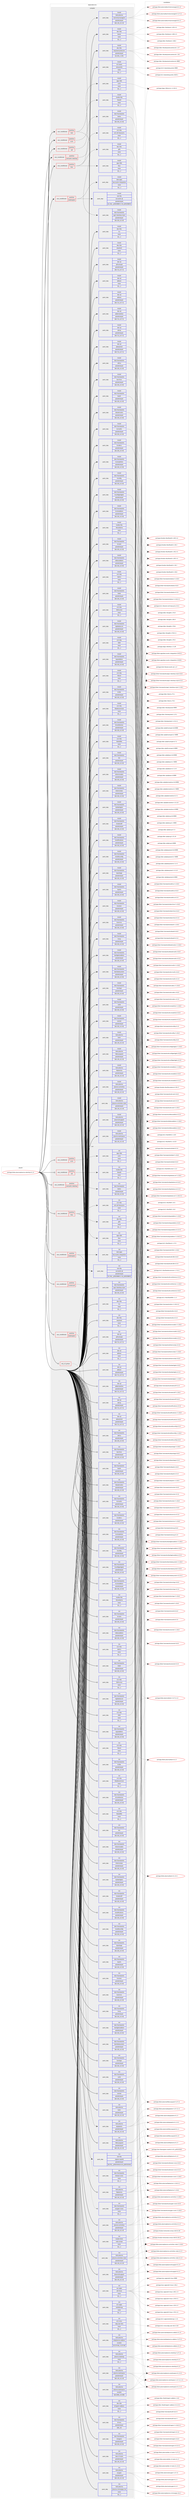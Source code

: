 digraph prolog {

# *************
# Graph options
# *************

newrank=true;
concentrate=true;
compound=true;
graph [rankdir=LR,fontname=Helvetica,fontsize=10,ranksep=1.5];#, ranksep=2.5, nodesep=0.2];
edge  [arrowhead=vee];
node  [fontname=Helvetica,fontsize=10];

# **********
# The ebuild
# **********

subgraph cluster_leftcol {
color=gray;
label=<<i>ebuild</i>>;
id [label="portage://kde-plasma/plasma-desktop-6.1.4", color=red, width=4, href="../kde-plasma/plasma-desktop-6.1.4.svg"];
}

# ****************
# The dependencies
# ****************

subgraph cluster_midcol {
color=gray;
label=<<i>dependencies</i>>;
subgraph cluster_compile {
fillcolor="#eeeeee";
style=filled;
label=<<i>compile</i>>;
subgraph cond71019 {
dependency283533 [label=<<TABLE BORDER="0" CELLBORDER="1" CELLSPACING="0" CELLPADDING="4"><TR><TD ROWSPAN="3" CELLPADDING="10">use_conditional</TD></TR><TR><TD>positive</TD></TR><TR><TD>ibus</TD></TR></TABLE>>, shape=none, color=red];
subgraph pack210211 {
dependency283534 [label=<<TABLE BORDER="0" CELLBORDER="1" CELLSPACING="0" CELLPADDING="4" WIDTH="220"><TR><TD ROWSPAN="6" CELLPADDING="30">pack_dep</TD></TR><TR><TD WIDTH="110">install</TD></TR><TR><TD>app-i18n</TD></TR><TR><TD>ibus</TD></TR><TR><TD>none</TD></TR><TR><TD>[[],,,,]</TD></TR></TABLE>>, shape=none, color=blue];
}
dependency283533:e -> dependency283534:w [weight=20,style="dashed",arrowhead="vee"];
subgraph pack210212 {
dependency283535 [label=<<TABLE BORDER="0" CELLBORDER="1" CELLSPACING="0" CELLPADDING="4" WIDTH="220"><TR><TD ROWSPAN="6" CELLPADDING="30">pack_dep</TD></TR><TR><TD WIDTH="110">install</TD></TR><TR><TD>dev-libs</TD></TR><TR><TD>glib</TD></TR><TR><TD>none</TD></TR><TR><TD>[[],,,,]</TD></TR></TABLE>>, shape=none, color=blue];
}
dependency283533:e -> dependency283535:w [weight=20,style="dashed",arrowhead="vee"];
subgraph pack210213 {
dependency283536 [label=<<TABLE BORDER="0" CELLBORDER="1" CELLSPACING="0" CELLPADDING="4" WIDTH="220"><TR><TD ROWSPAN="6" CELLPADDING="30">pack_dep</TD></TR><TR><TD WIDTH="110">install</TD></TR><TR><TD>x11-libs</TD></TR><TR><TD>xcb-util-keysyms</TD></TR><TR><TD>none</TD></TR><TR><TD>[[],,,,]</TD></TR></TABLE>>, shape=none, color=blue];
}
dependency283533:e -> dependency283536:w [weight=20,style="dashed",arrowhead="vee"];
}
id:e -> dependency283533:w [weight=20,style="solid",arrowhead="vee"];
subgraph cond71020 {
dependency283537 [label=<<TABLE BORDER="0" CELLBORDER="1" CELLSPACING="0" CELLPADDING="4"><TR><TD ROWSPAN="3" CELLPADDING="10">use_conditional</TD></TR><TR><TD>positive</TD></TR><TR><TD>scim</TD></TR></TABLE>>, shape=none, color=red];
subgraph pack210214 {
dependency283538 [label=<<TABLE BORDER="0" CELLBORDER="1" CELLSPACING="0" CELLPADDING="4" WIDTH="220"><TR><TD ROWSPAN="6" CELLPADDING="30">pack_dep</TD></TR><TR><TD WIDTH="110">install</TD></TR><TR><TD>app-i18n</TD></TR><TR><TD>scim</TD></TR><TR><TD>none</TD></TR><TR><TD>[[],,,,]</TD></TR></TABLE>>, shape=none, color=blue];
}
dependency283537:e -> dependency283538:w [weight=20,style="dashed",arrowhead="vee"];
}
id:e -> dependency283537:w [weight=20,style="solid",arrowhead="vee"];
subgraph cond71021 {
dependency283539 [label=<<TABLE BORDER="0" CELLBORDER="1" CELLSPACING="0" CELLPADDING="4"><TR><TD ROWSPAN="3" CELLPADDING="10">use_conditional</TD></TR><TR><TD>positive</TD></TR><TR><TD>sdl</TD></TR></TABLE>>, shape=none, color=red];
subgraph pack210215 {
dependency283540 [label=<<TABLE BORDER="0" CELLBORDER="1" CELLSPACING="0" CELLPADDING="4" WIDTH="220"><TR><TD ROWSPAN="6" CELLPADDING="30">pack_dep</TD></TR><TR><TD WIDTH="110">install</TD></TR><TR><TD>media-libs</TD></TR><TR><TD>libsdl2</TD></TR><TR><TD>none</TD></TR><TR><TD>[[],,,,]</TD></TR></TABLE>>, shape=none, color=blue];
}
dependency283539:e -> dependency283540:w [weight=20,style="dashed",arrowhead="vee"];
}
id:e -> dependency283539:w [weight=20,style="solid",arrowhead="vee"];
subgraph cond71022 {
dependency283541 [label=<<TABLE BORDER="0" CELLBORDER="1" CELLSPACING="0" CELLPADDING="4"><TR><TD ROWSPAN="3" CELLPADDING="10">use_conditional</TD></TR><TR><TD>positive</TD></TR><TR><TD>semantic-desktop</TD></TR></TABLE>>, shape=none, color=red];
subgraph pack210216 {
dependency283542 [label=<<TABLE BORDER="0" CELLBORDER="1" CELLSPACING="0" CELLPADDING="4" WIDTH="220"><TR><TD ROWSPAN="6" CELLPADDING="30">pack_dep</TD></TR><TR><TD WIDTH="110">install</TD></TR><TR><TD>kde-frameworks</TD></TR><TR><TD>baloo</TD></TR><TR><TD>greaterequal</TD></TR><TR><TD>[[6,3,0],,,6.3.0]</TD></TR></TABLE>>, shape=none, color=blue];
}
dependency283541:e -> dependency283542:w [weight=20,style="dashed",arrowhead="vee"];
}
id:e -> dependency283541:w [weight=20,style="solid",arrowhead="vee"];
subgraph cond71023 {
dependency283543 [label=<<TABLE BORDER="0" CELLBORDER="1" CELLSPACING="0" CELLPADDING="4"><TR><TD ROWSPAN="3" CELLPADDING="10">use_conditional</TD></TR><TR><TD>positive</TD></TR><TR><TD>test</TD></TR></TABLE>>, shape=none, color=red];
subgraph pack210217 {
dependency283544 [label=<<TABLE BORDER="0" CELLBORDER="1" CELLSPACING="0" CELLPADDING="4" WIDTH="220"><TR><TD ROWSPAN="6" CELLPADDING="30">pack_dep</TD></TR><TR><TD WIDTH="110">install</TD></TR><TR><TD>kde-frameworks</TD></TR><TR><TD>qqc2-desktop-style</TD></TR><TR><TD>greaterequal</TD></TR><TR><TD>[[6,3,0],,,6.3.0]</TD></TR></TABLE>>, shape=none, color=blue];
}
dependency283543:e -> dependency283544:w [weight=20,style="dashed",arrowhead="vee"];
subgraph pack210218 {
dependency283545 [label=<<TABLE BORDER="0" CELLBORDER="1" CELLSPACING="0" CELLPADDING="4" WIDTH="220"><TR><TD ROWSPAN="6" CELLPADDING="30">pack_dep</TD></TR><TR><TD WIDTH="110">install</TD></TR><TR><TD>kde-plasma</TD></TR><TR><TD>kactivitymanagerd</TD></TR><TR><TD>greaterequal</TD></TR><TR><TD>[[6,1,4],,,6.1.4]</TD></TR></TABLE>>, shape=none, color=blue];
}
dependency283543:e -> dependency283545:w [weight=20,style="dashed",arrowhead="vee"];
}
id:e -> dependency283543:w [weight=20,style="solid",arrowhead="vee"];
subgraph cond71024 {
dependency283546 [label=<<TABLE BORDER="0" CELLBORDER="1" CELLSPACING="0" CELLPADDING="4"><TR><TD ROWSPAN="3" CELLPADDING="10">use_conditional</TD></TR><TR><TD>positive</TD></TR><TR><TD>webengine</TD></TR></TABLE>>, shape=none, color=red];
subgraph pack210219 {
dependency283547 [label=<<TABLE BORDER="0" CELLBORDER="1" CELLSPACING="0" CELLPADDING="4" WIDTH="220"><TR><TD ROWSPAN="6" CELLPADDING="30">pack_dep</TD></TR><TR><TD WIDTH="110">install</TD></TR><TR><TD>kde-apps</TD></TR><TR><TD>kaccounts-integration</TD></TR><TR><TD>none</TD></TR><TR><TD>[[],,,,]</TD></TR></TABLE>>, shape=none, color=blue];
}
dependency283546:e -> dependency283547:w [weight=20,style="dashed",arrowhead="vee"];
subgraph pack210220 {
dependency283548 [label=<<TABLE BORDER="0" CELLBORDER="1" CELLSPACING="0" CELLPADDING="4" WIDTH="220"><TR><TD ROWSPAN="6" CELLPADDING="30">pack_dep</TD></TR><TR><TD WIDTH="110">install</TD></TR><TR><TD>net-libs</TD></TR><TR><TD>accounts-qt</TD></TR><TR><TD>greaterequal</TD></TR><TR><TD>[[1,16],,_p20220803,1.16_p20220803]</TD></TR></TABLE>>, shape=none, color=blue];
}
dependency283546:e -> dependency283548:w [weight=20,style="dashed",arrowhead="vee"];
}
id:e -> dependency283546:w [weight=20,style="solid",arrowhead="vee"];
subgraph pack210221 {
dependency283549 [label=<<TABLE BORDER="0" CELLBORDER="1" CELLSPACING="0" CELLPADDING="4" WIDTH="220"><TR><TD ROWSPAN="6" CELLPADDING="30">pack_dep</TD></TR><TR><TD WIDTH="110">install</TD></TR><TR><TD>dev-libs</TD></TR><TR><TD>boost</TD></TR><TR><TD>none</TD></TR><TR><TD>[[],,,,]</TD></TR></TABLE>>, shape=none, color=blue];
}
id:e -> dependency283549:w [weight=20,style="solid",arrowhead="vee"];
subgraph pack210222 {
dependency283550 [label=<<TABLE BORDER="0" CELLBORDER="1" CELLSPACING="0" CELLPADDING="4" WIDTH="220"><TR><TD ROWSPAN="6" CELLPADDING="30">pack_dep</TD></TR><TR><TD WIDTH="110">install</TD></TR><TR><TD>dev-libs</TD></TR><TR><TD>icu</TD></TR><TR><TD>none</TD></TR><TR><TD>[[],,,,]</TD></TR></TABLE>>, shape=none, color=blue];
}
id:e -> dependency283550:w [weight=20,style="solid",arrowhead="vee"];
subgraph pack210223 {
dependency283551 [label=<<TABLE BORDER="0" CELLBORDER="1" CELLSPACING="0" CELLPADDING="4" WIDTH="220"><TR><TD ROWSPAN="6" CELLPADDING="30">pack_dep</TD></TR><TR><TD WIDTH="110">install</TD></TR><TR><TD>dev-libs</TD></TR><TR><TD>wayland</TD></TR><TR><TD>none</TD></TR><TR><TD>[[],,,,]</TD></TR></TABLE>>, shape=none, color=blue];
}
id:e -> dependency283551:w [weight=20,style="solid",arrowhead="vee"];
subgraph pack210224 {
dependency283552 [label=<<TABLE BORDER="0" CELLBORDER="1" CELLSPACING="0" CELLPADDING="4" WIDTH="220"><TR><TD ROWSPAN="6" CELLPADDING="30">pack_dep</TD></TR><TR><TD WIDTH="110">install</TD></TR><TR><TD>dev-libs</TD></TR><TR><TD>wayland-protocols</TD></TR><TR><TD>greaterequal</TD></TR><TR><TD>[[1,25],,,1.25]</TD></TR></TABLE>>, shape=none, color=blue];
}
id:e -> dependency283552:w [weight=20,style="solid",arrowhead="vee"];
subgraph pack210225 {
dependency283553 [label=<<TABLE BORDER="0" CELLBORDER="1" CELLSPACING="0" CELLPADDING="4" WIDTH="220"><TR><TD ROWSPAN="6" CELLPADDING="30">pack_dep</TD></TR><TR><TD WIDTH="110">install</TD></TR><TR><TD>dev-qt</TD></TR><TR><TD>qt5compat</TD></TR><TR><TD>greaterequal</TD></TR><TR><TD>[[6,7,1],,,6.7.1]</TD></TR></TABLE>>, shape=none, color=blue];
}
id:e -> dependency283553:w [weight=20,style="solid",arrowhead="vee"];
subgraph pack210226 {
dependency283554 [label=<<TABLE BORDER="0" CELLBORDER="1" CELLSPACING="0" CELLPADDING="4" WIDTH="220"><TR><TD ROWSPAN="6" CELLPADDING="30">pack_dep</TD></TR><TR><TD WIDTH="110">install</TD></TR><TR><TD>dev-qt</TD></TR><TR><TD>qtbase</TD></TR><TR><TD>greaterequal</TD></TR><TR><TD>[[6,7,1],,,6.7.1]</TD></TR></TABLE>>, shape=none, color=blue];
}
id:e -> dependency283554:w [weight=20,style="solid",arrowhead="vee"];
subgraph pack210227 {
dependency283555 [label=<<TABLE BORDER="0" CELLBORDER="1" CELLSPACING="0" CELLPADDING="4" WIDTH="220"><TR><TD ROWSPAN="6" CELLPADDING="30">pack_dep</TD></TR><TR><TD WIDTH="110">install</TD></TR><TR><TD>dev-qt</TD></TR><TR><TD>qtbase</TD></TR><TR><TD>none</TD></TR><TR><TD>[[],,,,]</TD></TR></TABLE>>, shape=none, color=blue];
}
id:e -> dependency283555:w [weight=20,style="solid",arrowhead="vee"];
subgraph pack210228 {
dependency283556 [label=<<TABLE BORDER="0" CELLBORDER="1" CELLSPACING="0" CELLPADDING="4" WIDTH="220"><TR><TD ROWSPAN="6" CELLPADDING="30">pack_dep</TD></TR><TR><TD WIDTH="110">install</TD></TR><TR><TD>dev-qt</TD></TR><TR><TD>qtdeclarative</TD></TR><TR><TD>greaterequal</TD></TR><TR><TD>[[6,7,1],,,6.7.1]</TD></TR></TABLE>>, shape=none, color=blue];
}
id:e -> dependency283556:w [weight=20,style="solid",arrowhead="vee"];
subgraph pack210229 {
dependency283557 [label=<<TABLE BORDER="0" CELLBORDER="1" CELLSPACING="0" CELLPADDING="4" WIDTH="220"><TR><TD ROWSPAN="6" CELLPADDING="30">pack_dep</TD></TR><TR><TD WIDTH="110">install</TD></TR><TR><TD>dev-qt</TD></TR><TR><TD>qtsvg</TD></TR><TR><TD>greaterequal</TD></TR><TR><TD>[[6,7,1],,,6.7.1]</TD></TR></TABLE>>, shape=none, color=blue];
}
id:e -> dependency283557:w [weight=20,style="solid",arrowhead="vee"];
subgraph pack210230 {
dependency283558 [label=<<TABLE BORDER="0" CELLBORDER="1" CELLSPACING="0" CELLPADDING="4" WIDTH="220"><TR><TD ROWSPAN="6" CELLPADDING="30">pack_dep</TD></TR><TR><TD WIDTH="110">install</TD></TR><TR><TD>dev-qt</TD></TR><TR><TD>qtwayland</TD></TR><TR><TD>greaterequal</TD></TR><TR><TD>[[6,7,1],,,6.7.1]</TD></TR></TABLE>>, shape=none, color=blue];
}
id:e -> dependency283558:w [weight=20,style="solid",arrowhead="vee"];
subgraph pack210231 {
dependency283559 [label=<<TABLE BORDER="0" CELLBORDER="1" CELLSPACING="0" CELLPADDING="4" WIDTH="220"><TR><TD ROWSPAN="6" CELLPADDING="30">pack_dep</TD></TR><TR><TD WIDTH="110">install</TD></TR><TR><TD>kde-frameworks</TD></TR><TR><TD>attica</TD></TR><TR><TD>greaterequal</TD></TR><TR><TD>[[6,3,0],,,6.3.0]</TD></TR></TABLE>>, shape=none, color=blue];
}
id:e -> dependency283559:w [weight=20,style="solid",arrowhead="vee"];
subgraph pack210232 {
dependency283560 [label=<<TABLE BORDER="0" CELLBORDER="1" CELLSPACING="0" CELLPADDING="4" WIDTH="220"><TR><TD ROWSPAN="6" CELLPADDING="30">pack_dep</TD></TR><TR><TD WIDTH="110">install</TD></TR><TR><TD>kde-frameworks</TD></TR><TR><TD>karchive</TD></TR><TR><TD>greaterequal</TD></TR><TR><TD>[[6,3,0],,,6.3.0]</TD></TR></TABLE>>, shape=none, color=blue];
}
id:e -> dependency283560:w [weight=20,style="solid",arrowhead="vee"];
subgraph pack210233 {
dependency283561 [label=<<TABLE BORDER="0" CELLBORDER="1" CELLSPACING="0" CELLPADDING="4" WIDTH="220"><TR><TD ROWSPAN="6" CELLPADDING="30">pack_dep</TD></TR><TR><TD WIDTH="110">install</TD></TR><TR><TD>kde-frameworks</TD></TR><TR><TD>kauth</TD></TR><TR><TD>greaterequal</TD></TR><TR><TD>[[6,3,0],,,6.3.0]</TD></TR></TABLE>>, shape=none, color=blue];
}
id:e -> dependency283561:w [weight=20,style="solid",arrowhead="vee"];
subgraph pack210234 {
dependency283562 [label=<<TABLE BORDER="0" CELLBORDER="1" CELLSPACING="0" CELLPADDING="4" WIDTH="220"><TR><TD ROWSPAN="6" CELLPADDING="30">pack_dep</TD></TR><TR><TD WIDTH="110">install</TD></TR><TR><TD>kde-frameworks</TD></TR><TR><TD>kbookmarks</TD></TR><TR><TD>greaterequal</TD></TR><TR><TD>[[6,3,0],,,6.3.0]</TD></TR></TABLE>>, shape=none, color=blue];
}
id:e -> dependency283562:w [weight=20,style="solid",arrowhead="vee"];
subgraph pack210235 {
dependency283563 [label=<<TABLE BORDER="0" CELLBORDER="1" CELLSPACING="0" CELLPADDING="4" WIDTH="220"><TR><TD ROWSPAN="6" CELLPADDING="30">pack_dep</TD></TR><TR><TD WIDTH="110">install</TD></TR><TR><TD>kde-frameworks</TD></TR><TR><TD>kcmutils</TD></TR><TR><TD>greaterequal</TD></TR><TR><TD>[[6,3,0],,,6.3.0]</TD></TR></TABLE>>, shape=none, color=blue];
}
id:e -> dependency283563:w [weight=20,style="solid",arrowhead="vee"];
subgraph pack210236 {
dependency283564 [label=<<TABLE BORDER="0" CELLBORDER="1" CELLSPACING="0" CELLPADDING="4" WIDTH="220"><TR><TD ROWSPAN="6" CELLPADDING="30">pack_dep</TD></TR><TR><TD WIDTH="110">install</TD></TR><TR><TD>kde-frameworks</TD></TR><TR><TD>kcodecs</TD></TR><TR><TD>greaterequal</TD></TR><TR><TD>[[6,3,0],,,6.3.0]</TD></TR></TABLE>>, shape=none, color=blue];
}
id:e -> dependency283564:w [weight=20,style="solid",arrowhead="vee"];
subgraph pack210237 {
dependency283565 [label=<<TABLE BORDER="0" CELLBORDER="1" CELLSPACING="0" CELLPADDING="4" WIDTH="220"><TR><TD ROWSPAN="6" CELLPADDING="30">pack_dep</TD></TR><TR><TD WIDTH="110">install</TD></TR><TR><TD>kde-frameworks</TD></TR><TR><TD>kcompletion</TD></TR><TR><TD>greaterequal</TD></TR><TR><TD>[[6,3,0],,,6.3.0]</TD></TR></TABLE>>, shape=none, color=blue];
}
id:e -> dependency283565:w [weight=20,style="solid",arrowhead="vee"];
subgraph pack210238 {
dependency283566 [label=<<TABLE BORDER="0" CELLBORDER="1" CELLSPACING="0" CELLPADDING="4" WIDTH="220"><TR><TD ROWSPAN="6" CELLPADDING="30">pack_dep</TD></TR><TR><TD WIDTH="110">install</TD></TR><TR><TD>kde-frameworks</TD></TR><TR><TD>kconfig</TD></TR><TR><TD>greaterequal</TD></TR><TR><TD>[[6,3,0],,,6.3.0]</TD></TR></TABLE>>, shape=none, color=blue];
}
id:e -> dependency283566:w [weight=20,style="solid",arrowhead="vee"];
subgraph pack210239 {
dependency283567 [label=<<TABLE BORDER="0" CELLBORDER="1" CELLSPACING="0" CELLPADDING="4" WIDTH="220"><TR><TD ROWSPAN="6" CELLPADDING="30">pack_dep</TD></TR><TR><TD WIDTH="110">install</TD></TR><TR><TD>kde-frameworks</TD></TR><TR><TD>kconfigwidgets</TD></TR><TR><TD>greaterequal</TD></TR><TR><TD>[[6,3,0],,,6.3.0]</TD></TR></TABLE>>, shape=none, color=blue];
}
id:e -> dependency283567:w [weight=20,style="solid",arrowhead="vee"];
subgraph pack210240 {
dependency283568 [label=<<TABLE BORDER="0" CELLBORDER="1" CELLSPACING="0" CELLPADDING="4" WIDTH="220"><TR><TD ROWSPAN="6" CELLPADDING="30">pack_dep</TD></TR><TR><TD WIDTH="110">install</TD></TR><TR><TD>kde-frameworks</TD></TR><TR><TD>kcoreaddons</TD></TR><TR><TD>greaterequal</TD></TR><TR><TD>[[6,3,0],,,6.3.0]</TD></TR></TABLE>>, shape=none, color=blue];
}
id:e -> dependency283568:w [weight=20,style="solid",arrowhead="vee"];
subgraph pack210241 {
dependency283569 [label=<<TABLE BORDER="0" CELLBORDER="1" CELLSPACING="0" CELLPADDING="4" WIDTH="220"><TR><TD ROWSPAN="6" CELLPADDING="30">pack_dep</TD></TR><TR><TD WIDTH="110">install</TD></TR><TR><TD>kde-frameworks</TD></TR><TR><TD>kcrash</TD></TR><TR><TD>greaterequal</TD></TR><TR><TD>[[6,3,0],,,6.3.0]</TD></TR></TABLE>>, shape=none, color=blue];
}
id:e -> dependency283569:w [weight=20,style="solid",arrowhead="vee"];
subgraph pack210242 {
dependency283570 [label=<<TABLE BORDER="0" CELLBORDER="1" CELLSPACING="0" CELLPADDING="4" WIDTH="220"><TR><TD ROWSPAN="6" CELLPADDING="30">pack_dep</TD></TR><TR><TD WIDTH="110">install</TD></TR><TR><TD>kde-frameworks</TD></TR><TR><TD>kdbusaddons</TD></TR><TR><TD>greaterequal</TD></TR><TR><TD>[[6,3,0],,,6.3.0]</TD></TR></TABLE>>, shape=none, color=blue];
}
id:e -> dependency283570:w [weight=20,style="solid",arrowhead="vee"];
subgraph pack210243 {
dependency283571 [label=<<TABLE BORDER="0" CELLBORDER="1" CELLSPACING="0" CELLPADDING="4" WIDTH="220"><TR><TD ROWSPAN="6" CELLPADDING="30">pack_dep</TD></TR><TR><TD WIDTH="110">install</TD></TR><TR><TD>kde-frameworks</TD></TR><TR><TD>kded</TD></TR><TR><TD>greaterequal</TD></TR><TR><TD>[[6,3,0],,,6.3.0]</TD></TR></TABLE>>, shape=none, color=blue];
}
id:e -> dependency283571:w [weight=20,style="solid",arrowhead="vee"];
subgraph pack210244 {
dependency283572 [label=<<TABLE BORDER="0" CELLBORDER="1" CELLSPACING="0" CELLPADDING="4" WIDTH="220"><TR><TD ROWSPAN="6" CELLPADDING="30">pack_dep</TD></TR><TR><TD WIDTH="110">install</TD></TR><TR><TD>kde-frameworks</TD></TR><TR><TD>kglobalaccel</TD></TR><TR><TD>greaterequal</TD></TR><TR><TD>[[6,3,0],,,6.3.0]</TD></TR></TABLE>>, shape=none, color=blue];
}
id:e -> dependency283572:w [weight=20,style="solid",arrowhead="vee"];
subgraph pack210245 {
dependency283573 [label=<<TABLE BORDER="0" CELLBORDER="1" CELLSPACING="0" CELLPADDING="4" WIDTH="220"><TR><TD ROWSPAN="6" CELLPADDING="30">pack_dep</TD></TR><TR><TD WIDTH="110">install</TD></TR><TR><TD>kde-frameworks</TD></TR><TR><TD>kguiaddons</TD></TR><TR><TD>greaterequal</TD></TR><TR><TD>[[6,3,0],,,6.3.0]</TD></TR></TABLE>>, shape=none, color=blue];
}
id:e -> dependency283573:w [weight=20,style="solid",arrowhead="vee"];
subgraph pack210246 {
dependency283574 [label=<<TABLE BORDER="0" CELLBORDER="1" CELLSPACING="0" CELLPADDING="4" WIDTH="220"><TR><TD ROWSPAN="6" CELLPADDING="30">pack_dep</TD></TR><TR><TD WIDTH="110">install</TD></TR><TR><TD>kde-frameworks</TD></TR><TR><TD>ki18n</TD></TR><TR><TD>greaterequal</TD></TR><TR><TD>[[6,3,0],,,6.3.0]</TD></TR></TABLE>>, shape=none, color=blue];
}
id:e -> dependency283574:w [weight=20,style="solid",arrowhead="vee"];
subgraph pack210247 {
dependency283575 [label=<<TABLE BORDER="0" CELLBORDER="1" CELLSPACING="0" CELLPADDING="4" WIDTH="220"><TR><TD ROWSPAN="6" CELLPADDING="30">pack_dep</TD></TR><TR><TD WIDTH="110">install</TD></TR><TR><TD>kde-frameworks</TD></TR><TR><TD>kiconthemes</TD></TR><TR><TD>greaterequal</TD></TR><TR><TD>[[6,3,0],,,6.3.0]</TD></TR></TABLE>>, shape=none, color=blue];
}
id:e -> dependency283575:w [weight=20,style="solid",arrowhead="vee"];
subgraph pack210248 {
dependency283576 [label=<<TABLE BORDER="0" CELLBORDER="1" CELLSPACING="0" CELLPADDING="4" WIDTH="220"><TR><TD ROWSPAN="6" CELLPADDING="30">pack_dep</TD></TR><TR><TD WIDTH="110">install</TD></TR><TR><TD>kde-frameworks</TD></TR><TR><TD>kio</TD></TR><TR><TD>greaterequal</TD></TR><TR><TD>[[6,3,0],,,6.3.0]</TD></TR></TABLE>>, shape=none, color=blue];
}
id:e -> dependency283576:w [weight=20,style="solid",arrowhead="vee"];
subgraph pack210249 {
dependency283577 [label=<<TABLE BORDER="0" CELLBORDER="1" CELLSPACING="0" CELLPADDING="4" WIDTH="220"><TR><TD ROWSPAN="6" CELLPADDING="30">pack_dep</TD></TR><TR><TD WIDTH="110">install</TD></TR><TR><TD>kde-frameworks</TD></TR><TR><TD>kitemmodels</TD></TR><TR><TD>greaterequal</TD></TR><TR><TD>[[6,3,0],,,6.3.0]</TD></TR></TABLE>>, shape=none, color=blue];
}
id:e -> dependency283577:w [weight=20,style="solid",arrowhead="vee"];
subgraph pack210250 {
dependency283578 [label=<<TABLE BORDER="0" CELLBORDER="1" CELLSPACING="0" CELLPADDING="4" WIDTH="220"><TR><TD ROWSPAN="6" CELLPADDING="30">pack_dep</TD></TR><TR><TD WIDTH="110">install</TD></TR><TR><TD>kde-frameworks</TD></TR><TR><TD>kitemviews</TD></TR><TR><TD>greaterequal</TD></TR><TR><TD>[[6,3,0],,,6.3.0]</TD></TR></TABLE>>, shape=none, color=blue];
}
id:e -> dependency283578:w [weight=20,style="solid",arrowhead="vee"];
subgraph pack210251 {
dependency283579 [label=<<TABLE BORDER="0" CELLBORDER="1" CELLSPACING="0" CELLPADDING="4" WIDTH="220"><TR><TD ROWSPAN="6" CELLPADDING="30">pack_dep</TD></TR><TR><TD WIDTH="110">install</TD></TR><TR><TD>kde-frameworks</TD></TR><TR><TD>kjobwidgets</TD></TR><TR><TD>greaterequal</TD></TR><TR><TD>[[6,3,0],,,6.3.0]</TD></TR></TABLE>>, shape=none, color=blue];
}
id:e -> dependency283579:w [weight=20,style="solid",arrowhead="vee"];
subgraph pack210252 {
dependency283580 [label=<<TABLE BORDER="0" CELLBORDER="1" CELLSPACING="0" CELLPADDING="4" WIDTH="220"><TR><TD ROWSPAN="6" CELLPADDING="30">pack_dep</TD></TR><TR><TD WIDTH="110">install</TD></TR><TR><TD>kde-frameworks</TD></TR><TR><TD>knewstuff</TD></TR><TR><TD>greaterequal</TD></TR><TR><TD>[[6,3,0],,,6.3.0]</TD></TR></TABLE>>, shape=none, color=blue];
}
id:e -> dependency283580:w [weight=20,style="solid",arrowhead="vee"];
subgraph pack210253 {
dependency283581 [label=<<TABLE BORDER="0" CELLBORDER="1" CELLSPACING="0" CELLPADDING="4" WIDTH="220"><TR><TD ROWSPAN="6" CELLPADDING="30">pack_dep</TD></TR><TR><TD WIDTH="110">install</TD></TR><TR><TD>kde-frameworks</TD></TR><TR><TD>knotifications</TD></TR><TR><TD>greaterequal</TD></TR><TR><TD>[[6,3,0],,,6.3.0]</TD></TR></TABLE>>, shape=none, color=blue];
}
id:e -> dependency283581:w [weight=20,style="solid",arrowhead="vee"];
subgraph pack210254 {
dependency283582 [label=<<TABLE BORDER="0" CELLBORDER="1" CELLSPACING="0" CELLPADDING="4" WIDTH="220"><TR><TD ROWSPAN="6" CELLPADDING="30">pack_dep</TD></TR><TR><TD WIDTH="110">install</TD></TR><TR><TD>kde-frameworks</TD></TR><TR><TD>knotifyconfig</TD></TR><TR><TD>greaterequal</TD></TR><TR><TD>[[6,3,0],,,6.3.0]</TD></TR></TABLE>>, shape=none, color=blue];
}
id:e -> dependency283582:w [weight=20,style="solid",arrowhead="vee"];
subgraph pack210255 {
dependency283583 [label=<<TABLE BORDER="0" CELLBORDER="1" CELLSPACING="0" CELLPADDING="4" WIDTH="220"><TR><TD ROWSPAN="6" CELLPADDING="30">pack_dep</TD></TR><TR><TD WIDTH="110">install</TD></TR><TR><TD>kde-frameworks</TD></TR><TR><TD>kpackage</TD></TR><TR><TD>greaterequal</TD></TR><TR><TD>[[6,3,0],,,6.3.0]</TD></TR></TABLE>>, shape=none, color=blue];
}
id:e -> dependency283583:w [weight=20,style="solid",arrowhead="vee"];
subgraph pack210256 {
dependency283584 [label=<<TABLE BORDER="0" CELLBORDER="1" CELLSPACING="0" CELLPADDING="4" WIDTH="220"><TR><TD ROWSPAN="6" CELLPADDING="30">pack_dep</TD></TR><TR><TD WIDTH="110">install</TD></TR><TR><TD>kde-frameworks</TD></TR><TR><TD>kparts</TD></TR><TR><TD>greaterequal</TD></TR><TR><TD>[[6,3,0],,,6.3.0]</TD></TR></TABLE>>, shape=none, color=blue];
}
id:e -> dependency283584:w [weight=20,style="solid",arrowhead="vee"];
subgraph pack210257 {
dependency283585 [label=<<TABLE BORDER="0" CELLBORDER="1" CELLSPACING="0" CELLPADDING="4" WIDTH="220"><TR><TD ROWSPAN="6" CELLPADDING="30">pack_dep</TD></TR><TR><TD WIDTH="110">install</TD></TR><TR><TD>kde-frameworks</TD></TR><TR><TD>krunner</TD></TR><TR><TD>greaterequal</TD></TR><TR><TD>[[6,3,0],,,6.3.0]</TD></TR></TABLE>>, shape=none, color=blue];
}
id:e -> dependency283585:w [weight=20,style="solid",arrowhead="vee"];
subgraph pack210258 {
dependency283586 [label=<<TABLE BORDER="0" CELLBORDER="1" CELLSPACING="0" CELLPADDING="4" WIDTH="220"><TR><TD ROWSPAN="6" CELLPADDING="30">pack_dep</TD></TR><TR><TD WIDTH="110">install</TD></TR><TR><TD>kde-frameworks</TD></TR><TR><TD>kservice</TD></TR><TR><TD>greaterequal</TD></TR><TR><TD>[[6,3,0],,,6.3.0]</TD></TR></TABLE>>, shape=none, color=blue];
}
id:e -> dependency283586:w [weight=20,style="solid",arrowhead="vee"];
subgraph pack210259 {
dependency283587 [label=<<TABLE BORDER="0" CELLBORDER="1" CELLSPACING="0" CELLPADDING="4" WIDTH="220"><TR><TD ROWSPAN="6" CELLPADDING="30">pack_dep</TD></TR><TR><TD WIDTH="110">install</TD></TR><TR><TD>kde-frameworks</TD></TR><TR><TD>ksvg</TD></TR><TR><TD>greaterequal</TD></TR><TR><TD>[[6,3,0],,,6.3.0]</TD></TR></TABLE>>, shape=none, color=blue];
}
id:e -> dependency283587:w [weight=20,style="solid",arrowhead="vee"];
subgraph pack210260 {
dependency283588 [label=<<TABLE BORDER="0" CELLBORDER="1" CELLSPACING="0" CELLPADDING="4" WIDTH="220"><TR><TD ROWSPAN="6" CELLPADDING="30">pack_dep</TD></TR><TR><TD WIDTH="110">install</TD></TR><TR><TD>kde-frameworks</TD></TR><TR><TD>kwidgetsaddons</TD></TR><TR><TD>greaterequal</TD></TR><TR><TD>[[6,3,0],,,6.3.0]</TD></TR></TABLE>>, shape=none, color=blue];
}
id:e -> dependency283588:w [weight=20,style="solid",arrowhead="vee"];
subgraph pack210261 {
dependency283589 [label=<<TABLE BORDER="0" CELLBORDER="1" CELLSPACING="0" CELLPADDING="4" WIDTH="220"><TR><TD ROWSPAN="6" CELLPADDING="30">pack_dep</TD></TR><TR><TD WIDTH="110">install</TD></TR><TR><TD>kde-frameworks</TD></TR><TR><TD>kwindowsystem</TD></TR><TR><TD>greaterequal</TD></TR><TR><TD>[[6,3,0],,,6.3.0]</TD></TR></TABLE>>, shape=none, color=blue];
}
id:e -> dependency283589:w [weight=20,style="solid",arrowhead="vee"];
subgraph pack210262 {
dependency283590 [label=<<TABLE BORDER="0" CELLBORDER="1" CELLSPACING="0" CELLPADDING="4" WIDTH="220"><TR><TD ROWSPAN="6" CELLPADDING="30">pack_dep</TD></TR><TR><TD WIDTH="110">install</TD></TR><TR><TD>kde-frameworks</TD></TR><TR><TD>kxmlgui</TD></TR><TR><TD>greaterequal</TD></TR><TR><TD>[[6,3,0],,,6.3.0]</TD></TR></TABLE>>, shape=none, color=blue];
}
id:e -> dependency283590:w [weight=20,style="solid",arrowhead="vee"];
subgraph pack210263 {
dependency283591 [label=<<TABLE BORDER="0" CELLBORDER="1" CELLSPACING="0" CELLPADDING="4" WIDTH="220"><TR><TD ROWSPAN="6" CELLPADDING="30">pack_dep</TD></TR><TR><TD WIDTH="110">install</TD></TR><TR><TD>kde-frameworks</TD></TR><TR><TD>solid</TD></TR><TR><TD>greaterequal</TD></TR><TR><TD>[[6,3,0],,,6.3.0]</TD></TR></TABLE>>, shape=none, color=blue];
}
id:e -> dependency283591:w [weight=20,style="solid",arrowhead="vee"];
subgraph pack210264 {
dependency283592 [label=<<TABLE BORDER="0" CELLBORDER="1" CELLSPACING="0" CELLPADDING="4" WIDTH="220"><TR><TD ROWSPAN="6" CELLPADDING="30">pack_dep</TD></TR><TR><TD WIDTH="110">install</TD></TR><TR><TD>kde-frameworks</TD></TR><TR><TD>sonnet</TD></TR><TR><TD>greaterequal</TD></TR><TR><TD>[[6,3,0],,,6.3.0]</TD></TR></TABLE>>, shape=none, color=blue];
}
id:e -> dependency283592:w [weight=20,style="solid",arrowhead="vee"];
subgraph pack210265 {
dependency283593 [label=<<TABLE BORDER="0" CELLBORDER="1" CELLSPACING="0" CELLPADDING="4" WIDTH="220"><TR><TD ROWSPAN="6" CELLPADDING="30">pack_dep</TD></TR><TR><TD WIDTH="110">install</TD></TR><TR><TD>kde-plasma</TD></TR><TR><TD>kwin</TD></TR><TR><TD>greaterequal</TD></TR><TR><TD>[[6,1,4],,,6.1.4]</TD></TR></TABLE>>, shape=none, color=blue];
}
id:e -> dependency283593:w [weight=20,style="solid",arrowhead="vee"];
subgraph pack210266 {
dependency283594 [label=<<TABLE BORDER="0" CELLBORDER="1" CELLSPACING="0" CELLPADDING="4" WIDTH="220"><TR><TD ROWSPAN="6" CELLPADDING="30">pack_dep</TD></TR><TR><TD WIDTH="110">install</TD></TR><TR><TD>kde-plasma</TD></TR><TR><TD>libksysguard</TD></TR><TR><TD>greaterequal</TD></TR><TR><TD>[[6,1,4],,,6.1.4]</TD></TR></TABLE>>, shape=none, color=blue];
}
id:e -> dependency283594:w [weight=20,style="solid",arrowhead="vee"];
subgraph pack210267 {
dependency283595 [label=<<TABLE BORDER="0" CELLBORDER="1" CELLSPACING="0" CELLPADDING="4" WIDTH="220"><TR><TD ROWSPAN="6" CELLPADDING="30">pack_dep</TD></TR><TR><TD WIDTH="110">install</TD></TR><TR><TD>kde-plasma</TD></TR><TR><TD>libplasma</TD></TR><TR><TD>greaterequal</TD></TR><TR><TD>[[6,1,4],,,6.1.4]</TD></TR></TABLE>>, shape=none, color=blue];
}
id:e -> dependency283595:w [weight=20,style="solid",arrowhead="vee"];
subgraph pack210268 {
dependency283596 [label=<<TABLE BORDER="0" CELLBORDER="1" CELLSPACING="0" CELLPADDING="4" WIDTH="220"><TR><TD ROWSPAN="6" CELLPADDING="30">pack_dep</TD></TR><TR><TD WIDTH="110">install</TD></TR><TR><TD>kde-plasma</TD></TR><TR><TD>plasma-activities</TD></TR><TR><TD>greaterequal</TD></TR><TR><TD>[[6,1,4],,,6.1.4]</TD></TR></TABLE>>, shape=none, color=blue];
}
id:e -> dependency283596:w [weight=20,style="solid",arrowhead="vee"];
subgraph pack210269 {
dependency283597 [label=<<TABLE BORDER="0" CELLBORDER="1" CELLSPACING="0" CELLPADDING="4" WIDTH="220"><TR><TD ROWSPAN="6" CELLPADDING="30">pack_dep</TD></TR><TR><TD WIDTH="110">install</TD></TR><TR><TD>kde-plasma</TD></TR><TR><TD>plasma-activities-stats</TD></TR><TR><TD>greaterequal</TD></TR><TR><TD>[[6,1,4],,,6.1.4]</TD></TR></TABLE>>, shape=none, color=blue];
}
id:e -> dependency283597:w [weight=20,style="solid",arrowhead="vee"];
subgraph pack210270 {
dependency283598 [label=<<TABLE BORDER="0" CELLBORDER="1" CELLSPACING="0" CELLPADDING="4" WIDTH="220"><TR><TD ROWSPAN="6" CELLPADDING="30">pack_dep</TD></TR><TR><TD WIDTH="110">install</TD></TR><TR><TD>kde-plasma</TD></TR><TR><TD>plasma-workspace</TD></TR><TR><TD>greaterequal</TD></TR><TR><TD>[[6,1,4],,,6.1.4]</TD></TR></TABLE>>, shape=none, color=blue];
}
id:e -> dependency283598:w [weight=20,style="solid",arrowhead="vee"];
subgraph pack210271 {
dependency283599 [label=<<TABLE BORDER="0" CELLBORDER="1" CELLSPACING="0" CELLPADDING="4" WIDTH="220"><TR><TD ROWSPAN="6" CELLPADDING="30">pack_dep</TD></TR><TR><TD WIDTH="110">install</TD></TR><TR><TD>kde-plasma</TD></TR><TR><TD>plasma5support</TD></TR><TR><TD>greaterequal</TD></TR><TR><TD>[[6,1,4],,,6.1.4]</TD></TR></TABLE>>, shape=none, color=blue];
}
id:e -> dependency283599:w [weight=20,style="solid",arrowhead="vee"];
subgraph pack210272 {
dependency283600 [label=<<TABLE BORDER="0" CELLBORDER="1" CELLSPACING="0" CELLPADDING="4" WIDTH="220"><TR><TD ROWSPAN="6" CELLPADDING="30">pack_dep</TD></TR><TR><TD WIDTH="110">install</TD></TR><TR><TD>media-libs</TD></TR><TR><TD>libcanberra</TD></TR><TR><TD>none</TD></TR><TR><TD>[[],,,,]</TD></TR></TABLE>>, shape=none, color=blue];
}
id:e -> dependency283600:w [weight=20,style="solid",arrowhead="vee"];
subgraph pack210273 {
dependency283601 [label=<<TABLE BORDER="0" CELLBORDER="1" CELLSPACING="0" CELLPADDING="4" WIDTH="220"><TR><TD ROWSPAN="6" CELLPADDING="30">pack_dep</TD></TR><TR><TD WIDTH="110">install</TD></TR><TR><TD>x11-base</TD></TR><TR><TD>xorg-proto</TD></TR><TR><TD>none</TD></TR><TR><TD>[[],,,,]</TD></TR></TABLE>>, shape=none, color=blue];
}
id:e -> dependency283601:w [weight=20,style="solid",arrowhead="vee"];
subgraph pack210274 {
dependency283602 [label=<<TABLE BORDER="0" CELLBORDER="1" CELLSPACING="0" CELLPADDING="4" WIDTH="220"><TR><TD ROWSPAN="6" CELLPADDING="30">pack_dep</TD></TR><TR><TD WIDTH="110">install</TD></TR><TR><TD>x11-libs</TD></TR><TR><TD>libX11</TD></TR><TR><TD>none</TD></TR><TR><TD>[[],,,,]</TD></TR></TABLE>>, shape=none, color=blue];
}
id:e -> dependency283602:w [weight=20,style="solid",arrowhead="vee"];
subgraph pack210275 {
dependency283603 [label=<<TABLE BORDER="0" CELLBORDER="1" CELLSPACING="0" CELLPADDING="4" WIDTH="220"><TR><TD ROWSPAN="6" CELLPADDING="30">pack_dep</TD></TR><TR><TD WIDTH="110">install</TD></TR><TR><TD>x11-libs</TD></TR><TR><TD>libXcursor</TD></TR><TR><TD>none</TD></TR><TR><TD>[[],,,,]</TD></TR></TABLE>>, shape=none, color=blue];
}
id:e -> dependency283603:w [weight=20,style="solid",arrowhead="vee"];
subgraph pack210276 {
dependency283604 [label=<<TABLE BORDER="0" CELLBORDER="1" CELLSPACING="0" CELLPADDING="4" WIDTH="220"><TR><TD ROWSPAN="6" CELLPADDING="30">pack_dep</TD></TR><TR><TD WIDTH="110">install</TD></TR><TR><TD>x11-libs</TD></TR><TR><TD>libXi</TD></TR><TR><TD>none</TD></TR><TR><TD>[[],,,,]</TD></TR></TABLE>>, shape=none, color=blue];
}
id:e -> dependency283604:w [weight=20,style="solid",arrowhead="vee"];
subgraph pack210277 {
dependency283605 [label=<<TABLE BORDER="0" CELLBORDER="1" CELLSPACING="0" CELLPADDING="4" WIDTH="220"><TR><TD ROWSPAN="6" CELLPADDING="30">pack_dep</TD></TR><TR><TD WIDTH="110">install</TD></TR><TR><TD>x11-libs</TD></TR><TR><TD>libxcb</TD></TR><TR><TD>none</TD></TR><TR><TD>[[],,,,]</TD></TR></TABLE>>, shape=none, color=blue];
}
id:e -> dependency283605:w [weight=20,style="solid",arrowhead="vee"];
subgraph pack210278 {
dependency283606 [label=<<TABLE BORDER="0" CELLBORDER="1" CELLSPACING="0" CELLPADDING="4" WIDTH="220"><TR><TD ROWSPAN="6" CELLPADDING="30">pack_dep</TD></TR><TR><TD WIDTH="110">install</TD></TR><TR><TD>x11-libs</TD></TR><TR><TD>libxkbcommon</TD></TR><TR><TD>none</TD></TR><TR><TD>[[],,,,]</TD></TR></TABLE>>, shape=none, color=blue];
}
id:e -> dependency283606:w [weight=20,style="solid",arrowhead="vee"];
subgraph pack210279 {
dependency283607 [label=<<TABLE BORDER="0" CELLBORDER="1" CELLSPACING="0" CELLPADDING="4" WIDTH="220"><TR><TD ROWSPAN="6" CELLPADDING="30">pack_dep</TD></TR><TR><TD WIDTH="110">install</TD></TR><TR><TD>x11-libs</TD></TR><TR><TD>libxkbfile</TD></TR><TR><TD>none</TD></TR><TR><TD>[[],,,,]</TD></TR></TABLE>>, shape=none, color=blue];
}
id:e -> dependency283607:w [weight=20,style="solid",arrowhead="vee"];
}
subgraph cluster_compileandrun {
fillcolor="#eeeeee";
style=filled;
label=<<i>compile and run</i>>;
}
subgraph cluster_run {
fillcolor="#eeeeee";
style=filled;
label=<<i>run</i>>;
subgraph any2141 {
dependency283608 [label=<<TABLE BORDER="0" CELLBORDER="1" CELLSPACING="0" CELLPADDING="4"><TR><TD CELLPADDING="10">any_of_group</TD></TR></TABLE>>, shape=none, color=red];subgraph pack210280 {
dependency283609 [label=<<TABLE BORDER="0" CELLBORDER="1" CELLSPACING="0" CELLPADDING="4" WIDTH="220"><TR><TD ROWSPAN="6" CELLPADDING="30">pack_dep</TD></TR><TR><TD WIDTH="110">run</TD></TR><TR><TD>kde-frameworks</TD></TR><TR><TD>breeze-icons</TD></TR><TR><TD>none</TD></TR><TR><TD>[[],,,,]</TD></TR></TABLE>>, shape=none, color=blue];
}
dependency283608:e -> dependency283609:w [weight=20,style="dotted",arrowhead="oinv"];
subgraph pack210281 {
dependency283610 [label=<<TABLE BORDER="0" CELLBORDER="1" CELLSPACING="0" CELLPADDING="4" WIDTH="220"><TR><TD ROWSPAN="6" CELLPADDING="30">pack_dep</TD></TR><TR><TD WIDTH="110">run</TD></TR><TR><TD>kde-frameworks</TD></TR><TR><TD>oxygen-icons</TD></TR><TR><TD>none</TD></TR><TR><TD>[[],,,,]</TD></TR></TABLE>>, shape=none, color=blue];
}
dependency283608:e -> dependency283610:w [weight=20,style="dotted",arrowhead="oinv"];
}
id:e -> dependency283608:w [weight=20,style="solid",arrowhead="odot"];
subgraph cond71025 {
dependency283611 [label=<<TABLE BORDER="0" CELLBORDER="1" CELLSPACING="0" CELLPADDING="4"><TR><TD ROWSPAN="3" CELLPADDING="10">use_conditional</TD></TR><TR><TD>positive</TD></TR><TR><TD>ibus</TD></TR></TABLE>>, shape=none, color=red];
subgraph pack210282 {
dependency283612 [label=<<TABLE BORDER="0" CELLBORDER="1" CELLSPACING="0" CELLPADDING="4" WIDTH="220"><TR><TD ROWSPAN="6" CELLPADDING="30">pack_dep</TD></TR><TR><TD WIDTH="110">run</TD></TR><TR><TD>app-i18n</TD></TR><TR><TD>ibus</TD></TR><TR><TD>none</TD></TR><TR><TD>[[],,,,]</TD></TR></TABLE>>, shape=none, color=blue];
}
dependency283611:e -> dependency283612:w [weight=20,style="dashed",arrowhead="vee"];
subgraph pack210283 {
dependency283613 [label=<<TABLE BORDER="0" CELLBORDER="1" CELLSPACING="0" CELLPADDING="4" WIDTH="220"><TR><TD ROWSPAN="6" CELLPADDING="30">pack_dep</TD></TR><TR><TD WIDTH="110">run</TD></TR><TR><TD>dev-libs</TD></TR><TR><TD>glib</TD></TR><TR><TD>none</TD></TR><TR><TD>[[],,,,]</TD></TR></TABLE>>, shape=none, color=blue];
}
dependency283611:e -> dependency283613:w [weight=20,style="dashed",arrowhead="vee"];
subgraph pack210284 {
dependency283614 [label=<<TABLE BORDER="0" CELLBORDER="1" CELLSPACING="0" CELLPADDING="4" WIDTH="220"><TR><TD ROWSPAN="6" CELLPADDING="30">pack_dep</TD></TR><TR><TD WIDTH="110">run</TD></TR><TR><TD>x11-libs</TD></TR><TR><TD>xcb-util-keysyms</TD></TR><TR><TD>none</TD></TR><TR><TD>[[],,,,]</TD></TR></TABLE>>, shape=none, color=blue];
}
dependency283611:e -> dependency283614:w [weight=20,style="dashed",arrowhead="vee"];
}
id:e -> dependency283611:w [weight=20,style="solid",arrowhead="odot"];
subgraph cond71026 {
dependency283615 [label=<<TABLE BORDER="0" CELLBORDER="1" CELLSPACING="0" CELLPADDING="4"><TR><TD ROWSPAN="3" CELLPADDING="10">use_conditional</TD></TR><TR><TD>positive</TD></TR><TR><TD>scim</TD></TR></TABLE>>, shape=none, color=red];
subgraph pack210285 {
dependency283616 [label=<<TABLE BORDER="0" CELLBORDER="1" CELLSPACING="0" CELLPADDING="4" WIDTH="220"><TR><TD ROWSPAN="6" CELLPADDING="30">pack_dep</TD></TR><TR><TD WIDTH="110">run</TD></TR><TR><TD>app-i18n</TD></TR><TR><TD>scim</TD></TR><TR><TD>none</TD></TR><TR><TD>[[],,,,]</TD></TR></TABLE>>, shape=none, color=blue];
}
dependency283615:e -> dependency283616:w [weight=20,style="dashed",arrowhead="vee"];
}
id:e -> dependency283615:w [weight=20,style="solid",arrowhead="odot"];
subgraph cond71027 {
dependency283617 [label=<<TABLE BORDER="0" CELLBORDER="1" CELLSPACING="0" CELLPADDING="4"><TR><TD ROWSPAN="3" CELLPADDING="10">use_conditional</TD></TR><TR><TD>positive</TD></TR><TR><TD>screencast</TD></TR></TABLE>>, shape=none, color=red];
subgraph pack210286 {
dependency283618 [label=<<TABLE BORDER="0" CELLBORDER="1" CELLSPACING="0" CELLPADDING="4" WIDTH="220"><TR><TD ROWSPAN="6" CELLPADDING="30">pack_dep</TD></TR><TR><TD WIDTH="110">run</TD></TR><TR><TD>kde-plasma</TD></TR><TR><TD>kpipewire</TD></TR><TR><TD>greaterequal</TD></TR><TR><TD>[[6,1,4],,,6.1.4]</TD></TR></TABLE>>, shape=none, color=blue];
}
dependency283617:e -> dependency283618:w [weight=20,style="dashed",arrowhead="vee"];
}
id:e -> dependency283617:w [weight=20,style="solid",arrowhead="odot"];
subgraph cond71028 {
dependency283619 [label=<<TABLE BORDER="0" CELLBORDER="1" CELLSPACING="0" CELLPADDING="4"><TR><TD ROWSPAN="3" CELLPADDING="10">use_conditional</TD></TR><TR><TD>positive</TD></TR><TR><TD>sdl</TD></TR></TABLE>>, shape=none, color=red];
subgraph pack210287 {
dependency283620 [label=<<TABLE BORDER="0" CELLBORDER="1" CELLSPACING="0" CELLPADDING="4" WIDTH="220"><TR><TD ROWSPAN="6" CELLPADDING="30">pack_dep</TD></TR><TR><TD WIDTH="110">run</TD></TR><TR><TD>media-libs</TD></TR><TR><TD>libsdl2</TD></TR><TR><TD>none</TD></TR><TR><TD>[[],,,,]</TD></TR></TABLE>>, shape=none, color=blue];
}
dependency283619:e -> dependency283620:w [weight=20,style="dashed",arrowhead="vee"];
}
id:e -> dependency283619:w [weight=20,style="solid",arrowhead="odot"];
subgraph cond71029 {
dependency283621 [label=<<TABLE BORDER="0" CELLBORDER="1" CELLSPACING="0" CELLPADDING="4"><TR><TD ROWSPAN="3" CELLPADDING="10">use_conditional</TD></TR><TR><TD>positive</TD></TR><TR><TD>semantic-desktop</TD></TR></TABLE>>, shape=none, color=red];
subgraph pack210288 {
dependency283622 [label=<<TABLE BORDER="0" CELLBORDER="1" CELLSPACING="0" CELLPADDING="4" WIDTH="220"><TR><TD ROWSPAN="6" CELLPADDING="30">pack_dep</TD></TR><TR><TD WIDTH="110">run</TD></TR><TR><TD>kde-frameworks</TD></TR><TR><TD>baloo</TD></TR><TR><TD>greaterequal</TD></TR><TR><TD>[[6,3,0],,,6.3.0]</TD></TR></TABLE>>, shape=none, color=blue];
}
dependency283621:e -> dependency283622:w [weight=20,style="dashed",arrowhead="vee"];
}
id:e -> dependency283621:w [weight=20,style="solid",arrowhead="odot"];
subgraph cond71030 {
dependency283623 [label=<<TABLE BORDER="0" CELLBORDER="1" CELLSPACING="0" CELLPADDING="4"><TR><TD ROWSPAN="3" CELLPADDING="10">use_conditional</TD></TR><TR><TD>positive</TD></TR><TR><TD>webengine</TD></TR></TABLE>>, shape=none, color=red];
subgraph pack210289 {
dependency283624 [label=<<TABLE BORDER="0" CELLBORDER="1" CELLSPACING="0" CELLPADDING="4" WIDTH="220"><TR><TD ROWSPAN="6" CELLPADDING="30">pack_dep</TD></TR><TR><TD WIDTH="110">run</TD></TR><TR><TD>kde-apps</TD></TR><TR><TD>kaccounts-integration</TD></TR><TR><TD>none</TD></TR><TR><TD>[[],,,,]</TD></TR></TABLE>>, shape=none, color=blue];
}
dependency283623:e -> dependency283624:w [weight=20,style="dashed",arrowhead="vee"];
subgraph pack210290 {
dependency283625 [label=<<TABLE BORDER="0" CELLBORDER="1" CELLSPACING="0" CELLPADDING="4" WIDTH="220"><TR><TD ROWSPAN="6" CELLPADDING="30">pack_dep</TD></TR><TR><TD WIDTH="110">run</TD></TR><TR><TD>net-libs</TD></TR><TR><TD>accounts-qt</TD></TR><TR><TD>greaterequal</TD></TR><TR><TD>[[1,16],,_p20220803,1.16_p20220803]</TD></TR></TABLE>>, shape=none, color=blue];
}
dependency283623:e -> dependency283625:w [weight=20,style="dashed",arrowhead="vee"];
}
id:e -> dependency283623:w [weight=20,style="solid",arrowhead="odot"];
subgraph cond71031 {
dependency283626 [label=<<TABLE BORDER="0" CELLBORDER="1" CELLSPACING="0" CELLPADDING="4"><TR><TD ROWSPAN="3" CELLPADDING="10">use_conditional</TD></TR><TR><TD>positive</TD></TR><TR><TD>webengine</TD></TR></TABLE>>, shape=none, color=red];
subgraph pack210291 {
dependency283627 [label=<<TABLE BORDER="0" CELLBORDER="1" CELLSPACING="0" CELLPADDING="4" WIDTH="220"><TR><TD ROWSPAN="6" CELLPADDING="30">pack_dep</TD></TR><TR><TD WIDTH="110">run</TD></TR><TR><TD>net-libs</TD></TR><TR><TD>signon-oauth2</TD></TR><TR><TD>greaterequal</TD></TR><TR><TD>[[0,25],,_p20210102,0.25_p20210102]</TD></TR></TABLE>>, shape=none, color=blue];
}
dependency283626:e -> dependency283627:w [weight=20,style="dashed",arrowhead="vee"];
}
id:e -> dependency283626:w [weight=20,style="solid",arrowhead="odot"];
subgraph pack210292 {
dependency283628 [label=<<TABLE BORDER="0" CELLBORDER="1" CELLSPACING="0" CELLPADDING="4" WIDTH="220"><TR><TD ROWSPAN="6" CELLPADDING="30">pack_dep</TD></TR><TR><TD WIDTH="110">run</TD></TR><TR><TD>dev-libs</TD></TR><TR><TD>icu</TD></TR><TR><TD>none</TD></TR><TR><TD>[[],,,,]</TD></TR></TABLE>>, shape=none, color=blue];
}
id:e -> dependency283628:w [weight=20,style="solid",arrowhead="odot"];
subgraph pack210293 {
dependency283629 [label=<<TABLE BORDER="0" CELLBORDER="1" CELLSPACING="0" CELLPADDING="4" WIDTH="220"><TR><TD ROWSPAN="6" CELLPADDING="30">pack_dep</TD></TR><TR><TD WIDTH="110">run</TD></TR><TR><TD>dev-libs</TD></TR><TR><TD>kirigami-addons</TD></TR><TR><TD>none</TD></TR><TR><TD>[[],,,,]</TD></TR></TABLE>>, shape=none, color=blue];
}
id:e -> dependency283629:w [weight=20,style="solid",arrowhead="odot"];
subgraph pack210294 {
dependency283630 [label=<<TABLE BORDER="0" CELLBORDER="1" CELLSPACING="0" CELLPADDING="4" WIDTH="220"><TR><TD ROWSPAN="6" CELLPADDING="30">pack_dep</TD></TR><TR><TD WIDTH="110">run</TD></TR><TR><TD>dev-libs</TD></TR><TR><TD>wayland</TD></TR><TR><TD>none</TD></TR><TR><TD>[[],,,,]</TD></TR></TABLE>>, shape=none, color=blue];
}
id:e -> dependency283630:w [weight=20,style="solid",arrowhead="odot"];
subgraph pack210295 {
dependency283631 [label=<<TABLE BORDER="0" CELLBORDER="1" CELLSPACING="0" CELLPADDING="4" WIDTH="220"><TR><TD ROWSPAN="6" CELLPADDING="30">pack_dep</TD></TR><TR><TD WIDTH="110">run</TD></TR><TR><TD>dev-qt</TD></TR><TR><TD>qt5compat</TD></TR><TR><TD>greaterequal</TD></TR><TR><TD>[[6,7,1],,,6.7.1]</TD></TR></TABLE>>, shape=none, color=blue];
}
id:e -> dependency283631:w [weight=20,style="solid",arrowhead="odot"];
subgraph pack210296 {
dependency283632 [label=<<TABLE BORDER="0" CELLBORDER="1" CELLSPACING="0" CELLPADDING="4" WIDTH="220"><TR><TD ROWSPAN="6" CELLPADDING="30">pack_dep</TD></TR><TR><TD WIDTH="110">run</TD></TR><TR><TD>dev-qt</TD></TR><TR><TD>qtbase</TD></TR><TR><TD>greaterequal</TD></TR><TR><TD>[[6,7,1],,,6.7.1]</TD></TR></TABLE>>, shape=none, color=blue];
}
id:e -> dependency283632:w [weight=20,style="solid",arrowhead="odot"];
subgraph pack210297 {
dependency283633 [label=<<TABLE BORDER="0" CELLBORDER="1" CELLSPACING="0" CELLPADDING="4" WIDTH="220"><TR><TD ROWSPAN="6" CELLPADDING="30">pack_dep</TD></TR><TR><TD WIDTH="110">run</TD></TR><TR><TD>dev-qt</TD></TR><TR><TD>qtbase</TD></TR><TR><TD>none</TD></TR><TR><TD>[[],,,,]</TD></TR></TABLE>>, shape=none, color=blue];
}
id:e -> dependency283633:w [weight=20,style="solid",arrowhead="odot"];
subgraph pack210298 {
dependency283634 [label=<<TABLE BORDER="0" CELLBORDER="1" CELLSPACING="0" CELLPADDING="4" WIDTH="220"><TR><TD ROWSPAN="6" CELLPADDING="30">pack_dep</TD></TR><TR><TD WIDTH="110">run</TD></TR><TR><TD>dev-qt</TD></TR><TR><TD>qtdeclarative</TD></TR><TR><TD>greaterequal</TD></TR><TR><TD>[[6,7,1],,,6.7.1]</TD></TR></TABLE>>, shape=none, color=blue];
}
id:e -> dependency283634:w [weight=20,style="solid",arrowhead="odot"];
subgraph pack210299 {
dependency283635 [label=<<TABLE BORDER="0" CELLBORDER="1" CELLSPACING="0" CELLPADDING="4" WIDTH="220"><TR><TD ROWSPAN="6" CELLPADDING="30">pack_dep</TD></TR><TR><TD WIDTH="110">run</TD></TR><TR><TD>dev-qt</TD></TR><TR><TD>qtsvg</TD></TR><TR><TD>greaterequal</TD></TR><TR><TD>[[6,7,1],,,6.7.1]</TD></TR></TABLE>>, shape=none, color=blue];
}
id:e -> dependency283635:w [weight=20,style="solid",arrowhead="odot"];
subgraph pack210300 {
dependency283636 [label=<<TABLE BORDER="0" CELLBORDER="1" CELLSPACING="0" CELLPADDING="4" WIDTH="220"><TR><TD ROWSPAN="6" CELLPADDING="30">pack_dep</TD></TR><TR><TD WIDTH="110">run</TD></TR><TR><TD>dev-qt</TD></TR><TR><TD>qtwayland</TD></TR><TR><TD>greaterequal</TD></TR><TR><TD>[[6,7,1],,,6.7.1]</TD></TR></TABLE>>, shape=none, color=blue];
}
id:e -> dependency283636:w [weight=20,style="solid",arrowhead="odot"];
subgraph pack210301 {
dependency283637 [label=<<TABLE BORDER="0" CELLBORDER="1" CELLSPACING="0" CELLPADDING="4" WIDTH="220"><TR><TD ROWSPAN="6" CELLPADDING="30">pack_dep</TD></TR><TR><TD WIDTH="110">run</TD></TR><TR><TD>kde-frameworks</TD></TR><TR><TD>attica</TD></TR><TR><TD>greaterequal</TD></TR><TR><TD>[[6,3,0],,,6.3.0]</TD></TR></TABLE>>, shape=none, color=blue];
}
id:e -> dependency283637:w [weight=20,style="solid",arrowhead="odot"];
subgraph pack210302 {
dependency283638 [label=<<TABLE BORDER="0" CELLBORDER="1" CELLSPACING="0" CELLPADDING="4" WIDTH="220"><TR><TD ROWSPAN="6" CELLPADDING="30">pack_dep</TD></TR><TR><TD WIDTH="110">run</TD></TR><TR><TD>kde-frameworks</TD></TR><TR><TD>karchive</TD></TR><TR><TD>greaterequal</TD></TR><TR><TD>[[6,3,0],,,6.3.0]</TD></TR></TABLE>>, shape=none, color=blue];
}
id:e -> dependency283638:w [weight=20,style="solid",arrowhead="odot"];
subgraph pack210303 {
dependency283639 [label=<<TABLE BORDER="0" CELLBORDER="1" CELLSPACING="0" CELLPADDING="4" WIDTH="220"><TR><TD ROWSPAN="6" CELLPADDING="30">pack_dep</TD></TR><TR><TD WIDTH="110">run</TD></TR><TR><TD>kde-frameworks</TD></TR><TR><TD>kauth</TD></TR><TR><TD>greaterequal</TD></TR><TR><TD>[[6,3,0],,,6.3.0]</TD></TR></TABLE>>, shape=none, color=blue];
}
id:e -> dependency283639:w [weight=20,style="solid",arrowhead="odot"];
subgraph pack210304 {
dependency283640 [label=<<TABLE BORDER="0" CELLBORDER="1" CELLSPACING="0" CELLPADDING="4" WIDTH="220"><TR><TD ROWSPAN="6" CELLPADDING="30">pack_dep</TD></TR><TR><TD WIDTH="110">run</TD></TR><TR><TD>kde-frameworks</TD></TR><TR><TD>kbookmarks</TD></TR><TR><TD>greaterequal</TD></TR><TR><TD>[[6,3,0],,,6.3.0]</TD></TR></TABLE>>, shape=none, color=blue];
}
id:e -> dependency283640:w [weight=20,style="solid",arrowhead="odot"];
subgraph pack210305 {
dependency283641 [label=<<TABLE BORDER="0" CELLBORDER="1" CELLSPACING="0" CELLPADDING="4" WIDTH="220"><TR><TD ROWSPAN="6" CELLPADDING="30">pack_dep</TD></TR><TR><TD WIDTH="110">run</TD></TR><TR><TD>kde-frameworks</TD></TR><TR><TD>kcmutils</TD></TR><TR><TD>greaterequal</TD></TR><TR><TD>[[6,3,0],,,6.3.0]</TD></TR></TABLE>>, shape=none, color=blue];
}
id:e -> dependency283641:w [weight=20,style="solid",arrowhead="odot"];
subgraph pack210306 {
dependency283642 [label=<<TABLE BORDER="0" CELLBORDER="1" CELLSPACING="0" CELLPADDING="4" WIDTH="220"><TR><TD ROWSPAN="6" CELLPADDING="30">pack_dep</TD></TR><TR><TD WIDTH="110">run</TD></TR><TR><TD>kde-frameworks</TD></TR><TR><TD>kcodecs</TD></TR><TR><TD>greaterequal</TD></TR><TR><TD>[[6,3,0],,,6.3.0]</TD></TR></TABLE>>, shape=none, color=blue];
}
id:e -> dependency283642:w [weight=20,style="solid",arrowhead="odot"];
subgraph pack210307 {
dependency283643 [label=<<TABLE BORDER="0" CELLBORDER="1" CELLSPACING="0" CELLPADDING="4" WIDTH="220"><TR><TD ROWSPAN="6" CELLPADDING="30">pack_dep</TD></TR><TR><TD WIDTH="110">run</TD></TR><TR><TD>kde-frameworks</TD></TR><TR><TD>kcompletion</TD></TR><TR><TD>greaterequal</TD></TR><TR><TD>[[6,3,0],,,6.3.0]</TD></TR></TABLE>>, shape=none, color=blue];
}
id:e -> dependency283643:w [weight=20,style="solid",arrowhead="odot"];
subgraph pack210308 {
dependency283644 [label=<<TABLE BORDER="0" CELLBORDER="1" CELLSPACING="0" CELLPADDING="4" WIDTH="220"><TR><TD ROWSPAN="6" CELLPADDING="30">pack_dep</TD></TR><TR><TD WIDTH="110">run</TD></TR><TR><TD>kde-frameworks</TD></TR><TR><TD>kconfig</TD></TR><TR><TD>greaterequal</TD></TR><TR><TD>[[6,3,0],,,6.3.0]</TD></TR></TABLE>>, shape=none, color=blue];
}
id:e -> dependency283644:w [weight=20,style="solid",arrowhead="odot"];
subgraph pack210309 {
dependency283645 [label=<<TABLE BORDER="0" CELLBORDER="1" CELLSPACING="0" CELLPADDING="4" WIDTH="220"><TR><TD ROWSPAN="6" CELLPADDING="30">pack_dep</TD></TR><TR><TD WIDTH="110">run</TD></TR><TR><TD>kde-frameworks</TD></TR><TR><TD>kconfigwidgets</TD></TR><TR><TD>greaterequal</TD></TR><TR><TD>[[6,3,0],,,6.3.0]</TD></TR></TABLE>>, shape=none, color=blue];
}
id:e -> dependency283645:w [weight=20,style="solid",arrowhead="odot"];
subgraph pack210310 {
dependency283646 [label=<<TABLE BORDER="0" CELLBORDER="1" CELLSPACING="0" CELLPADDING="4" WIDTH="220"><TR><TD ROWSPAN="6" CELLPADDING="30">pack_dep</TD></TR><TR><TD WIDTH="110">run</TD></TR><TR><TD>kde-frameworks</TD></TR><TR><TD>kcoreaddons</TD></TR><TR><TD>greaterequal</TD></TR><TR><TD>[[6,3,0],,,6.3.0]</TD></TR></TABLE>>, shape=none, color=blue];
}
id:e -> dependency283646:w [weight=20,style="solid",arrowhead="odot"];
subgraph pack210311 {
dependency283647 [label=<<TABLE BORDER="0" CELLBORDER="1" CELLSPACING="0" CELLPADDING="4" WIDTH="220"><TR><TD ROWSPAN="6" CELLPADDING="30">pack_dep</TD></TR><TR><TD WIDTH="110">run</TD></TR><TR><TD>kde-frameworks</TD></TR><TR><TD>kcrash</TD></TR><TR><TD>greaterequal</TD></TR><TR><TD>[[6,3,0],,,6.3.0]</TD></TR></TABLE>>, shape=none, color=blue];
}
id:e -> dependency283647:w [weight=20,style="solid",arrowhead="odot"];
subgraph pack210312 {
dependency283648 [label=<<TABLE BORDER="0" CELLBORDER="1" CELLSPACING="0" CELLPADDING="4" WIDTH="220"><TR><TD ROWSPAN="6" CELLPADDING="30">pack_dep</TD></TR><TR><TD WIDTH="110">run</TD></TR><TR><TD>kde-frameworks</TD></TR><TR><TD>kdbusaddons</TD></TR><TR><TD>greaterequal</TD></TR><TR><TD>[[6,3,0],,,6.3.0]</TD></TR></TABLE>>, shape=none, color=blue];
}
id:e -> dependency283648:w [weight=20,style="solid",arrowhead="odot"];
subgraph pack210313 {
dependency283649 [label=<<TABLE BORDER="0" CELLBORDER="1" CELLSPACING="0" CELLPADDING="4" WIDTH="220"><TR><TD ROWSPAN="6" CELLPADDING="30">pack_dep</TD></TR><TR><TD WIDTH="110">run</TD></TR><TR><TD>kde-frameworks</TD></TR><TR><TD>kded</TD></TR><TR><TD>greaterequal</TD></TR><TR><TD>[[6,3,0],,,6.3.0]</TD></TR></TABLE>>, shape=none, color=blue];
}
id:e -> dependency283649:w [weight=20,style="solid",arrowhead="odot"];
subgraph pack210314 {
dependency283650 [label=<<TABLE BORDER="0" CELLBORDER="1" CELLSPACING="0" CELLPADDING="4" WIDTH="220"><TR><TD ROWSPAN="6" CELLPADDING="30">pack_dep</TD></TR><TR><TD WIDTH="110">run</TD></TR><TR><TD>kde-frameworks</TD></TR><TR><TD>kf-env</TD></TR><TR><TD>greaterequal</TD></TR><TR><TD>[[6],,,6]</TD></TR></TABLE>>, shape=none, color=blue];
}
id:e -> dependency283650:w [weight=20,style="solid",arrowhead="odot"];
subgraph pack210315 {
dependency283651 [label=<<TABLE BORDER="0" CELLBORDER="1" CELLSPACING="0" CELLPADDING="4" WIDTH="220"><TR><TD ROWSPAN="6" CELLPADDING="30">pack_dep</TD></TR><TR><TD WIDTH="110">run</TD></TR><TR><TD>kde-frameworks</TD></TR><TR><TD>kglobalaccel</TD></TR><TR><TD>greaterequal</TD></TR><TR><TD>[[6,3,0],,,6.3.0]</TD></TR></TABLE>>, shape=none, color=blue];
}
id:e -> dependency283651:w [weight=20,style="solid",arrowhead="odot"];
subgraph pack210316 {
dependency283652 [label=<<TABLE BORDER="0" CELLBORDER="1" CELLSPACING="0" CELLPADDING="4" WIDTH="220"><TR><TD ROWSPAN="6" CELLPADDING="30">pack_dep</TD></TR><TR><TD WIDTH="110">run</TD></TR><TR><TD>kde-frameworks</TD></TR><TR><TD>kguiaddons</TD></TR><TR><TD>greaterequal</TD></TR><TR><TD>[[6,3,0],,,6.3.0]</TD></TR></TABLE>>, shape=none, color=blue];
}
id:e -> dependency283652:w [weight=20,style="solid",arrowhead="odot"];
subgraph pack210317 {
dependency283653 [label=<<TABLE BORDER="0" CELLBORDER="1" CELLSPACING="0" CELLPADDING="4" WIDTH="220"><TR><TD ROWSPAN="6" CELLPADDING="30">pack_dep</TD></TR><TR><TD WIDTH="110">run</TD></TR><TR><TD>kde-frameworks</TD></TR><TR><TD>ki18n</TD></TR><TR><TD>greaterequal</TD></TR><TR><TD>[[6,3,0],,,6.3.0]</TD></TR></TABLE>>, shape=none, color=blue];
}
id:e -> dependency283653:w [weight=20,style="solid",arrowhead="odot"];
subgraph pack210318 {
dependency283654 [label=<<TABLE BORDER="0" CELLBORDER="1" CELLSPACING="0" CELLPADDING="4" WIDTH="220"><TR><TD ROWSPAN="6" CELLPADDING="30">pack_dep</TD></TR><TR><TD WIDTH="110">run</TD></TR><TR><TD>kde-frameworks</TD></TR><TR><TD>kiconthemes</TD></TR><TR><TD>greaterequal</TD></TR><TR><TD>[[6,3,0],,,6.3.0]</TD></TR></TABLE>>, shape=none, color=blue];
}
id:e -> dependency283654:w [weight=20,style="solid",arrowhead="odot"];
subgraph pack210319 {
dependency283655 [label=<<TABLE BORDER="0" CELLBORDER="1" CELLSPACING="0" CELLPADDING="4" WIDTH="220"><TR><TD ROWSPAN="6" CELLPADDING="30">pack_dep</TD></TR><TR><TD WIDTH="110">run</TD></TR><TR><TD>kde-frameworks</TD></TR><TR><TD>kio</TD></TR><TR><TD>greaterequal</TD></TR><TR><TD>[[6,3,0],,,6.3.0]</TD></TR></TABLE>>, shape=none, color=blue];
}
id:e -> dependency283655:w [weight=20,style="solid",arrowhead="odot"];
subgraph pack210320 {
dependency283656 [label=<<TABLE BORDER="0" CELLBORDER="1" CELLSPACING="0" CELLPADDING="4" WIDTH="220"><TR><TD ROWSPAN="6" CELLPADDING="30">pack_dep</TD></TR><TR><TD WIDTH="110">run</TD></TR><TR><TD>kde-frameworks</TD></TR><TR><TD>kirigami</TD></TR><TR><TD>greaterequal</TD></TR><TR><TD>[[6,3,0],,,6.3.0]</TD></TR></TABLE>>, shape=none, color=blue];
}
id:e -> dependency283656:w [weight=20,style="solid",arrowhead="odot"];
subgraph pack210321 {
dependency283657 [label=<<TABLE BORDER="0" CELLBORDER="1" CELLSPACING="0" CELLPADDING="4" WIDTH="220"><TR><TD ROWSPAN="6" CELLPADDING="30">pack_dep</TD></TR><TR><TD WIDTH="110">run</TD></TR><TR><TD>kde-frameworks</TD></TR><TR><TD>kitemmodels</TD></TR><TR><TD>greaterequal</TD></TR><TR><TD>[[6,3,0],,,6.3.0]</TD></TR></TABLE>>, shape=none, color=blue];
}
id:e -> dependency283657:w [weight=20,style="solid",arrowhead="odot"];
subgraph pack210322 {
dependency283658 [label=<<TABLE BORDER="0" CELLBORDER="1" CELLSPACING="0" CELLPADDING="4" WIDTH="220"><TR><TD ROWSPAN="6" CELLPADDING="30">pack_dep</TD></TR><TR><TD WIDTH="110">run</TD></TR><TR><TD>kde-frameworks</TD></TR><TR><TD>kitemviews</TD></TR><TR><TD>greaterequal</TD></TR><TR><TD>[[6,3,0],,,6.3.0]</TD></TR></TABLE>>, shape=none, color=blue];
}
id:e -> dependency283658:w [weight=20,style="solid",arrowhead="odot"];
subgraph pack210323 {
dependency283659 [label=<<TABLE BORDER="0" CELLBORDER="1" CELLSPACING="0" CELLPADDING="4" WIDTH="220"><TR><TD ROWSPAN="6" CELLPADDING="30">pack_dep</TD></TR><TR><TD WIDTH="110">run</TD></TR><TR><TD>kde-frameworks</TD></TR><TR><TD>kjobwidgets</TD></TR><TR><TD>greaterequal</TD></TR><TR><TD>[[6,3,0],,,6.3.0]</TD></TR></TABLE>>, shape=none, color=blue];
}
id:e -> dependency283659:w [weight=20,style="solid",arrowhead="odot"];
subgraph pack210324 {
dependency283660 [label=<<TABLE BORDER="0" CELLBORDER="1" CELLSPACING="0" CELLPADDING="4" WIDTH="220"><TR><TD ROWSPAN="6" CELLPADDING="30">pack_dep</TD></TR><TR><TD WIDTH="110">run</TD></TR><TR><TD>kde-frameworks</TD></TR><TR><TD>knewstuff</TD></TR><TR><TD>greaterequal</TD></TR><TR><TD>[[6,3,0],,,6.3.0]</TD></TR></TABLE>>, shape=none, color=blue];
}
id:e -> dependency283660:w [weight=20,style="solid",arrowhead="odot"];
subgraph pack210325 {
dependency283661 [label=<<TABLE BORDER="0" CELLBORDER="1" CELLSPACING="0" CELLPADDING="4" WIDTH="220"><TR><TD ROWSPAN="6" CELLPADDING="30">pack_dep</TD></TR><TR><TD WIDTH="110">run</TD></TR><TR><TD>kde-frameworks</TD></TR><TR><TD>knotifications</TD></TR><TR><TD>greaterequal</TD></TR><TR><TD>[[6,3,0],,,6.3.0]</TD></TR></TABLE>>, shape=none, color=blue];
}
id:e -> dependency283661:w [weight=20,style="solid",arrowhead="odot"];
subgraph pack210326 {
dependency283662 [label=<<TABLE BORDER="0" CELLBORDER="1" CELLSPACING="0" CELLPADDING="4" WIDTH="220"><TR><TD ROWSPAN="6" CELLPADDING="30">pack_dep</TD></TR><TR><TD WIDTH="110">run</TD></TR><TR><TD>kde-frameworks</TD></TR><TR><TD>knotifyconfig</TD></TR><TR><TD>greaterequal</TD></TR><TR><TD>[[6,3,0],,,6.3.0]</TD></TR></TABLE>>, shape=none, color=blue];
}
id:e -> dependency283662:w [weight=20,style="solid",arrowhead="odot"];
subgraph pack210327 {
dependency283663 [label=<<TABLE BORDER="0" CELLBORDER="1" CELLSPACING="0" CELLPADDING="4" WIDTH="220"><TR><TD ROWSPAN="6" CELLPADDING="30">pack_dep</TD></TR><TR><TD WIDTH="110">run</TD></TR><TR><TD>kde-frameworks</TD></TR><TR><TD>kpackage</TD></TR><TR><TD>greaterequal</TD></TR><TR><TD>[[6,3,0],,,6.3.0]</TD></TR></TABLE>>, shape=none, color=blue];
}
id:e -> dependency283663:w [weight=20,style="solid",arrowhead="odot"];
subgraph pack210328 {
dependency283664 [label=<<TABLE BORDER="0" CELLBORDER="1" CELLSPACING="0" CELLPADDING="4" WIDTH="220"><TR><TD ROWSPAN="6" CELLPADDING="30">pack_dep</TD></TR><TR><TD WIDTH="110">run</TD></TR><TR><TD>kde-frameworks</TD></TR><TR><TD>kparts</TD></TR><TR><TD>greaterequal</TD></TR><TR><TD>[[6,3,0],,,6.3.0]</TD></TR></TABLE>>, shape=none, color=blue];
}
id:e -> dependency283664:w [weight=20,style="solid",arrowhead="odot"];
subgraph pack210329 {
dependency283665 [label=<<TABLE BORDER="0" CELLBORDER="1" CELLSPACING="0" CELLPADDING="4" WIDTH="220"><TR><TD ROWSPAN="6" CELLPADDING="30">pack_dep</TD></TR><TR><TD WIDTH="110">run</TD></TR><TR><TD>kde-frameworks</TD></TR><TR><TD>krunner</TD></TR><TR><TD>greaterequal</TD></TR><TR><TD>[[6,3,0],,,6.3.0]</TD></TR></TABLE>>, shape=none, color=blue];
}
id:e -> dependency283665:w [weight=20,style="solid",arrowhead="odot"];
subgraph pack210330 {
dependency283666 [label=<<TABLE BORDER="0" CELLBORDER="1" CELLSPACING="0" CELLPADDING="4" WIDTH="220"><TR><TD ROWSPAN="6" CELLPADDING="30">pack_dep</TD></TR><TR><TD WIDTH="110">run</TD></TR><TR><TD>kde-frameworks</TD></TR><TR><TD>kservice</TD></TR><TR><TD>greaterequal</TD></TR><TR><TD>[[6,3,0],,,6.3.0]</TD></TR></TABLE>>, shape=none, color=blue];
}
id:e -> dependency283666:w [weight=20,style="solid",arrowhead="odot"];
subgraph pack210331 {
dependency283667 [label=<<TABLE BORDER="0" CELLBORDER="1" CELLSPACING="0" CELLPADDING="4" WIDTH="220"><TR><TD ROWSPAN="6" CELLPADDING="30">pack_dep</TD></TR><TR><TD WIDTH="110">run</TD></TR><TR><TD>kde-frameworks</TD></TR><TR><TD>ksvg</TD></TR><TR><TD>greaterequal</TD></TR><TR><TD>[[6,3,0],,,6.3.0]</TD></TR></TABLE>>, shape=none, color=blue];
}
id:e -> dependency283667:w [weight=20,style="solid",arrowhead="odot"];
subgraph pack210332 {
dependency283668 [label=<<TABLE BORDER="0" CELLBORDER="1" CELLSPACING="0" CELLPADDING="4" WIDTH="220"><TR><TD ROWSPAN="6" CELLPADDING="30">pack_dep</TD></TR><TR><TD WIDTH="110">run</TD></TR><TR><TD>kde-frameworks</TD></TR><TR><TD>kwidgetsaddons</TD></TR><TR><TD>greaterequal</TD></TR><TR><TD>[[6,3,0],,,6.3.0]</TD></TR></TABLE>>, shape=none, color=blue];
}
id:e -> dependency283668:w [weight=20,style="solid",arrowhead="odot"];
subgraph pack210333 {
dependency283669 [label=<<TABLE BORDER="0" CELLBORDER="1" CELLSPACING="0" CELLPADDING="4" WIDTH="220"><TR><TD ROWSPAN="6" CELLPADDING="30">pack_dep</TD></TR><TR><TD WIDTH="110">run</TD></TR><TR><TD>kde-frameworks</TD></TR><TR><TD>kwindowsystem</TD></TR><TR><TD>greaterequal</TD></TR><TR><TD>[[6,3,0],,,6.3.0]</TD></TR></TABLE>>, shape=none, color=blue];
}
id:e -> dependency283669:w [weight=20,style="solid",arrowhead="odot"];
subgraph pack210334 {
dependency283670 [label=<<TABLE BORDER="0" CELLBORDER="1" CELLSPACING="0" CELLPADDING="4" WIDTH="220"><TR><TD ROWSPAN="6" CELLPADDING="30">pack_dep</TD></TR><TR><TD WIDTH="110">run</TD></TR><TR><TD>kde-frameworks</TD></TR><TR><TD>kxmlgui</TD></TR><TR><TD>greaterequal</TD></TR><TR><TD>[[6,3,0],,,6.3.0]</TD></TR></TABLE>>, shape=none, color=blue];
}
id:e -> dependency283670:w [weight=20,style="solid",arrowhead="odot"];
subgraph pack210335 {
dependency283671 [label=<<TABLE BORDER="0" CELLBORDER="1" CELLSPACING="0" CELLPADDING="4" WIDTH="220"><TR><TD ROWSPAN="6" CELLPADDING="30">pack_dep</TD></TR><TR><TD WIDTH="110">run</TD></TR><TR><TD>kde-frameworks</TD></TR><TR><TD>qqc2-desktop-style</TD></TR><TR><TD>greaterequal</TD></TR><TR><TD>[[6,3,0],,,6.3.0]</TD></TR></TABLE>>, shape=none, color=blue];
}
id:e -> dependency283671:w [weight=20,style="solid",arrowhead="odot"];
subgraph pack210336 {
dependency283672 [label=<<TABLE BORDER="0" CELLBORDER="1" CELLSPACING="0" CELLPADDING="4" WIDTH="220"><TR><TD ROWSPAN="6" CELLPADDING="30">pack_dep</TD></TR><TR><TD WIDTH="110">run</TD></TR><TR><TD>kde-frameworks</TD></TR><TR><TD>solid</TD></TR><TR><TD>greaterequal</TD></TR><TR><TD>[[6,3,0],,,6.3.0]</TD></TR></TABLE>>, shape=none, color=blue];
}
id:e -> dependency283672:w [weight=20,style="solid",arrowhead="odot"];
subgraph pack210337 {
dependency283673 [label=<<TABLE BORDER="0" CELLBORDER="1" CELLSPACING="0" CELLPADDING="4" WIDTH="220"><TR><TD ROWSPAN="6" CELLPADDING="30">pack_dep</TD></TR><TR><TD WIDTH="110">run</TD></TR><TR><TD>kde-frameworks</TD></TR><TR><TD>sonnet</TD></TR><TR><TD>greaterequal</TD></TR><TR><TD>[[6,3,0],,,6.3.0]</TD></TR></TABLE>>, shape=none, color=blue];
}
id:e -> dependency283673:w [weight=20,style="solid",arrowhead="odot"];
subgraph pack210338 {
dependency283674 [label=<<TABLE BORDER="0" CELLBORDER="1" CELLSPACING="0" CELLPADDING="4" WIDTH="220"><TR><TD ROWSPAN="6" CELLPADDING="30">pack_dep</TD></TR><TR><TD WIDTH="110">run</TD></TR><TR><TD>kde-plasma</TD></TR><TR><TD>kde-cli-tools</TD></TR><TR><TD>greaterequal</TD></TR><TR><TD>[[6,1,4],,,6.1.4]</TD></TR></TABLE>>, shape=none, color=blue];
}
id:e -> dependency283674:w [weight=20,style="solid",arrowhead="odot"];
subgraph pack210339 {
dependency283675 [label=<<TABLE BORDER="0" CELLBORDER="1" CELLSPACING="0" CELLPADDING="4" WIDTH="220"><TR><TD ROWSPAN="6" CELLPADDING="30">pack_dep</TD></TR><TR><TD WIDTH="110">run</TD></TR><TR><TD>kde-plasma</TD></TR><TR><TD>kwin</TD></TR><TR><TD>greaterequal</TD></TR><TR><TD>[[6,1,4],,,6.1.4]</TD></TR></TABLE>>, shape=none, color=blue];
}
id:e -> dependency283675:w [weight=20,style="solid",arrowhead="odot"];
subgraph pack210340 {
dependency283676 [label=<<TABLE BORDER="0" CELLBORDER="1" CELLSPACING="0" CELLPADDING="4" WIDTH="220"><TR><TD ROWSPAN="6" CELLPADDING="30">pack_dep</TD></TR><TR><TD WIDTH="110">run</TD></TR><TR><TD>kde-plasma</TD></TR><TR><TD>libksysguard</TD></TR><TR><TD>greaterequal</TD></TR><TR><TD>[[6,1,4],,,6.1.4]</TD></TR></TABLE>>, shape=none, color=blue];
}
id:e -> dependency283676:w [weight=20,style="solid",arrowhead="odot"];
subgraph pack210341 {
dependency283677 [label=<<TABLE BORDER="0" CELLBORDER="1" CELLSPACING="0" CELLPADDING="4" WIDTH="220"><TR><TD ROWSPAN="6" CELLPADDING="30">pack_dep</TD></TR><TR><TD WIDTH="110">run</TD></TR><TR><TD>kde-plasma</TD></TR><TR><TD>libplasma</TD></TR><TR><TD>greaterequal</TD></TR><TR><TD>[[6,1,4],,,6.1.4]</TD></TR></TABLE>>, shape=none, color=blue];
}
id:e -> dependency283677:w [weight=20,style="solid",arrowhead="odot"];
subgraph pack210342 {
dependency283678 [label=<<TABLE BORDER="0" CELLBORDER="1" CELLSPACING="0" CELLPADDING="4" WIDTH="220"><TR><TD ROWSPAN="6" CELLPADDING="30">pack_dep</TD></TR><TR><TD WIDTH="110">run</TD></TR><TR><TD>kde-plasma</TD></TR><TR><TD>oxygen</TD></TR><TR><TD>greaterequal</TD></TR><TR><TD>[[6,1,4],,,6.1.4]</TD></TR></TABLE>>, shape=none, color=blue];
}
id:e -> dependency283678:w [weight=20,style="solid",arrowhead="odot"];
subgraph pack210343 {
dependency283679 [label=<<TABLE BORDER="0" CELLBORDER="1" CELLSPACING="0" CELLPADDING="4" WIDTH="220"><TR><TD ROWSPAN="6" CELLPADDING="30">pack_dep</TD></TR><TR><TD WIDTH="110">run</TD></TR><TR><TD>kde-plasma</TD></TR><TR><TD>plasma-activities</TD></TR><TR><TD>greaterequal</TD></TR><TR><TD>[[6,1,4],,,6.1.4]</TD></TR></TABLE>>, shape=none, color=blue];
}
id:e -> dependency283679:w [weight=20,style="solid",arrowhead="odot"];
subgraph pack210344 {
dependency283680 [label=<<TABLE BORDER="0" CELLBORDER="1" CELLSPACING="0" CELLPADDING="4" WIDTH="220"><TR><TD ROWSPAN="6" CELLPADDING="30">pack_dep</TD></TR><TR><TD WIDTH="110">run</TD></TR><TR><TD>kde-plasma</TD></TR><TR><TD>plasma-activities-stats</TD></TR><TR><TD>greaterequal</TD></TR><TR><TD>[[6,1,4],,,6.1.4]</TD></TR></TABLE>>, shape=none, color=blue];
}
id:e -> dependency283680:w [weight=20,style="solid",arrowhead="odot"];
subgraph pack210345 {
dependency283681 [label=<<TABLE BORDER="0" CELLBORDER="1" CELLSPACING="0" CELLPADDING="4" WIDTH="220"><TR><TD ROWSPAN="6" CELLPADDING="30">pack_dep</TD></TR><TR><TD WIDTH="110">run</TD></TR><TR><TD>kde-plasma</TD></TR><TR><TD>plasma-mimeapps-list</TD></TR><TR><TD>none</TD></TR><TR><TD>[[],,,,]</TD></TR></TABLE>>, shape=none, color=blue];
}
id:e -> dependency283681:w [weight=20,style="solid",arrowhead="odot"];
subgraph pack210346 {
dependency283682 [label=<<TABLE BORDER="0" CELLBORDER="1" CELLSPACING="0" CELLPADDING="4" WIDTH="220"><TR><TD ROWSPAN="6" CELLPADDING="30">pack_dep</TD></TR><TR><TD WIDTH="110">run</TD></TR><TR><TD>kde-plasma</TD></TR><TR><TD>plasma-workspace</TD></TR><TR><TD>greaterequal</TD></TR><TR><TD>[[6,1,4],,,6.1.4]</TD></TR></TABLE>>, shape=none, color=blue];
}
id:e -> dependency283682:w [weight=20,style="solid",arrowhead="odot"];
subgraph pack210347 {
dependency283683 [label=<<TABLE BORDER="0" CELLBORDER="1" CELLSPACING="0" CELLPADDING="4" WIDTH="220"><TR><TD ROWSPAN="6" CELLPADDING="30">pack_dep</TD></TR><TR><TD WIDTH="110">run</TD></TR><TR><TD>kde-plasma</TD></TR><TR><TD>plasma5support</TD></TR><TR><TD>greaterequal</TD></TR><TR><TD>[[6,1,4],,,6.1.4]</TD></TR></TABLE>>, shape=none, color=blue];
}
id:e -> dependency283683:w [weight=20,style="solid",arrowhead="odot"];
subgraph pack210348 {
dependency283684 [label=<<TABLE BORDER="0" CELLBORDER="1" CELLSPACING="0" CELLPADDING="4" WIDTH="220"><TR><TD ROWSPAN="6" CELLPADDING="30">pack_dep</TD></TR><TR><TD WIDTH="110">run</TD></TR><TR><TD>media-fonts</TD></TR><TR><TD>noto-emoji</TD></TR><TR><TD>none</TD></TR><TR><TD>[[],,,,]</TD></TR></TABLE>>, shape=none, color=blue];
}
id:e -> dependency283684:w [weight=20,style="solid",arrowhead="odot"];
subgraph pack210349 {
dependency283685 [label=<<TABLE BORDER="0" CELLBORDER="1" CELLSPACING="0" CELLPADDING="4" WIDTH="220"><TR><TD ROWSPAN="6" CELLPADDING="30">pack_dep</TD></TR><TR><TD WIDTH="110">run</TD></TR><TR><TD>media-libs</TD></TR><TR><TD>libcanberra</TD></TR><TR><TD>none</TD></TR><TR><TD>[[],,,,]</TD></TR></TABLE>>, shape=none, color=blue];
}
id:e -> dependency283685:w [weight=20,style="solid",arrowhead="odot"];
subgraph pack210350 {
dependency283686 [label=<<TABLE BORDER="0" CELLBORDER="1" CELLSPACING="0" CELLPADDING="4" WIDTH="220"><TR><TD ROWSPAN="6" CELLPADDING="30">pack_dep</TD></TR><TR><TD WIDTH="110">run</TD></TR><TR><TD>sys-apps</TD></TR><TR><TD>util-linux</TD></TR><TR><TD>none</TD></TR><TR><TD>[[],,,,]</TD></TR></TABLE>>, shape=none, color=blue];
}
id:e -> dependency283686:w [weight=20,style="solid",arrowhead="odot"];
subgraph pack210351 {
dependency283687 [label=<<TABLE BORDER="0" CELLBORDER="1" CELLSPACING="0" CELLPADDING="4" WIDTH="220"><TR><TD ROWSPAN="6" CELLPADDING="30">pack_dep</TD></TR><TR><TD WIDTH="110">run</TD></TR><TR><TD>x11-apps</TD></TR><TR><TD>setxkbmap</TD></TR><TR><TD>none</TD></TR><TR><TD>[[],,,,]</TD></TR></TABLE>>, shape=none, color=blue];
}
id:e -> dependency283687:w [weight=20,style="solid",arrowhead="odot"];
subgraph pack210352 {
dependency283688 [label=<<TABLE BORDER="0" CELLBORDER="1" CELLSPACING="0" CELLPADDING="4" WIDTH="220"><TR><TD ROWSPAN="6" CELLPADDING="30">pack_dep</TD></TR><TR><TD WIDTH="110">run</TD></TR><TR><TD>x11-libs</TD></TR><TR><TD>libX11</TD></TR><TR><TD>none</TD></TR><TR><TD>[[],,,,]</TD></TR></TABLE>>, shape=none, color=blue];
}
id:e -> dependency283688:w [weight=20,style="solid",arrowhead="odot"];
subgraph pack210353 {
dependency283689 [label=<<TABLE BORDER="0" CELLBORDER="1" CELLSPACING="0" CELLPADDING="4" WIDTH="220"><TR><TD ROWSPAN="6" CELLPADDING="30">pack_dep</TD></TR><TR><TD WIDTH="110">run</TD></TR><TR><TD>x11-libs</TD></TR><TR><TD>libXcursor</TD></TR><TR><TD>none</TD></TR><TR><TD>[[],,,,]</TD></TR></TABLE>>, shape=none, color=blue];
}
id:e -> dependency283689:w [weight=20,style="solid",arrowhead="odot"];
subgraph pack210354 {
dependency283690 [label=<<TABLE BORDER="0" CELLBORDER="1" CELLSPACING="0" CELLPADDING="4" WIDTH="220"><TR><TD ROWSPAN="6" CELLPADDING="30">pack_dep</TD></TR><TR><TD WIDTH="110">run</TD></TR><TR><TD>x11-libs</TD></TR><TR><TD>libXi</TD></TR><TR><TD>none</TD></TR><TR><TD>[[],,,,]</TD></TR></TABLE>>, shape=none, color=blue];
}
id:e -> dependency283690:w [weight=20,style="solid",arrowhead="odot"];
subgraph pack210355 {
dependency283691 [label=<<TABLE BORDER="0" CELLBORDER="1" CELLSPACING="0" CELLPADDING="4" WIDTH="220"><TR><TD ROWSPAN="6" CELLPADDING="30">pack_dep</TD></TR><TR><TD WIDTH="110">run</TD></TR><TR><TD>x11-libs</TD></TR><TR><TD>libxcb</TD></TR><TR><TD>none</TD></TR><TR><TD>[[],,,,]</TD></TR></TABLE>>, shape=none, color=blue];
}
id:e -> dependency283691:w [weight=20,style="solid",arrowhead="odot"];
subgraph pack210356 {
dependency283692 [label=<<TABLE BORDER="0" CELLBORDER="1" CELLSPACING="0" CELLPADDING="4" WIDTH="220"><TR><TD ROWSPAN="6" CELLPADDING="30">pack_dep</TD></TR><TR><TD WIDTH="110">run</TD></TR><TR><TD>x11-libs</TD></TR><TR><TD>libxkbcommon</TD></TR><TR><TD>none</TD></TR><TR><TD>[[],,,,]</TD></TR></TABLE>>, shape=none, color=blue];
}
id:e -> dependency283692:w [weight=20,style="solid",arrowhead="odot"];
subgraph pack210357 {
dependency283693 [label=<<TABLE BORDER="0" CELLBORDER="1" CELLSPACING="0" CELLPADDING="4" WIDTH="220"><TR><TD ROWSPAN="6" CELLPADDING="30">pack_dep</TD></TR><TR><TD WIDTH="110">run</TD></TR><TR><TD>x11-libs</TD></TR><TR><TD>libxkbfile</TD></TR><TR><TD>none</TD></TR><TR><TD>[[],,,,]</TD></TR></TABLE>>, shape=none, color=blue];
}
id:e -> dependency283693:w [weight=20,style="solid",arrowhead="odot"];
subgraph pack210358 {
dependency283694 [label=<<TABLE BORDER="0" CELLBORDER="1" CELLSPACING="0" CELLPADDING="4" WIDTH="220"><TR><TD ROWSPAN="6" CELLPADDING="30">pack_dep</TD></TR><TR><TD WIDTH="110">run</TD></TR><TR><TD>x11-misc</TD></TR><TR><TD>xdg-user-dirs</TD></TR><TR><TD>none</TD></TR><TR><TD>[[],,,,]</TD></TR></TABLE>>, shape=none, color=blue];
}
id:e -> dependency283694:w [weight=20,style="solid",arrowhead="odot"];
subgraph pack210359 {
dependency283695 [label=<<TABLE BORDER="0" CELLBORDER="1" CELLSPACING="0" CELLPADDING="4" WIDTH="220"><TR><TD ROWSPAN="6" CELLPADDING="30">pack_dep</TD></TR><TR><TD WIDTH="110">run</TD></TR><TR><TD>kde-plasma</TD></TR><TR><TD>kdeplasma-addons</TD></TR><TR><TD>smaller</TD></TR><TR><TD>[[5,25,50],,,5.25.50]</TD></TR></TABLE>>, shape=none, color=blue];
}
id:e -> dependency283695:w [weight=20,style="solid",arrowhead="odot"];
subgraph pack210360 {
dependency283696 [label=<<TABLE BORDER="0" CELLBORDER="1" CELLSPACING="0" CELLPADDING="4" WIDTH="220"><TR><TD ROWSPAN="6" CELLPADDING="30">pack_dep</TD></TR><TR><TD WIDTH="110">run</TD></TR><TR><TD>kde-plasma</TD></TR><TR><TD>plasma-desktop</TD></TR><TR><TD>none</TD></TR><TR><TD>[[],,,,]</TD></TR></TABLE>>, shape=none, color=blue];
}
id:e -> dependency283696:w [weight=20,style="solid",arrowhead="odot"];
subgraph pack210361 {
dependency283697 [label=<<TABLE BORDER="0" CELLBORDER="1" CELLSPACING="0" CELLPADDING="4" WIDTH="220"><TR><TD ROWSPAN="6" CELLPADDING="30">pack_dep</TD></TR><TR><TD WIDTH="110">run</TD></TR><TR><TD>kde-plasma</TD></TR><TR><TD>plasma-workspace</TD></TR><TR><TD>smaller</TD></TR><TR><TD>[[6,0,80],,,6.0.80]</TD></TR></TABLE>>, shape=none, color=blue];
}
id:e -> dependency283697:w [weight=20,style="solid",arrowhead="odot"];
}
}

# **************
# The candidates
# **************

subgraph cluster_choices {
rank=same;
color=gray;
label=<<i>candidates</i>>;

subgraph choice210211 {
color=black;
nodesep=1;
choice97112112451054956110471059811711545494653465057 [label="portage://app-i18n/ibus-1.5.29", color=red, width=4,href="../app-i18n/ibus-1.5.29.svg"];
dependency283534:e -> choice97112112451054956110471059811711545494653465057:w [style=dotted,weight="100"];
}
subgraph choice210212 {
color=black;
nodesep=1;
choice1001011184510810598115471031081059845504656484652 [label="portage://dev-libs/glib-2.80.4", color=red, width=4,href="../dev-libs/glib-2.80.4.svg"];
choice1001011184510810598115471031081059845504655564654 [label="portage://dev-libs/glib-2.78.6", color=red, width=4,href="../dev-libs/glib-2.78.6.svg"];
choice10010111845108105981154710310810598455046555646524511449 [label="portage://dev-libs/glib-2.78.4-r1", color=red, width=4,href="../dev-libs/glib-2.78.4-r1.svg"];
choice1001011184510810598115471031081059845504655564651 [label="portage://dev-libs/glib-2.78.3", color=red, width=4,href="../dev-libs/glib-2.78.3.svg"];
choice1001011184510810598115471031081059845504655544652 [label="portage://dev-libs/glib-2.76.4", color=red, width=4,href="../dev-libs/glib-2.76.4.svg"];
dependency283535:e -> choice1001011184510810598115471031081059845504656484652:w [style=dotted,weight="100"];
dependency283535:e -> choice1001011184510810598115471031081059845504655564654:w [style=dotted,weight="100"];
dependency283535:e -> choice10010111845108105981154710310810598455046555646524511449:w [style=dotted,weight="100"];
dependency283535:e -> choice1001011184510810598115471031081059845504655564651:w [style=dotted,weight="100"];
dependency283535:e -> choice1001011184510810598115471031081059845504655544652:w [style=dotted,weight="100"];
}
subgraph choice210213 {
color=black;
nodesep=1;
choice120494945108105981154712099984511711610510845107101121115121109115454846524649 [label="portage://x11-libs/xcb-util-keysyms-0.4.1", color=red, width=4,href="../x11-libs/xcb-util-keysyms-0.4.1.svg"];
dependency283536:e -> choice120494945108105981154712099984511711610510845107101121115121109115454846524649:w [style=dotted,weight="100"];
}
subgraph choice210214 {
color=black;
nodesep=1;
choice971121124510549561104711599105109454946524649564511449 [label="portage://app-i18n/scim-1.4.18-r1", color=red, width=4,href="../app-i18n/scim-1.4.18-r1.svg"];
dependency283538:e -> choice971121124510549561104711599105109454946524649564511449:w [style=dotted,weight="100"];
}
subgraph choice210215 {
color=black;
nodesep=1;
choice10910110010597451081059811547108105981151001085045504651484655 [label="portage://media-libs/libsdl2-2.30.7", color=red, width=4,href="../media-libs/libsdl2-2.30.7.svg"];
choice10910110010597451081059811547108105981151001085045504651484654 [label="portage://media-libs/libsdl2-2.30.6", color=red, width=4,href="../media-libs/libsdl2-2.30.6.svg"];
choice10910110010597451081059811547108105981151001085045504651484651 [label="portage://media-libs/libsdl2-2.30.3", color=red, width=4,href="../media-libs/libsdl2-2.30.3.svg"];
choice109101100105974510810598115471081059811510010850455046514846504511449 [label="portage://media-libs/libsdl2-2.30.2-r1", color=red, width=4,href="../media-libs/libsdl2-2.30.2-r1.svg"];
choice109101100105974510810598115471081059811510010850455046505646534511450 [label="portage://media-libs/libsdl2-2.28.5-r2", color=red, width=4,href="../media-libs/libsdl2-2.28.5-r2.svg"];
choice109101100105974510810598115471081059811510010850455046505646534511449 [label="portage://media-libs/libsdl2-2.28.5-r1", color=red, width=4,href="../media-libs/libsdl2-2.28.5-r1.svg"];
dependency283540:e -> choice10910110010597451081059811547108105981151001085045504651484655:w [style=dotted,weight="100"];
dependency283540:e -> choice10910110010597451081059811547108105981151001085045504651484654:w [style=dotted,weight="100"];
dependency283540:e -> choice10910110010597451081059811547108105981151001085045504651484651:w [style=dotted,weight="100"];
dependency283540:e -> choice109101100105974510810598115471081059811510010850455046514846504511449:w [style=dotted,weight="100"];
dependency283540:e -> choice109101100105974510810598115471081059811510010850455046505646534511450:w [style=dotted,weight="100"];
dependency283540:e -> choice109101100105974510810598115471081059811510010850455046505646534511449:w [style=dotted,weight="100"];
}
subgraph choice210216 {
color=black;
nodesep=1;
choice1071001014510211497109101119111114107115479897108111111455446544648 [label="portage://kde-frameworks/baloo-6.6.0", color=red, width=4,href="../kde-frameworks/baloo-6.6.0.svg"];
choice1071001014510211497109101119111114107115479897108111111455446534648 [label="portage://kde-frameworks/baloo-6.5.0", color=red, width=4,href="../kde-frameworks/baloo-6.5.0.svg"];
choice107100101451021149710910111911111410711547989710811111145534649495446484511449 [label="portage://kde-frameworks/baloo-5.116.0-r1", color=red, width=4,href="../kde-frameworks/baloo-5.116.0-r1.svg"];
choice10710010145102114971091011191111141071154798971081111114553464949544648 [label="portage://kde-frameworks/baloo-5.116.0", color=red, width=4,href="../kde-frameworks/baloo-5.116.0.svg"];
dependency283542:e -> choice1071001014510211497109101119111114107115479897108111111455446544648:w [style=dotted,weight="100"];
dependency283542:e -> choice1071001014510211497109101119111114107115479897108111111455446534648:w [style=dotted,weight="100"];
dependency283542:e -> choice107100101451021149710910111911111410711547989710811111145534649495446484511449:w [style=dotted,weight="100"];
dependency283542:e -> choice10710010145102114971091011191111141071154798971081111114553464949544648:w [style=dotted,weight="100"];
}
subgraph choice210217 {
color=black;
nodesep=1;
choice10710010145102114971091011191111141071154711311399504510010111510711611111245115116121108101455446544648 [label="portage://kde-frameworks/qqc2-desktop-style-6.6.0", color=red, width=4,href="../kde-frameworks/qqc2-desktop-style-6.6.0.svg"];
choice10710010145102114971091011191111141071154711311399504510010111510711611111245115116121108101455446534648 [label="portage://kde-frameworks/qqc2-desktop-style-6.5.0", color=red, width=4,href="../kde-frameworks/qqc2-desktop-style-6.5.0.svg"];
choice107100101451021149710910111911111410711547113113995045100101115107116111112451151161211081014553464949544649 [label="portage://kde-frameworks/qqc2-desktop-style-5.116.1", color=red, width=4,href="../kde-frameworks/qqc2-desktop-style-5.116.1.svg"];
dependency283544:e -> choice10710010145102114971091011191111141071154711311399504510010111510711611111245115116121108101455446544648:w [style=dotted,weight="100"];
dependency283544:e -> choice10710010145102114971091011191111141071154711311399504510010111510711611111245115116121108101455446534648:w [style=dotted,weight="100"];
dependency283544:e -> choice107100101451021149710910111911111410711547113113995045100101115107116111112451151161211081014553464949544649:w [style=dotted,weight="100"];
}
subgraph choice210218 {
color=black;
nodesep=1;
choice1071001014511210897115109974710797991161051181051161211099711097103101114100455446494653 [label="portage://kde-plasma/kactivitymanagerd-6.1.5", color=red, width=4,href="../kde-plasma/kactivitymanagerd-6.1.5.svg"];
choice1071001014511210897115109974710797991161051181051161211099711097103101114100455446494652 [label="portage://kde-plasma/kactivitymanagerd-6.1.4", color=red, width=4,href="../kde-plasma/kactivitymanagerd-6.1.4.svg"];
choice10710010145112108971151099747107979911610511810511612110997110971031011141004553465055464949 [label="portage://kde-plasma/kactivitymanagerd-5.27.11", color=red, width=4,href="../kde-plasma/kactivitymanagerd-5.27.11.svg"];
dependency283545:e -> choice1071001014511210897115109974710797991161051181051161211099711097103101114100455446494653:w [style=dotted,weight="100"];
dependency283545:e -> choice1071001014511210897115109974710797991161051181051161211099711097103101114100455446494652:w [style=dotted,weight="100"];
dependency283545:e -> choice10710010145112108971151099747107979911610511810511612110997110971031011141004553465055464949:w [style=dotted,weight="100"];
}
subgraph choice210219 {
color=black;
nodesep=1;
choice10710010145971121121154710797999911111711011611545105110116101103114971161051111104550524648564649 [label="portage://kde-apps/kaccounts-integration-24.08.1", color=red, width=4,href="../kde-apps/kaccounts-integration-24.08.1.svg"];
choice10710010145971121121154710797999911111711011611545105110116101103114971161051111104550524648534650 [label="portage://kde-apps/kaccounts-integration-24.05.2", color=red, width=4,href="../kde-apps/kaccounts-integration-24.05.2.svg"];
dependency283547:e -> choice10710010145971121121154710797999911111711011611545105110116101103114971161051111104550524648564649:w [style=dotted,weight="100"];
dependency283547:e -> choice10710010145971121121154710797999911111711011611545105110116101103114971161051111104550524648534650:w [style=dotted,weight="100"];
}
subgraph choice210220 {
color=black;
nodesep=1;
choice110101116451081059811547979999111117110116115451131164549464955 [label="portage://net-libs/accounts-qt-1.17", color=red, width=4,href="../net-libs/accounts-qt-1.17.svg"];
dependency283548:e -> choice110101116451081059811547979999111117110116115451131164549464955:w [style=dotted,weight="100"];
}
subgraph choice210221 {
color=black;
nodesep=1;
choice1001011184510810598115479811111111511645494656544648 [label="portage://dev-libs/boost-1.86.0", color=red, width=4,href="../dev-libs/boost-1.86.0.svg"];
choice10010111845108105981154798111111115116454946565346484511449 [label="portage://dev-libs/boost-1.85.0-r1", color=red, width=4,href="../dev-libs/boost-1.85.0-r1.svg"];
choice10010111845108105981154798111111115116454946565246484511451 [label="portage://dev-libs/boost-1.84.0-r3", color=red, width=4,href="../dev-libs/boost-1.84.0-r3.svg"];
dependency283549:e -> choice1001011184510810598115479811111111511645494656544648:w [style=dotted,weight="100"];
dependency283549:e -> choice10010111845108105981154798111111115116454946565346484511449:w [style=dotted,weight="100"];
dependency283549:e -> choice10010111845108105981154798111111115116454946565246484511451:w [style=dotted,weight="100"];
}
subgraph choice210222 {
color=black;
nodesep=1;
choice100101118451081059811547105991174555534649 [label="portage://dev-libs/icu-75.1", color=red, width=4,href="../dev-libs/icu-75.1.svg"];
choice100101118451081059811547105991174555524650 [label="portage://dev-libs/icu-74.2", color=red, width=4,href="../dev-libs/icu-74.2.svg"];
dependency283550:e -> choice100101118451081059811547105991174555534649:w [style=dotted,weight="100"];
dependency283550:e -> choice100101118451081059811547105991174555524650:w [style=dotted,weight="100"];
}
subgraph choice210223 {
color=black;
nodesep=1;
choice10010111845108105981154711997121108971101004557575757 [label="portage://dev-libs/wayland-9999", color=red, width=4,href="../dev-libs/wayland-9999.svg"];
choice100101118451081059811547119971211089711010045494650514649 [label="portage://dev-libs/wayland-1.23.1", color=red, width=4,href="../dev-libs/wayland-1.23.1.svg"];
choice1001011184510810598115471199712110897110100454946505146484511449 [label="portage://dev-libs/wayland-1.23.0-r1", color=red, width=4,href="../dev-libs/wayland-1.23.0-r1.svg"];
dependency283551:e -> choice10010111845108105981154711997121108971101004557575757:w [style=dotted,weight="100"];
dependency283551:e -> choice100101118451081059811547119971211089711010045494650514649:w [style=dotted,weight="100"];
dependency283551:e -> choice1001011184510810598115471199712110897110100454946505146484511449:w [style=dotted,weight="100"];
}
subgraph choice210224 {
color=black;
nodesep=1;
choice100101118451081059811547119971211089711010045112114111116111991111081154557575757 [label="portage://dev-libs/wayland-protocols-9999", color=red, width=4,href="../dev-libs/wayland-protocols-9999.svg"];
choice100101118451081059811547119971211089711010045112114111116111991111081154549465155 [label="portage://dev-libs/wayland-protocols-1.37", color=red, width=4,href="../dev-libs/wayland-protocols-1.37.svg"];
choice100101118451081059811547119971211089711010045112114111116111991111081154549465154 [label="portage://dev-libs/wayland-protocols-1.36", color=red, width=4,href="../dev-libs/wayland-protocols-1.36.svg"];
dependency283552:e -> choice100101118451081059811547119971211089711010045112114111116111991111081154557575757:w [style=dotted,weight="100"];
dependency283552:e -> choice100101118451081059811547119971211089711010045112114111116111991111081154549465155:w [style=dotted,weight="100"];
dependency283552:e -> choice100101118451081059811547119971211089711010045112114111116111991111081154549465154:w [style=dotted,weight="100"];
}
subgraph choice210225 {
color=black;
nodesep=1;
choice100101118451131164711311653991111091129711645544657575757 [label="portage://dev-qt/qt5compat-6.9999", color=red, width=4,href="../dev-qt/qt5compat-6.9999.svg"];
choice1001011184511311647113116539911110911297116455446564657575757 [label="portage://dev-qt/qt5compat-6.8.9999", color=red, width=4,href="../dev-qt/qt5compat-6.8.9999.svg"];
choice1001011184511311647113116539911110911297116455446554657575757 [label="portage://dev-qt/qt5compat-6.7.9999", color=red, width=4,href="../dev-qt/qt5compat-6.7.9999.svg"];
choice1001011184511311647113116539911110911297116455446554650 [label="portage://dev-qt/qt5compat-6.7.2", color=red, width=4,href="../dev-qt/qt5compat-6.7.2.svg"];
dependency283553:e -> choice100101118451131164711311653991111091129711645544657575757:w [style=dotted,weight="100"];
dependency283553:e -> choice1001011184511311647113116539911110911297116455446564657575757:w [style=dotted,weight="100"];
dependency283553:e -> choice1001011184511311647113116539911110911297116455446554657575757:w [style=dotted,weight="100"];
dependency283553:e -> choice1001011184511311647113116539911110911297116455446554650:w [style=dotted,weight="100"];
}
subgraph choice210226 {
color=black;
nodesep=1;
choice1001011184511311647113116989711510145544657575757 [label="portage://dev-qt/qtbase-6.9999", color=red, width=4,href="../dev-qt/qtbase-6.9999.svg"];
choice10010111845113116471131169897115101455446564657575757 [label="portage://dev-qt/qtbase-6.8.9999", color=red, width=4,href="../dev-qt/qtbase-6.8.9999.svg"];
choice10010111845113116471131169897115101455446554657575757 [label="portage://dev-qt/qtbase-6.7.9999", color=red, width=4,href="../dev-qt/qtbase-6.7.9999.svg"];
choice100101118451131164711311698971151014554465546504511452 [label="portage://dev-qt/qtbase-6.7.2-r4", color=red, width=4,href="../dev-qt/qtbase-6.7.2-r4.svg"];
dependency283554:e -> choice1001011184511311647113116989711510145544657575757:w [style=dotted,weight="100"];
dependency283554:e -> choice10010111845113116471131169897115101455446564657575757:w [style=dotted,weight="100"];
dependency283554:e -> choice10010111845113116471131169897115101455446554657575757:w [style=dotted,weight="100"];
dependency283554:e -> choice100101118451131164711311698971151014554465546504511452:w [style=dotted,weight="100"];
}
subgraph choice210227 {
color=black;
nodesep=1;
choice1001011184511311647113116989711510145544657575757 [label="portage://dev-qt/qtbase-6.9999", color=red, width=4,href="../dev-qt/qtbase-6.9999.svg"];
choice10010111845113116471131169897115101455446564657575757 [label="portage://dev-qt/qtbase-6.8.9999", color=red, width=4,href="../dev-qt/qtbase-6.8.9999.svg"];
choice10010111845113116471131169897115101455446554657575757 [label="portage://dev-qt/qtbase-6.7.9999", color=red, width=4,href="../dev-qt/qtbase-6.7.9999.svg"];
choice100101118451131164711311698971151014554465546504511452 [label="portage://dev-qt/qtbase-6.7.2-r4", color=red, width=4,href="../dev-qt/qtbase-6.7.2-r4.svg"];
dependency283555:e -> choice1001011184511311647113116989711510145544657575757:w [style=dotted,weight="100"];
dependency283555:e -> choice10010111845113116471131169897115101455446564657575757:w [style=dotted,weight="100"];
dependency283555:e -> choice10010111845113116471131169897115101455446554657575757:w [style=dotted,weight="100"];
dependency283555:e -> choice100101118451131164711311698971151014554465546504511452:w [style=dotted,weight="100"];
}
subgraph choice210228 {
color=black;
nodesep=1;
choice100101118451131164711311610010199108971149711610511810145544657575757 [label="portage://dev-qt/qtdeclarative-6.9999", color=red, width=4,href="../dev-qt/qtdeclarative-6.9999.svg"];
choice1001011184511311647113116100101991089711497116105118101455446564657575757 [label="portage://dev-qt/qtdeclarative-6.8.9999", color=red, width=4,href="../dev-qt/qtdeclarative-6.8.9999.svg"];
choice1001011184511311647113116100101991089711497116105118101455446554657575757 [label="portage://dev-qt/qtdeclarative-6.7.9999", color=red, width=4,href="../dev-qt/qtdeclarative-6.7.9999.svg"];
choice1001011184511311647113116100101991089711497116105118101455446554650 [label="portage://dev-qt/qtdeclarative-6.7.2", color=red, width=4,href="../dev-qt/qtdeclarative-6.7.2.svg"];
choice10010111845113116471131161001019910897114971161051181014553464953464952 [label="portage://dev-qt/qtdeclarative-5.15.14", color=red, width=4,href="../dev-qt/qtdeclarative-5.15.14.svg"];
dependency283556:e -> choice100101118451131164711311610010199108971149711610511810145544657575757:w [style=dotted,weight="100"];
dependency283556:e -> choice1001011184511311647113116100101991089711497116105118101455446564657575757:w [style=dotted,weight="100"];
dependency283556:e -> choice1001011184511311647113116100101991089711497116105118101455446554657575757:w [style=dotted,weight="100"];
dependency283556:e -> choice1001011184511311647113116100101991089711497116105118101455446554650:w [style=dotted,weight="100"];
dependency283556:e -> choice10010111845113116471131161001019910897114971161051181014553464953464952:w [style=dotted,weight="100"];
}
subgraph choice210229 {
color=black;
nodesep=1;
choice100101118451131164711311611511810345544657575757 [label="portage://dev-qt/qtsvg-6.9999", color=red, width=4,href="../dev-qt/qtsvg-6.9999.svg"];
choice1001011184511311647113116115118103455446564657575757 [label="portage://dev-qt/qtsvg-6.8.9999", color=red, width=4,href="../dev-qt/qtsvg-6.8.9999.svg"];
choice1001011184511311647113116115118103455446554657575757 [label="portage://dev-qt/qtsvg-6.7.9999", color=red, width=4,href="../dev-qt/qtsvg-6.7.9999.svg"];
choice1001011184511311647113116115118103455446554650 [label="portage://dev-qt/qtsvg-6.7.2", color=red, width=4,href="../dev-qt/qtsvg-6.7.2.svg"];
choice10010111845113116471131161151181034553464953464952 [label="portage://dev-qt/qtsvg-5.15.14", color=red, width=4,href="../dev-qt/qtsvg-5.15.14.svg"];
dependency283557:e -> choice100101118451131164711311611511810345544657575757:w [style=dotted,weight="100"];
dependency283557:e -> choice1001011184511311647113116115118103455446564657575757:w [style=dotted,weight="100"];
dependency283557:e -> choice1001011184511311647113116115118103455446554657575757:w [style=dotted,weight="100"];
dependency283557:e -> choice1001011184511311647113116115118103455446554650:w [style=dotted,weight="100"];
dependency283557:e -> choice10010111845113116471131161151181034553464953464952:w [style=dotted,weight="100"];
}
subgraph choice210230 {
color=black;
nodesep=1;
choice1001011184511311647113116119971211089711010045544657575757 [label="portage://dev-qt/qtwayland-6.9999", color=red, width=4,href="../dev-qt/qtwayland-6.9999.svg"];
choice10010111845113116471131161199712110897110100455446564657575757 [label="portage://dev-qt/qtwayland-6.8.9999", color=red, width=4,href="../dev-qt/qtwayland-6.8.9999.svg"];
choice10010111845113116471131161199712110897110100455446554657575757 [label="portage://dev-qt/qtwayland-6.7.9999", color=red, width=4,href="../dev-qt/qtwayland-6.7.9999.svg"];
choice100101118451131164711311611997121108971101004554465546504511451 [label="portage://dev-qt/qtwayland-6.7.2-r3", color=red, width=4,href="../dev-qt/qtwayland-6.7.2-r3.svg"];
choice100101118451131164711311611997121108971101004553464953464952 [label="portage://dev-qt/qtwayland-5.15.14", color=red, width=4,href="../dev-qt/qtwayland-5.15.14.svg"];
dependency283558:e -> choice1001011184511311647113116119971211089711010045544657575757:w [style=dotted,weight="100"];
dependency283558:e -> choice10010111845113116471131161199712110897110100455446564657575757:w [style=dotted,weight="100"];
dependency283558:e -> choice10010111845113116471131161199712110897110100455446554657575757:w [style=dotted,weight="100"];
dependency283558:e -> choice100101118451131164711311611997121108971101004554465546504511451:w [style=dotted,weight="100"];
dependency283558:e -> choice100101118451131164711311611997121108971101004553464953464952:w [style=dotted,weight="100"];
}
subgraph choice210231 {
color=black;
nodesep=1;
choice107100101451021149710910111911111410711547971161161059997455446544648 [label="portage://kde-frameworks/attica-6.6.0", color=red, width=4,href="../kde-frameworks/attica-6.6.0.svg"];
choice107100101451021149710910111911111410711547971161161059997455446534648 [label="portage://kde-frameworks/attica-6.5.0", color=red, width=4,href="../kde-frameworks/attica-6.5.0.svg"];
choice1071001014510211497109101119111114107115479711611610599974553464949544648 [label="portage://kde-frameworks/attica-5.116.0", color=red, width=4,href="../kde-frameworks/attica-5.116.0.svg"];
dependency283559:e -> choice107100101451021149710910111911111410711547971161161059997455446544648:w [style=dotted,weight="100"];
dependency283559:e -> choice107100101451021149710910111911111410711547971161161059997455446534648:w [style=dotted,weight="100"];
dependency283559:e -> choice1071001014510211497109101119111114107115479711611610599974553464949544648:w [style=dotted,weight="100"];
}
subgraph choice210232 {
color=black;
nodesep=1;
choice1071001014510211497109101119111114107115471079711499104105118101455446544648 [label="portage://kde-frameworks/karchive-6.6.0", color=red, width=4,href="../kde-frameworks/karchive-6.6.0.svg"];
choice1071001014510211497109101119111114107115471079711499104105118101455446534648 [label="portage://kde-frameworks/karchive-6.5.0", color=red, width=4,href="../kde-frameworks/karchive-6.5.0.svg"];
choice10710010145102114971091011191111141071154710797114991041051181014553464949544648 [label="portage://kde-frameworks/karchive-5.116.0", color=red, width=4,href="../kde-frameworks/karchive-5.116.0.svg"];
dependency283560:e -> choice1071001014510211497109101119111114107115471079711499104105118101455446544648:w [style=dotted,weight="100"];
dependency283560:e -> choice1071001014510211497109101119111114107115471079711499104105118101455446534648:w [style=dotted,weight="100"];
dependency283560:e -> choice10710010145102114971091011191111141071154710797114991041051181014553464949544648:w [style=dotted,weight="100"];
}
subgraph choice210233 {
color=black;
nodesep=1;
choice10710010145102114971091011191111141071154710797117116104455446544648 [label="portage://kde-frameworks/kauth-6.6.0", color=red, width=4,href="../kde-frameworks/kauth-6.6.0.svg"];
choice10710010145102114971091011191111141071154710797117116104455446534648 [label="portage://kde-frameworks/kauth-6.5.0", color=red, width=4,href="../kde-frameworks/kauth-6.5.0.svg"];
choice107100101451021149710910111911111410711547107971171161044553464949544648 [label="portage://kde-frameworks/kauth-5.116.0", color=red, width=4,href="../kde-frameworks/kauth-5.116.0.svg"];
dependency283561:e -> choice10710010145102114971091011191111141071154710797117116104455446544648:w [style=dotted,weight="100"];
dependency283561:e -> choice10710010145102114971091011191111141071154710797117116104455446534648:w [style=dotted,weight="100"];
dependency283561:e -> choice107100101451021149710910111911111410711547107971171161044553464949544648:w [style=dotted,weight="100"];
}
subgraph choice210234 {
color=black;
nodesep=1;
choice1071001014510211497109101119111114107115471079811111110710997114107115455446544648 [label="portage://kde-frameworks/kbookmarks-6.6.0", color=red, width=4,href="../kde-frameworks/kbookmarks-6.6.0.svg"];
choice1071001014510211497109101119111114107115471079811111110710997114107115455446534648 [label="portage://kde-frameworks/kbookmarks-6.5.0", color=red, width=4,href="../kde-frameworks/kbookmarks-6.5.0.svg"];
choice10710010145102114971091011191111141071154710798111111107109971141071154553464949544648 [label="portage://kde-frameworks/kbookmarks-5.116.0", color=red, width=4,href="../kde-frameworks/kbookmarks-5.116.0.svg"];
dependency283562:e -> choice1071001014510211497109101119111114107115471079811111110710997114107115455446544648:w [style=dotted,weight="100"];
dependency283562:e -> choice1071001014510211497109101119111114107115471079811111110710997114107115455446534648:w [style=dotted,weight="100"];
dependency283562:e -> choice10710010145102114971091011191111141071154710798111111107109971141071154553464949544648:w [style=dotted,weight="100"];
}
subgraph choice210235 {
color=black;
nodesep=1;
choice10710010145102114971091011191111141071154710799109117116105108115455446544648 [label="portage://kde-frameworks/kcmutils-6.6.0", color=red, width=4,href="../kde-frameworks/kcmutils-6.6.0.svg"];
choice10710010145102114971091011191111141071154710799109117116105108115455446534648 [label="portage://kde-frameworks/kcmutils-6.5.0", color=red, width=4,href="../kde-frameworks/kcmutils-6.5.0.svg"];
choice107100101451021149710910111911111410711547107991091171161051081154553464949544648 [label="portage://kde-frameworks/kcmutils-5.116.0", color=red, width=4,href="../kde-frameworks/kcmutils-5.116.0.svg"];
dependency283563:e -> choice10710010145102114971091011191111141071154710799109117116105108115455446544648:w [style=dotted,weight="100"];
dependency283563:e -> choice10710010145102114971091011191111141071154710799109117116105108115455446534648:w [style=dotted,weight="100"];
dependency283563:e -> choice107100101451021149710910111911111410711547107991091171161051081154553464949544648:w [style=dotted,weight="100"];
}
subgraph choice210236 {
color=black;
nodesep=1;
choice1071001014510211497109101119111114107115471079911110010199115455446544648 [label="portage://kde-frameworks/kcodecs-6.6.0", color=red, width=4,href="../kde-frameworks/kcodecs-6.6.0.svg"];
choice1071001014510211497109101119111114107115471079911110010199115455446534648 [label="portage://kde-frameworks/kcodecs-6.5.0", color=red, width=4,href="../kde-frameworks/kcodecs-6.5.0.svg"];
choice10710010145102114971091011191111141071154710799111100101991154553464949544648 [label="portage://kde-frameworks/kcodecs-5.116.0", color=red, width=4,href="../kde-frameworks/kcodecs-5.116.0.svg"];
dependency283564:e -> choice1071001014510211497109101119111114107115471079911110010199115455446544648:w [style=dotted,weight="100"];
dependency283564:e -> choice1071001014510211497109101119111114107115471079911110010199115455446534648:w [style=dotted,weight="100"];
dependency283564:e -> choice10710010145102114971091011191111141071154710799111100101991154553464949544648:w [style=dotted,weight="100"];
}
subgraph choice210237 {
color=black;
nodesep=1;
choice10710010145102114971091011191111141071154710799111109112108101116105111110455446544648 [label="portage://kde-frameworks/kcompletion-6.6.0", color=red, width=4,href="../kde-frameworks/kcompletion-6.6.0.svg"];
choice10710010145102114971091011191111141071154710799111109112108101116105111110455446534648 [label="portage://kde-frameworks/kcompletion-6.5.0", color=red, width=4,href="../kde-frameworks/kcompletion-6.5.0.svg"];
choice107100101451021149710910111911111410711547107991111091121081011161051111104553464949544648 [label="portage://kde-frameworks/kcompletion-5.116.0", color=red, width=4,href="../kde-frameworks/kcompletion-5.116.0.svg"];
dependency283565:e -> choice10710010145102114971091011191111141071154710799111109112108101116105111110455446544648:w [style=dotted,weight="100"];
dependency283565:e -> choice10710010145102114971091011191111141071154710799111109112108101116105111110455446534648:w [style=dotted,weight="100"];
dependency283565:e -> choice107100101451021149710910111911111410711547107991111091121081011161051111104553464949544648:w [style=dotted,weight="100"];
}
subgraph choice210238 {
color=black;
nodesep=1;
choice10710010145102114971091011191111141071154710799111110102105103455446544648 [label="portage://kde-frameworks/kconfig-6.6.0", color=red, width=4,href="../kde-frameworks/kconfig-6.6.0.svg"];
choice10710010145102114971091011191111141071154710799111110102105103455446534648 [label="portage://kde-frameworks/kconfig-6.5.0", color=red, width=4,href="../kde-frameworks/kconfig-6.5.0.svg"];
choice107100101451021149710910111911111410711547107991111101021051034553464949544648 [label="portage://kde-frameworks/kconfig-5.116.0", color=red, width=4,href="../kde-frameworks/kconfig-5.116.0.svg"];
dependency283566:e -> choice10710010145102114971091011191111141071154710799111110102105103455446544648:w [style=dotted,weight="100"];
dependency283566:e -> choice10710010145102114971091011191111141071154710799111110102105103455446534648:w [style=dotted,weight="100"];
dependency283566:e -> choice107100101451021149710910111911111410711547107991111101021051034553464949544648:w [style=dotted,weight="100"];
}
subgraph choice210239 {
color=black;
nodesep=1;
choice10710010145102114971091011191111141071154710799111110102105103119105100103101116115455446544648 [label="portage://kde-frameworks/kconfigwidgets-6.6.0", color=red, width=4,href="../kde-frameworks/kconfigwidgets-6.6.0.svg"];
choice10710010145102114971091011191111141071154710799111110102105103119105100103101116115455446534648 [label="portage://kde-frameworks/kconfigwidgets-6.5.0", color=red, width=4,href="../kde-frameworks/kconfigwidgets-6.5.0.svg"];
choice107100101451021149710910111911111410711547107991111101021051031191051001031011161154553464949544648 [label="portage://kde-frameworks/kconfigwidgets-5.116.0", color=red, width=4,href="../kde-frameworks/kconfigwidgets-5.116.0.svg"];
dependency283567:e -> choice10710010145102114971091011191111141071154710799111110102105103119105100103101116115455446544648:w [style=dotted,weight="100"];
dependency283567:e -> choice10710010145102114971091011191111141071154710799111110102105103119105100103101116115455446534648:w [style=dotted,weight="100"];
dependency283567:e -> choice107100101451021149710910111911111410711547107991111101021051031191051001031011161154553464949544648:w [style=dotted,weight="100"];
}
subgraph choice210240 {
color=black;
nodesep=1;
choice1071001014510211497109101119111114107115471079911111410197100100111110115455446544648 [label="portage://kde-frameworks/kcoreaddons-6.6.0", color=red, width=4,href="../kde-frameworks/kcoreaddons-6.6.0.svg"];
choice1071001014510211497109101119111114107115471079911111410197100100111110115455446534648 [label="portage://kde-frameworks/kcoreaddons-6.5.0", color=red, width=4,href="../kde-frameworks/kcoreaddons-6.5.0.svg"];
choice10710010145102114971091011191111141071154710799111114101971001001111101154553464949544648 [label="portage://kde-frameworks/kcoreaddons-5.116.0", color=red, width=4,href="../kde-frameworks/kcoreaddons-5.116.0.svg"];
dependency283568:e -> choice1071001014510211497109101119111114107115471079911111410197100100111110115455446544648:w [style=dotted,weight="100"];
dependency283568:e -> choice1071001014510211497109101119111114107115471079911111410197100100111110115455446534648:w [style=dotted,weight="100"];
dependency283568:e -> choice10710010145102114971091011191111141071154710799111114101971001001111101154553464949544648:w [style=dotted,weight="100"];
}
subgraph choice210241 {
color=black;
nodesep=1;
choice1071001014510211497109101119111114107115471079911497115104455446544648 [label="portage://kde-frameworks/kcrash-6.6.0", color=red, width=4,href="../kde-frameworks/kcrash-6.6.0.svg"];
choice1071001014510211497109101119111114107115471079911497115104455446534648 [label="portage://kde-frameworks/kcrash-6.5.0", color=red, width=4,href="../kde-frameworks/kcrash-6.5.0.svg"];
choice10710010145102114971091011191111141071154710799114971151044553464949544648 [label="portage://kde-frameworks/kcrash-5.116.0", color=red, width=4,href="../kde-frameworks/kcrash-5.116.0.svg"];
dependency283569:e -> choice1071001014510211497109101119111114107115471079911497115104455446544648:w [style=dotted,weight="100"];
dependency283569:e -> choice1071001014510211497109101119111114107115471079911497115104455446534648:w [style=dotted,weight="100"];
dependency283569:e -> choice10710010145102114971091011191111141071154710799114971151044553464949544648:w [style=dotted,weight="100"];
}
subgraph choice210242 {
color=black;
nodesep=1;
choice1071001014510211497109101119111114107115471071009811711597100100111110115455446544648 [label="portage://kde-frameworks/kdbusaddons-6.6.0", color=red, width=4,href="../kde-frameworks/kdbusaddons-6.6.0.svg"];
choice1071001014510211497109101119111114107115471071009811711597100100111110115455446534648 [label="portage://kde-frameworks/kdbusaddons-6.5.0", color=red, width=4,href="../kde-frameworks/kdbusaddons-6.5.0.svg"];
choice10710010145102114971091011191111141071154710710098117115971001001111101154553464949544648 [label="portage://kde-frameworks/kdbusaddons-5.116.0", color=red, width=4,href="../kde-frameworks/kdbusaddons-5.116.0.svg"];
dependency283570:e -> choice1071001014510211497109101119111114107115471071009811711597100100111110115455446544648:w [style=dotted,weight="100"];
dependency283570:e -> choice1071001014510211497109101119111114107115471071009811711597100100111110115455446534648:w [style=dotted,weight="100"];
dependency283570:e -> choice10710010145102114971091011191111141071154710710098117115971001001111101154553464949544648:w [style=dotted,weight="100"];
}
subgraph choice210243 {
color=black;
nodesep=1;
choice107100101451021149710910111911111410711547107100101100455446544648 [label="portage://kde-frameworks/kded-6.6.0", color=red, width=4,href="../kde-frameworks/kded-6.6.0.svg"];
choice107100101451021149710910111911111410711547107100101100455446534648 [label="portage://kde-frameworks/kded-6.5.0", color=red, width=4,href="../kde-frameworks/kded-6.5.0.svg"];
choice1071001014510211497109101119111114107115471071001011004553464949544648 [label="portage://kde-frameworks/kded-5.116.0", color=red, width=4,href="../kde-frameworks/kded-5.116.0.svg"];
dependency283571:e -> choice107100101451021149710910111911111410711547107100101100455446544648:w [style=dotted,weight="100"];
dependency283571:e -> choice107100101451021149710910111911111410711547107100101100455446534648:w [style=dotted,weight="100"];
dependency283571:e -> choice1071001014510211497109101119111114107115471071001011004553464949544648:w [style=dotted,weight="100"];
}
subgraph choice210244 {
color=black;
nodesep=1;
choice1071001014510211497109101119111114107115471071031081119897108979999101108455446544648 [label="portage://kde-frameworks/kglobalaccel-6.6.0", color=red, width=4,href="../kde-frameworks/kglobalaccel-6.6.0.svg"];
choice1071001014510211497109101119111114107115471071031081119897108979999101108455446534648 [label="portage://kde-frameworks/kglobalaccel-6.5.0", color=red, width=4,href="../kde-frameworks/kglobalaccel-6.5.0.svg"];
choice107100101451021149710910111911111410711547107103108111989710897999910110845534649495446484511449 [label="portage://kde-frameworks/kglobalaccel-5.116.0-r1", color=red, width=4,href="../kde-frameworks/kglobalaccel-5.116.0-r1.svg"];
choice10710010145102114971091011191111141071154710710310811198971089799991011084553464949544648 [label="portage://kde-frameworks/kglobalaccel-5.116.0", color=red, width=4,href="../kde-frameworks/kglobalaccel-5.116.0.svg"];
dependency283572:e -> choice1071001014510211497109101119111114107115471071031081119897108979999101108455446544648:w [style=dotted,weight="100"];
dependency283572:e -> choice1071001014510211497109101119111114107115471071031081119897108979999101108455446534648:w [style=dotted,weight="100"];
dependency283572:e -> choice107100101451021149710910111911111410711547107103108111989710897999910110845534649495446484511449:w [style=dotted,weight="100"];
dependency283572:e -> choice10710010145102114971091011191111141071154710710310811198971089799991011084553464949544648:w [style=dotted,weight="100"];
}
subgraph choice210245 {
color=black;
nodesep=1;
choice10710010145102114971091011191111141071154710710311710597100100111110115455446544648 [label="portage://kde-frameworks/kguiaddons-6.6.0", color=red, width=4,href="../kde-frameworks/kguiaddons-6.6.0.svg"];
choice107100101451021149710910111911111410711547107103117105971001001111101154554465346484511449 [label="portage://kde-frameworks/kguiaddons-6.5.0-r1", color=red, width=4,href="../kde-frameworks/kguiaddons-6.5.0-r1.svg"];
choice1071001014510211497109101119111114107115471071031171059710010011111011545534649495446484511449 [label="portage://kde-frameworks/kguiaddons-5.116.0-r1", color=red, width=4,href="../kde-frameworks/kguiaddons-5.116.0-r1.svg"];
choice107100101451021149710910111911111410711547107103117105971001001111101154553464949544648 [label="portage://kde-frameworks/kguiaddons-5.116.0", color=red, width=4,href="../kde-frameworks/kguiaddons-5.116.0.svg"];
dependency283573:e -> choice10710010145102114971091011191111141071154710710311710597100100111110115455446544648:w [style=dotted,weight="100"];
dependency283573:e -> choice107100101451021149710910111911111410711547107103117105971001001111101154554465346484511449:w [style=dotted,weight="100"];
dependency283573:e -> choice1071001014510211497109101119111114107115471071031171059710010011111011545534649495446484511449:w [style=dotted,weight="100"];
dependency283573:e -> choice107100101451021149710910111911111410711547107103117105971001001111101154553464949544648:w [style=dotted,weight="100"];
}
subgraph choice210246 {
color=black;
nodesep=1;
choice1071001014510211497109101119111114107115471071054956110455446544648 [label="portage://kde-frameworks/ki18n-6.6.0", color=red, width=4,href="../kde-frameworks/ki18n-6.6.0.svg"];
choice1071001014510211497109101119111114107115471071054956110455446534648 [label="portage://kde-frameworks/ki18n-6.5.0", color=red, width=4,href="../kde-frameworks/ki18n-6.5.0.svg"];
choice10710010145102114971091011191111141071154710710549561104553464949544648 [label="portage://kde-frameworks/ki18n-5.116.0", color=red, width=4,href="../kde-frameworks/ki18n-5.116.0.svg"];
dependency283574:e -> choice1071001014510211497109101119111114107115471071054956110455446544648:w [style=dotted,weight="100"];
dependency283574:e -> choice1071001014510211497109101119111114107115471071054956110455446534648:w [style=dotted,weight="100"];
dependency283574:e -> choice10710010145102114971091011191111141071154710710549561104553464949544648:w [style=dotted,weight="100"];
}
subgraph choice210247 {
color=black;
nodesep=1;
choice10710010145102114971091011191111141071154710710599111110116104101109101115455446544648 [label="portage://kde-frameworks/kiconthemes-6.6.0", color=red, width=4,href="../kde-frameworks/kiconthemes-6.6.0.svg"];
choice10710010145102114971091011191111141071154710710599111110116104101109101115455446534648 [label="portage://kde-frameworks/kiconthemes-6.5.0", color=red, width=4,href="../kde-frameworks/kiconthemes-6.5.0.svg"];
choice107100101451021149710910111911111410711547107105991111101161041011091011154553464949544648 [label="portage://kde-frameworks/kiconthemes-5.116.0", color=red, width=4,href="../kde-frameworks/kiconthemes-5.116.0.svg"];
dependency283575:e -> choice10710010145102114971091011191111141071154710710599111110116104101109101115455446544648:w [style=dotted,weight="100"];
dependency283575:e -> choice10710010145102114971091011191111141071154710710599111110116104101109101115455446534648:w [style=dotted,weight="100"];
dependency283575:e -> choice107100101451021149710910111911111410711547107105991111101161041011091011154553464949544648:w [style=dotted,weight="100"];
}
subgraph choice210248 {
color=black;
nodesep=1;
choice107100101451021149710910111911111410711547107105111455446544648 [label="portage://kde-frameworks/kio-6.6.0", color=red, width=4,href="../kde-frameworks/kio-6.6.0.svg"];
choice107100101451021149710910111911111410711547107105111455446534648 [label="portage://kde-frameworks/kio-6.5.0", color=red, width=4,href="../kde-frameworks/kio-6.5.0.svg"];
choice10710010145102114971091011191111141071154710710511145534649495446484511450 [label="portage://kde-frameworks/kio-5.116.0-r2", color=red, width=4,href="../kde-frameworks/kio-5.116.0-r2.svg"];
dependency283576:e -> choice107100101451021149710910111911111410711547107105111455446544648:w [style=dotted,weight="100"];
dependency283576:e -> choice107100101451021149710910111911111410711547107105111455446534648:w [style=dotted,weight="100"];
dependency283576:e -> choice10710010145102114971091011191111141071154710710511145534649495446484511450:w [style=dotted,weight="100"];
}
subgraph choice210249 {
color=black;
nodesep=1;
choice107100101451021149710910111911111410711547107105116101109109111100101108115455446544648 [label="portage://kde-frameworks/kitemmodels-6.6.0", color=red, width=4,href="../kde-frameworks/kitemmodels-6.6.0.svg"];
choice107100101451021149710910111911111410711547107105116101109109111100101108115455446534648 [label="portage://kde-frameworks/kitemmodels-6.5.0", color=red, width=4,href="../kde-frameworks/kitemmodels-6.5.0.svg"];
choice1071001014510211497109101119111114107115471071051161011091091111001011081154553464949544648 [label="portage://kde-frameworks/kitemmodels-5.116.0", color=red, width=4,href="../kde-frameworks/kitemmodels-5.116.0.svg"];
dependency283577:e -> choice107100101451021149710910111911111410711547107105116101109109111100101108115455446544648:w [style=dotted,weight="100"];
dependency283577:e -> choice107100101451021149710910111911111410711547107105116101109109111100101108115455446534648:w [style=dotted,weight="100"];
dependency283577:e -> choice1071001014510211497109101119111114107115471071051161011091091111001011081154553464949544648:w [style=dotted,weight="100"];
}
subgraph choice210250 {
color=black;
nodesep=1;
choice107100101451021149710910111911111410711547107105116101109118105101119115455446544648 [label="portage://kde-frameworks/kitemviews-6.6.0", color=red, width=4,href="../kde-frameworks/kitemviews-6.6.0.svg"];
choice107100101451021149710910111911111410711547107105116101109118105101119115455446534648 [label="portage://kde-frameworks/kitemviews-6.5.0", color=red, width=4,href="../kde-frameworks/kitemviews-6.5.0.svg"];
choice1071001014510211497109101119111114107115471071051161011091181051011191154553464949544648 [label="portage://kde-frameworks/kitemviews-5.116.0", color=red, width=4,href="../kde-frameworks/kitemviews-5.116.0.svg"];
dependency283578:e -> choice107100101451021149710910111911111410711547107105116101109118105101119115455446544648:w [style=dotted,weight="100"];
dependency283578:e -> choice107100101451021149710910111911111410711547107105116101109118105101119115455446534648:w [style=dotted,weight="100"];
dependency283578:e -> choice1071001014510211497109101119111114107115471071051161011091181051011191154553464949544648:w [style=dotted,weight="100"];
}
subgraph choice210251 {
color=black;
nodesep=1;
choice10710010145102114971091011191111141071154710710611198119105100103101116115455446544648 [label="portage://kde-frameworks/kjobwidgets-6.6.0", color=red, width=4,href="../kde-frameworks/kjobwidgets-6.6.0.svg"];
choice10710010145102114971091011191111141071154710710611198119105100103101116115455446534648 [label="portage://kde-frameworks/kjobwidgets-6.5.0", color=red, width=4,href="../kde-frameworks/kjobwidgets-6.5.0.svg"];
choice107100101451021149710910111911111410711547107106111981191051001031011161154553464949544648 [label="portage://kde-frameworks/kjobwidgets-5.116.0", color=red, width=4,href="../kde-frameworks/kjobwidgets-5.116.0.svg"];
dependency283579:e -> choice10710010145102114971091011191111141071154710710611198119105100103101116115455446544648:w [style=dotted,weight="100"];
dependency283579:e -> choice10710010145102114971091011191111141071154710710611198119105100103101116115455446534648:w [style=dotted,weight="100"];
dependency283579:e -> choice107100101451021149710910111911111410711547107106111981191051001031011161154553464949544648:w [style=dotted,weight="100"];
}
subgraph choice210252 {
color=black;
nodesep=1;
choice107100101451021149710910111911111410711547107110101119115116117102102455446544648 [label="portage://kde-frameworks/knewstuff-6.6.0", color=red, width=4,href="../kde-frameworks/knewstuff-6.6.0.svg"];
choice107100101451021149710910111911111410711547107110101119115116117102102455446534648 [label="portage://kde-frameworks/knewstuff-6.5.0", color=red, width=4,href="../kde-frameworks/knewstuff-6.5.0.svg"];
choice1071001014510211497109101119111114107115471071101011191151161171021024553464949544648 [label="portage://kde-frameworks/knewstuff-5.116.0", color=red, width=4,href="../kde-frameworks/knewstuff-5.116.0.svg"];
dependency283580:e -> choice107100101451021149710910111911111410711547107110101119115116117102102455446544648:w [style=dotted,weight="100"];
dependency283580:e -> choice107100101451021149710910111911111410711547107110101119115116117102102455446534648:w [style=dotted,weight="100"];
dependency283580:e -> choice1071001014510211497109101119111114107115471071101011191151161171021024553464949544648:w [style=dotted,weight="100"];
}
subgraph choice210253 {
color=black;
nodesep=1;
choice1071001014510211497109101119111114107115471071101111161051021059997116105111110115455446544648 [label="portage://kde-frameworks/knotifications-6.6.0", color=red, width=4,href="../kde-frameworks/knotifications-6.6.0.svg"];
choice1071001014510211497109101119111114107115471071101111161051021059997116105111110115455446534648 [label="portage://kde-frameworks/knotifications-6.5.0", color=red, width=4,href="../kde-frameworks/knotifications-6.5.0.svg"];
choice10710010145102114971091011191111141071154710711011111610510210599971161051111101154553464949544648 [label="portage://kde-frameworks/knotifications-5.116.0", color=red, width=4,href="../kde-frameworks/knotifications-5.116.0.svg"];
dependency283581:e -> choice1071001014510211497109101119111114107115471071101111161051021059997116105111110115455446544648:w [style=dotted,weight="100"];
dependency283581:e -> choice1071001014510211497109101119111114107115471071101111161051021059997116105111110115455446534648:w [style=dotted,weight="100"];
dependency283581:e -> choice10710010145102114971091011191111141071154710711011111610510210599971161051111101154553464949544648:w [style=dotted,weight="100"];
}
subgraph choice210254 {
color=black;
nodesep=1;
choice10710010145102114971091011191111141071154710711011111610510212199111110102105103455446544648 [label="portage://kde-frameworks/knotifyconfig-6.6.0", color=red, width=4,href="../kde-frameworks/knotifyconfig-6.6.0.svg"];
choice10710010145102114971091011191111141071154710711011111610510212199111110102105103455446534648 [label="portage://kde-frameworks/knotifyconfig-6.5.0", color=red, width=4,href="../kde-frameworks/knotifyconfig-6.5.0.svg"];
choice107100101451021149710910111911111410711547107110111116105102121991111101021051034553464949544648 [label="portage://kde-frameworks/knotifyconfig-5.116.0", color=red, width=4,href="../kde-frameworks/knotifyconfig-5.116.0.svg"];
dependency283582:e -> choice10710010145102114971091011191111141071154710711011111610510212199111110102105103455446544648:w [style=dotted,weight="100"];
dependency283582:e -> choice10710010145102114971091011191111141071154710711011111610510212199111110102105103455446534648:w [style=dotted,weight="100"];
dependency283582:e -> choice107100101451021149710910111911111410711547107110111116105102121991111101021051034553464949544648:w [style=dotted,weight="100"];
}
subgraph choice210255 {
color=black;
nodesep=1;
choice107100101451021149710910111911111410711547107112979910797103101455446544648 [label="portage://kde-frameworks/kpackage-6.6.0", color=red, width=4,href="../kde-frameworks/kpackage-6.6.0.svg"];
choice107100101451021149710910111911111410711547107112979910797103101455446534648 [label="portage://kde-frameworks/kpackage-6.5.0", color=red, width=4,href="../kde-frameworks/kpackage-6.5.0.svg"];
choice1071001014510211497109101119111114107115471071129799107971031014553464949544648 [label="portage://kde-frameworks/kpackage-5.116.0", color=red, width=4,href="../kde-frameworks/kpackage-5.116.0.svg"];
dependency283583:e -> choice107100101451021149710910111911111410711547107112979910797103101455446544648:w [style=dotted,weight="100"];
dependency283583:e -> choice107100101451021149710910111911111410711547107112979910797103101455446534648:w [style=dotted,weight="100"];
dependency283583:e -> choice1071001014510211497109101119111114107115471071129799107971031014553464949544648:w [style=dotted,weight="100"];
}
subgraph choice210256 {
color=black;
nodesep=1;
choice10710010145102114971091011191111141071154710711297114116115455446544648 [label="portage://kde-frameworks/kparts-6.6.0", color=red, width=4,href="../kde-frameworks/kparts-6.6.0.svg"];
choice10710010145102114971091011191111141071154710711297114116115455446534648 [label="portage://kde-frameworks/kparts-6.5.0", color=red, width=4,href="../kde-frameworks/kparts-6.5.0.svg"];
choice107100101451021149710910111911111410711547107112971141161154553464949544648 [label="portage://kde-frameworks/kparts-5.116.0", color=red, width=4,href="../kde-frameworks/kparts-5.116.0.svg"];
dependency283584:e -> choice10710010145102114971091011191111141071154710711297114116115455446544648:w [style=dotted,weight="100"];
dependency283584:e -> choice10710010145102114971091011191111141071154710711297114116115455446534648:w [style=dotted,weight="100"];
dependency283584:e -> choice107100101451021149710910111911111410711547107112971141161154553464949544648:w [style=dotted,weight="100"];
}
subgraph choice210257 {
color=black;
nodesep=1;
choice107100101451021149710910111911111410711547107114117110110101114455446544648 [label="portage://kde-frameworks/krunner-6.6.0", color=red, width=4,href="../kde-frameworks/krunner-6.6.0.svg"];
choice107100101451021149710910111911111410711547107114117110110101114455446534648 [label="portage://kde-frameworks/krunner-6.5.0", color=red, width=4,href="../kde-frameworks/krunner-6.5.0.svg"];
choice1071001014510211497109101119111114107115471071141171101101011144553464949544648 [label="portage://kde-frameworks/krunner-5.116.0", color=red, width=4,href="../kde-frameworks/krunner-5.116.0.svg"];
dependency283585:e -> choice107100101451021149710910111911111410711547107114117110110101114455446544648:w [style=dotted,weight="100"];
dependency283585:e -> choice107100101451021149710910111911111410711547107114117110110101114455446534648:w [style=dotted,weight="100"];
dependency283585:e -> choice1071001014510211497109101119111114107115471071141171101101011144553464949544648:w [style=dotted,weight="100"];
}
subgraph choice210258 {
color=black;
nodesep=1;
choice10710010145102114971091011191111141071154710711510111411810599101455446544648 [label="portage://kde-frameworks/kservice-6.6.0", color=red, width=4,href="../kde-frameworks/kservice-6.6.0.svg"];
choice10710010145102114971091011191111141071154710711510111411810599101455446534648 [label="portage://kde-frameworks/kservice-6.5.0", color=red, width=4,href="../kde-frameworks/kservice-6.5.0.svg"];
choice107100101451021149710910111911111410711547107115101114118105991014553464949544648 [label="portage://kde-frameworks/kservice-5.116.0", color=red, width=4,href="../kde-frameworks/kservice-5.116.0.svg"];
dependency283586:e -> choice10710010145102114971091011191111141071154710711510111411810599101455446544648:w [style=dotted,weight="100"];
dependency283586:e -> choice10710010145102114971091011191111141071154710711510111411810599101455446534648:w [style=dotted,weight="100"];
dependency283586:e -> choice107100101451021149710910111911111410711547107115101114118105991014553464949544648:w [style=dotted,weight="100"];
}
subgraph choice210259 {
color=black;
nodesep=1;
choice107100101451021149710910111911111410711547107115118103455446544648 [label="portage://kde-frameworks/ksvg-6.6.0", color=red, width=4,href="../kde-frameworks/ksvg-6.6.0.svg"];
choice107100101451021149710910111911111410711547107115118103455446534648 [label="portage://kde-frameworks/ksvg-6.5.0", color=red, width=4,href="../kde-frameworks/ksvg-6.5.0.svg"];
dependency283587:e -> choice107100101451021149710910111911111410711547107115118103455446544648:w [style=dotted,weight="100"];
dependency283587:e -> choice107100101451021149710910111911111410711547107115118103455446534648:w [style=dotted,weight="100"];
}
subgraph choice210260 {
color=black;
nodesep=1;
choice10710010145102114971091011191111141071154710711910510010310111611597100100111110115455446544648 [label="portage://kde-frameworks/kwidgetsaddons-6.6.0", color=red, width=4,href="../kde-frameworks/kwidgetsaddons-6.6.0.svg"];
choice10710010145102114971091011191111141071154710711910510010310111611597100100111110115455446534648 [label="portage://kde-frameworks/kwidgetsaddons-6.5.0", color=red, width=4,href="../kde-frameworks/kwidgetsaddons-6.5.0.svg"];
choice107100101451021149710910111911111410711547107119105100103101116115971001001111101154553464949544648 [label="portage://kde-frameworks/kwidgetsaddons-5.116.0", color=red, width=4,href="../kde-frameworks/kwidgetsaddons-5.116.0.svg"];
dependency283588:e -> choice10710010145102114971091011191111141071154710711910510010310111611597100100111110115455446544648:w [style=dotted,weight="100"];
dependency283588:e -> choice10710010145102114971091011191111141071154710711910510010310111611597100100111110115455446534648:w [style=dotted,weight="100"];
dependency283588:e -> choice107100101451021149710910111911111410711547107119105100103101116115971001001111101154553464949544648:w [style=dotted,weight="100"];
}
subgraph choice210261 {
color=black;
nodesep=1;
choice107100101451021149710910111911111410711547107119105110100111119115121115116101109455446544648 [label="portage://kde-frameworks/kwindowsystem-6.6.0", color=red, width=4,href="../kde-frameworks/kwindowsystem-6.6.0.svg"];
choice1071001014510211497109101119111114107115471071191051101001111191151211151161011094554465346484511449 [label="portage://kde-frameworks/kwindowsystem-6.5.0-r1", color=red, width=4,href="../kde-frameworks/kwindowsystem-6.5.0-r1.svg"];
choice1071001014510211497109101119111114107115471071191051101001111191151211151161011094553464949544648 [label="portage://kde-frameworks/kwindowsystem-5.116.0", color=red, width=4,href="../kde-frameworks/kwindowsystem-5.116.0.svg"];
dependency283589:e -> choice107100101451021149710910111911111410711547107119105110100111119115121115116101109455446544648:w [style=dotted,weight="100"];
dependency283589:e -> choice1071001014510211497109101119111114107115471071191051101001111191151211151161011094554465346484511449:w [style=dotted,weight="100"];
dependency283589:e -> choice1071001014510211497109101119111114107115471071191051101001111191151211151161011094553464949544648:w [style=dotted,weight="100"];
}
subgraph choice210262 {
color=black;
nodesep=1;
choice107100101451021149710910111911111410711547107120109108103117105455446544648 [label="portage://kde-frameworks/kxmlgui-6.6.0", color=red, width=4,href="../kde-frameworks/kxmlgui-6.6.0.svg"];
choice107100101451021149710910111911111410711547107120109108103117105455446534648 [label="portage://kde-frameworks/kxmlgui-6.5.0", color=red, width=4,href="../kde-frameworks/kxmlgui-6.5.0.svg"];
choice1071001014510211497109101119111114107115471071201091081031171054553464949544648 [label="portage://kde-frameworks/kxmlgui-5.116.0", color=red, width=4,href="../kde-frameworks/kxmlgui-5.116.0.svg"];
dependency283590:e -> choice107100101451021149710910111911111410711547107120109108103117105455446544648:w [style=dotted,weight="100"];
dependency283590:e -> choice107100101451021149710910111911111410711547107120109108103117105455446534648:w [style=dotted,weight="100"];
dependency283590:e -> choice1071001014510211497109101119111114107115471071201091081031171054553464949544648:w [style=dotted,weight="100"];
}
subgraph choice210263 {
color=black;
nodesep=1;
choice107100101451021149710910111911111410711547115111108105100455446544648 [label="portage://kde-frameworks/solid-6.6.0", color=red, width=4,href="../kde-frameworks/solid-6.6.0.svg"];
choice107100101451021149710910111911111410711547115111108105100455446534648 [label="portage://kde-frameworks/solid-6.5.0", color=red, width=4,href="../kde-frameworks/solid-6.5.0.svg"];
choice1071001014510211497109101119111114107115471151111081051004553464949544648 [label="portage://kde-frameworks/solid-5.116.0", color=red, width=4,href="../kde-frameworks/solid-5.116.0.svg"];
dependency283591:e -> choice107100101451021149710910111911111410711547115111108105100455446544648:w [style=dotted,weight="100"];
dependency283591:e -> choice107100101451021149710910111911111410711547115111108105100455446534648:w [style=dotted,weight="100"];
dependency283591:e -> choice1071001014510211497109101119111114107115471151111081051004553464949544648:w [style=dotted,weight="100"];
}
subgraph choice210264 {
color=black;
nodesep=1;
choice107100101451021149710910111911111410711547115111110110101116455446544648 [label="portage://kde-frameworks/sonnet-6.6.0", color=red, width=4,href="../kde-frameworks/sonnet-6.6.0.svg"];
choice107100101451021149710910111911111410711547115111110110101116455446534648 [label="portage://kde-frameworks/sonnet-6.5.0", color=red, width=4,href="../kde-frameworks/sonnet-6.5.0.svg"];
choice1071001014510211497109101119111114107115471151111101101011164553464949544648 [label="portage://kde-frameworks/sonnet-5.116.0", color=red, width=4,href="../kde-frameworks/sonnet-5.116.0.svg"];
dependency283592:e -> choice107100101451021149710910111911111410711547115111110110101116455446544648:w [style=dotted,weight="100"];
dependency283592:e -> choice107100101451021149710910111911111410711547115111110110101116455446534648:w [style=dotted,weight="100"];
dependency283592:e -> choice1071001014510211497109101119111114107115471151111101101011164553464949544648:w [style=dotted,weight="100"];
}
subgraph choice210265 {
color=black;
nodesep=1;
choice10710010145112108971151099747107119105110455446494653 [label="portage://kde-plasma/kwin-6.1.5", color=red, width=4,href="../kde-plasma/kwin-6.1.5.svg"];
choice107100101451121089711510997471071191051104554464946524511449 [label="portage://kde-plasma/kwin-6.1.4-r1", color=red, width=4,href="../kde-plasma/kwin-6.1.4-r1.svg"];
choice1071001014511210897115109974710711910511045534650554649494511450 [label="portage://kde-plasma/kwin-5.27.11-r2", color=red, width=4,href="../kde-plasma/kwin-5.27.11-r2.svg"];
dependency283593:e -> choice10710010145112108971151099747107119105110455446494653:w [style=dotted,weight="100"];
dependency283593:e -> choice107100101451121089711510997471071191051104554464946524511449:w [style=dotted,weight="100"];
dependency283593:e -> choice1071001014511210897115109974710711910511045534650554649494511450:w [style=dotted,weight="100"];
}
subgraph choice210266 {
color=black;
nodesep=1;
choice107100101451121089711510997471081059810711512111510311797114100455446494653 [label="portage://kde-plasma/libksysguard-6.1.5", color=red, width=4,href="../kde-plasma/libksysguard-6.1.5.svg"];
choice107100101451121089711510997471081059810711512111510311797114100455446494652 [label="portage://kde-plasma/libksysguard-6.1.4", color=red, width=4,href="../kde-plasma/libksysguard-6.1.4.svg"];
choice1071001014511210897115109974710810598107115121115103117971141004553465055464949 [label="portage://kde-plasma/libksysguard-5.27.11", color=red, width=4,href="../kde-plasma/libksysguard-5.27.11.svg"];
dependency283594:e -> choice107100101451121089711510997471081059810711512111510311797114100455446494653:w [style=dotted,weight="100"];
dependency283594:e -> choice107100101451121089711510997471081059810711512111510311797114100455446494652:w [style=dotted,weight="100"];
dependency283594:e -> choice1071001014511210897115109974710810598107115121115103117971141004553465055464949:w [style=dotted,weight="100"];
}
subgraph choice210267 {
color=black;
nodesep=1;
choice10710010145112108971151099747108105981121089711510997455446494653 [label="portage://kde-plasma/libplasma-6.1.5", color=red, width=4,href="../kde-plasma/libplasma-6.1.5.svg"];
choice10710010145112108971151099747108105981121089711510997455446494652 [label="portage://kde-plasma/libplasma-6.1.4", color=red, width=4,href="../kde-plasma/libplasma-6.1.4.svg"];
choice1071001014511210897115109974710810598112108971151099745534649495446484511449 [label="portage://kde-plasma/libplasma-5.116.0-r1", color=red, width=4,href="../kde-plasma/libplasma-5.116.0-r1.svg"];
choice107100101451121089711510997471081059811210897115109974553464949544648 [label="portage://kde-plasma/libplasma-5.116.0", color=red, width=4,href="../kde-plasma/libplasma-5.116.0.svg"];
dependency283595:e -> choice10710010145112108971151099747108105981121089711510997455446494653:w [style=dotted,weight="100"];
dependency283595:e -> choice10710010145112108971151099747108105981121089711510997455446494652:w [style=dotted,weight="100"];
dependency283595:e -> choice1071001014511210897115109974710810598112108971151099745534649495446484511449:w [style=dotted,weight="100"];
dependency283595:e -> choice107100101451121089711510997471081059811210897115109974553464949544648:w [style=dotted,weight="100"];
}
subgraph choice210268 {
color=black;
nodesep=1;
choice107100101451121089711510997471121089711510997459799116105118105116105101115455446494653 [label="portage://kde-plasma/plasma-activities-6.1.5", color=red, width=4,href="../kde-plasma/plasma-activities-6.1.5.svg"];
choice107100101451121089711510997471121089711510997459799116105118105116105101115455446494652 [label="portage://kde-plasma/plasma-activities-6.1.4", color=red, width=4,href="../kde-plasma/plasma-activities-6.1.4.svg"];
choice1071001014511210897115109974711210897115109974597991161051181051161051011154553464949544648 [label="portage://kde-plasma/plasma-activities-5.116.0", color=red, width=4,href="../kde-plasma/plasma-activities-5.116.0.svg"];
dependency283596:e -> choice107100101451121089711510997471121089711510997459799116105118105116105101115455446494653:w [style=dotted,weight="100"];
dependency283596:e -> choice107100101451121089711510997471121089711510997459799116105118105116105101115455446494652:w [style=dotted,weight="100"];
dependency283596:e -> choice1071001014511210897115109974711210897115109974597991161051181051161051011154553464949544648:w [style=dotted,weight="100"];
}
subgraph choice210269 {
color=black;
nodesep=1;
choice1071001014511210897115109974711210897115109974597991161051181051161051011154511511697116115455446494653 [label="portage://kde-plasma/plasma-activities-stats-6.1.5", color=red, width=4,href="../kde-plasma/plasma-activities-stats-6.1.5.svg"];
choice1071001014511210897115109974711210897115109974597991161051181051161051011154511511697116115455446494652 [label="portage://kde-plasma/plasma-activities-stats-6.1.4", color=red, width=4,href="../kde-plasma/plasma-activities-stats-6.1.4.svg"];
choice10710010145112108971151099747112108971151099745979911610511810511610510111545115116971161154553464949544648 [label="portage://kde-plasma/plasma-activities-stats-5.116.0", color=red, width=4,href="../kde-plasma/plasma-activities-stats-5.116.0.svg"];
dependency283597:e -> choice1071001014511210897115109974711210897115109974597991161051181051161051011154511511697116115455446494653:w [style=dotted,weight="100"];
dependency283597:e -> choice1071001014511210897115109974711210897115109974597991161051181051161051011154511511697116115455446494652:w [style=dotted,weight="100"];
dependency283597:e -> choice10710010145112108971151099747112108971151099745979911610511810511610510111545115116971161154553464949544648:w [style=dotted,weight="100"];
}
subgraph choice210270 {
color=black;
nodesep=1;
choice1071001014511210897115109974711210897115109974511911111410711511297991014554464946534511449 [label="portage://kde-plasma/plasma-workspace-6.1.5-r1", color=red, width=4,href="../kde-plasma/plasma-workspace-6.1.5-r1.svg"];
choice1071001014511210897115109974711210897115109974511911111410711511297991014554464946524511449 [label="portage://kde-plasma/plasma-workspace-6.1.4-r1", color=red, width=4,href="../kde-plasma/plasma-workspace-6.1.4-r1.svg"];
choice107100101451121089711510997471121089711510997451191111141071151129799101455346505546494946494511449 [label="portage://kde-plasma/plasma-workspace-5.27.11.1-r1", color=red, width=4,href="../kde-plasma/plasma-workspace-5.27.11.1-r1.svg"];
dependency283598:e -> choice1071001014511210897115109974711210897115109974511911111410711511297991014554464946534511449:w [style=dotted,weight="100"];
dependency283598:e -> choice1071001014511210897115109974711210897115109974511911111410711511297991014554464946524511449:w [style=dotted,weight="100"];
dependency283598:e -> choice107100101451121089711510997471121089711510997451191111141071151129799101455346505546494946494511449:w [style=dotted,weight="100"];
}
subgraph choice210271 {
color=black;
nodesep=1;
choice10710010145112108971151099747112108971151099753115117112112111114116455446494653 [label="portage://kde-plasma/plasma5support-6.1.5", color=red, width=4,href="../kde-plasma/plasma5support-6.1.5.svg"];
choice10710010145112108971151099747112108971151099753115117112112111114116455446494652 [label="portage://kde-plasma/plasma5support-6.1.4", color=red, width=4,href="../kde-plasma/plasma5support-6.1.4.svg"];
dependency283599:e -> choice10710010145112108971151099747112108971151099753115117112112111114116455446494653:w [style=dotted,weight="100"];
dependency283599:e -> choice10710010145112108971151099747112108971151099753115117112112111114116455446494652:w [style=dotted,weight="100"];
}
subgraph choice210272 {
color=black;
nodesep=1;
choice10910110010597451081059811547108105989997110981011141149745484651484511455 [label="portage://media-libs/libcanberra-0.30-r7", color=red, width=4,href="../media-libs/libcanberra-0.30-r7.svg"];
dependency283600:e -> choice10910110010597451081059811547108105989997110981011141149745484651484511455:w [style=dotted,weight="100"];
}
subgraph choice210273 {
color=black;
nodesep=1;
choice120494945989711510147120111114103451121141111161114557575757 [label="portage://x11-base/xorg-proto-9999", color=red, width=4,href="../x11-base/xorg-proto-9999.svg"];
choice1204949459897115101471201111141034511211411111611145504850524649 [label="portage://x11-base/xorg-proto-2024.1", color=red, width=4,href="../x11-base/xorg-proto-2024.1.svg"];
dependency283601:e -> choice120494945989711510147120111114103451121141111161114557575757:w [style=dotted,weight="100"];
dependency283601:e -> choice1204949459897115101471201111141034511211411111611145504850524649:w [style=dotted,weight="100"];
}
subgraph choice210274 {
color=black;
nodesep=1;
choice12049494510810598115471081059888494945494656464948 [label="portage://x11-libs/libX11-1.8.10", color=red, width=4,href="../x11-libs/libX11-1.8.10.svg"];
choice120494945108105981154710810598884949454946564657 [label="portage://x11-libs/libX11-1.8.9", color=red, width=4,href="../x11-libs/libX11-1.8.9.svg"];
dependency283602:e -> choice12049494510810598115471081059888494945494656464948:w [style=dotted,weight="100"];
dependency283602:e -> choice120494945108105981154710810598884949454946564657:w [style=dotted,weight="100"];
}
subgraph choice210275 {
color=black;
nodesep=1;
choice1204949451081059811547108105988899117114115111114454946504650 [label="portage://x11-libs/libXcursor-1.2.2", color=red, width=4,href="../x11-libs/libXcursor-1.2.2.svg"];
dependency283603:e -> choice1204949451081059811547108105988899117114115111114454946504650:w [style=dotted,weight="100"];
}
subgraph choice210276 {
color=black;
nodesep=1;
choice12049494510810598115471081059888105454946564650 [label="portage://x11-libs/libXi-1.8.2", color=red, width=4,href="../x11-libs/libXi-1.8.2.svg"];
choice12049494510810598115471081059888105454946564649 [label="portage://x11-libs/libXi-1.8.1", color=red, width=4,href="../x11-libs/libXi-1.8.1.svg"];
dependency283604:e -> choice12049494510810598115471081059888105454946564650:w [style=dotted,weight="100"];
dependency283604:e -> choice12049494510810598115471081059888105454946564649:w [style=dotted,weight="100"];
}
subgraph choice210277 {
color=black;
nodesep=1;
choice120494945108105981154710810598120999845494649554648 [label="portage://x11-libs/libxcb-1.17.0", color=red, width=4,href="../x11-libs/libxcb-1.17.0.svg"];
dependency283605:e -> choice120494945108105981154710810598120999845494649554648:w [style=dotted,weight="100"];
}
subgraph choice210278 {
color=black;
nodesep=1;
choice12049494510810598115471081059812010798991111091091111104549465546484511449 [label="portage://x11-libs/libxkbcommon-1.7.0-r1", color=red, width=4,href="../x11-libs/libxkbcommon-1.7.0-r1.svg"];
dependency283606:e -> choice12049494510810598115471081059812010798991111091091111104549465546484511449:w [style=dotted,weight="100"];
}
subgraph choice210279 {
color=black;
nodesep=1;
choice12049494510810598115471081059812010798102105108101454946494651 [label="portage://x11-libs/libxkbfile-1.1.3", color=red, width=4,href="../x11-libs/libxkbfile-1.1.3.svg"];
dependency283607:e -> choice12049494510810598115471081059812010798102105108101454946494651:w [style=dotted,weight="100"];
}
subgraph choice210280 {
color=black;
nodesep=1;
choice107100101451021149710910111911111410711547981141011011221014510599111110115455446544648 [label="portage://kde-frameworks/breeze-icons-6.6.0", color=red, width=4,href="../kde-frameworks/breeze-icons-6.6.0.svg"];
choice107100101451021149710910111911111410711547981141011011221014510599111110115455446534648 [label="portage://kde-frameworks/breeze-icons-6.5.0", color=red, width=4,href="../kde-frameworks/breeze-icons-6.5.0.svg"];
choice1071001014510211497109101119111114107115479811410110112210145105991111101154553464949544648 [label="portage://kde-frameworks/breeze-icons-5.116.0", color=red, width=4,href="../kde-frameworks/breeze-icons-5.116.0.svg"];
dependency283609:e -> choice107100101451021149710910111911111410711547981141011011221014510599111110115455446544648:w [style=dotted,weight="100"];
dependency283609:e -> choice107100101451021149710910111911111410711547981141011011221014510599111110115455446534648:w [style=dotted,weight="100"];
dependency283609:e -> choice1071001014510211497109101119111114107115479811410110112210145105991111101154553464949544648:w [style=dotted,weight="100"];
}
subgraph choice210281 {
color=black;
nodesep=1;
choice1071001014510211497109101119111114107115471111201211031011104510599111110115455446484648 [label="portage://kde-frameworks/oxygen-icons-6.0.0", color=red, width=4,href="../kde-frameworks/oxygen-icons-6.0.0.svg"];
choice10710010145102114971091011191111141071154711112012110310111045105991111101154553464949544648 [label="portage://kde-frameworks/oxygen-icons-5.116.0", color=red, width=4,href="../kde-frameworks/oxygen-icons-5.116.0.svg"];
dependency283610:e -> choice1071001014510211497109101119111114107115471111201211031011104510599111110115455446484648:w [style=dotted,weight="100"];
dependency283610:e -> choice10710010145102114971091011191111141071154711112012110310111045105991111101154553464949544648:w [style=dotted,weight="100"];
}
subgraph choice210282 {
color=black;
nodesep=1;
choice97112112451054956110471059811711545494653465057 [label="portage://app-i18n/ibus-1.5.29", color=red, width=4,href="../app-i18n/ibus-1.5.29.svg"];
dependency283612:e -> choice97112112451054956110471059811711545494653465057:w [style=dotted,weight="100"];
}
subgraph choice210283 {
color=black;
nodesep=1;
choice1001011184510810598115471031081059845504656484652 [label="portage://dev-libs/glib-2.80.4", color=red, width=4,href="../dev-libs/glib-2.80.4.svg"];
choice1001011184510810598115471031081059845504655564654 [label="portage://dev-libs/glib-2.78.6", color=red, width=4,href="../dev-libs/glib-2.78.6.svg"];
choice10010111845108105981154710310810598455046555646524511449 [label="portage://dev-libs/glib-2.78.4-r1", color=red, width=4,href="../dev-libs/glib-2.78.4-r1.svg"];
choice1001011184510810598115471031081059845504655564651 [label="portage://dev-libs/glib-2.78.3", color=red, width=4,href="../dev-libs/glib-2.78.3.svg"];
choice1001011184510810598115471031081059845504655544652 [label="portage://dev-libs/glib-2.76.4", color=red, width=4,href="../dev-libs/glib-2.76.4.svg"];
dependency283613:e -> choice1001011184510810598115471031081059845504656484652:w [style=dotted,weight="100"];
dependency283613:e -> choice1001011184510810598115471031081059845504655564654:w [style=dotted,weight="100"];
dependency283613:e -> choice10010111845108105981154710310810598455046555646524511449:w [style=dotted,weight="100"];
dependency283613:e -> choice1001011184510810598115471031081059845504655564651:w [style=dotted,weight="100"];
dependency283613:e -> choice1001011184510810598115471031081059845504655544652:w [style=dotted,weight="100"];
}
subgraph choice210284 {
color=black;
nodesep=1;
choice120494945108105981154712099984511711610510845107101121115121109115454846524649 [label="portage://x11-libs/xcb-util-keysyms-0.4.1", color=red, width=4,href="../x11-libs/xcb-util-keysyms-0.4.1.svg"];
dependency283614:e -> choice120494945108105981154712099984511711610510845107101121115121109115454846524649:w [style=dotted,weight="100"];
}
subgraph choice210285 {
color=black;
nodesep=1;
choice971121124510549561104711599105109454946524649564511449 [label="portage://app-i18n/scim-1.4.18-r1", color=red, width=4,href="../app-i18n/scim-1.4.18-r1.svg"];
dependency283616:e -> choice971121124510549561104711599105109454946524649564511449:w [style=dotted,weight="100"];
}
subgraph choice210286 {
color=black;
nodesep=1;
choice10710010145112108971151099747107112105112101119105114101455446494653 [label="portage://kde-plasma/kpipewire-6.1.5", color=red, width=4,href="../kde-plasma/kpipewire-6.1.5.svg"];
choice107100101451121089711510997471071121051121011191051141014554464946524511449 [label="portage://kde-plasma/kpipewire-6.1.4-r1", color=red, width=4,href="../kde-plasma/kpipewire-6.1.4-r1.svg"];
choice1071001014511210897115109974710711210511210111910511410145534650554649494511449 [label="portage://kde-plasma/kpipewire-5.27.11-r1", color=red, width=4,href="../kde-plasma/kpipewire-5.27.11-r1.svg"];
dependency283618:e -> choice10710010145112108971151099747107112105112101119105114101455446494653:w [style=dotted,weight="100"];
dependency283618:e -> choice107100101451121089711510997471071121051121011191051141014554464946524511449:w [style=dotted,weight="100"];
dependency283618:e -> choice1071001014511210897115109974710711210511210111910511410145534650554649494511449:w [style=dotted,weight="100"];
}
subgraph choice210287 {
color=black;
nodesep=1;
choice10910110010597451081059811547108105981151001085045504651484655 [label="portage://media-libs/libsdl2-2.30.7", color=red, width=4,href="../media-libs/libsdl2-2.30.7.svg"];
choice10910110010597451081059811547108105981151001085045504651484654 [label="portage://media-libs/libsdl2-2.30.6", color=red, width=4,href="../media-libs/libsdl2-2.30.6.svg"];
choice10910110010597451081059811547108105981151001085045504651484651 [label="portage://media-libs/libsdl2-2.30.3", color=red, width=4,href="../media-libs/libsdl2-2.30.3.svg"];
choice109101100105974510810598115471081059811510010850455046514846504511449 [label="portage://media-libs/libsdl2-2.30.2-r1", color=red, width=4,href="../media-libs/libsdl2-2.30.2-r1.svg"];
choice109101100105974510810598115471081059811510010850455046505646534511450 [label="portage://media-libs/libsdl2-2.28.5-r2", color=red, width=4,href="../media-libs/libsdl2-2.28.5-r2.svg"];
choice109101100105974510810598115471081059811510010850455046505646534511449 [label="portage://media-libs/libsdl2-2.28.5-r1", color=red, width=4,href="../media-libs/libsdl2-2.28.5-r1.svg"];
dependency283620:e -> choice10910110010597451081059811547108105981151001085045504651484655:w [style=dotted,weight="100"];
dependency283620:e -> choice10910110010597451081059811547108105981151001085045504651484654:w [style=dotted,weight="100"];
dependency283620:e -> choice10910110010597451081059811547108105981151001085045504651484651:w [style=dotted,weight="100"];
dependency283620:e -> choice109101100105974510810598115471081059811510010850455046514846504511449:w [style=dotted,weight="100"];
dependency283620:e -> choice109101100105974510810598115471081059811510010850455046505646534511450:w [style=dotted,weight="100"];
dependency283620:e -> choice109101100105974510810598115471081059811510010850455046505646534511449:w [style=dotted,weight="100"];
}
subgraph choice210288 {
color=black;
nodesep=1;
choice1071001014510211497109101119111114107115479897108111111455446544648 [label="portage://kde-frameworks/baloo-6.6.0", color=red, width=4,href="../kde-frameworks/baloo-6.6.0.svg"];
choice1071001014510211497109101119111114107115479897108111111455446534648 [label="portage://kde-frameworks/baloo-6.5.0", color=red, width=4,href="../kde-frameworks/baloo-6.5.0.svg"];
choice107100101451021149710910111911111410711547989710811111145534649495446484511449 [label="portage://kde-frameworks/baloo-5.116.0-r1", color=red, width=4,href="../kde-frameworks/baloo-5.116.0-r1.svg"];
choice10710010145102114971091011191111141071154798971081111114553464949544648 [label="portage://kde-frameworks/baloo-5.116.0", color=red, width=4,href="../kde-frameworks/baloo-5.116.0.svg"];
dependency283622:e -> choice1071001014510211497109101119111114107115479897108111111455446544648:w [style=dotted,weight="100"];
dependency283622:e -> choice1071001014510211497109101119111114107115479897108111111455446534648:w [style=dotted,weight="100"];
dependency283622:e -> choice107100101451021149710910111911111410711547989710811111145534649495446484511449:w [style=dotted,weight="100"];
dependency283622:e -> choice10710010145102114971091011191111141071154798971081111114553464949544648:w [style=dotted,weight="100"];
}
subgraph choice210289 {
color=black;
nodesep=1;
choice10710010145971121121154710797999911111711011611545105110116101103114971161051111104550524648564649 [label="portage://kde-apps/kaccounts-integration-24.08.1", color=red, width=4,href="../kde-apps/kaccounts-integration-24.08.1.svg"];
choice10710010145971121121154710797999911111711011611545105110116101103114971161051111104550524648534650 [label="portage://kde-apps/kaccounts-integration-24.05.2", color=red, width=4,href="../kde-apps/kaccounts-integration-24.05.2.svg"];
dependency283624:e -> choice10710010145971121121154710797999911111711011611545105110116101103114971161051111104550524648564649:w [style=dotted,weight="100"];
dependency283624:e -> choice10710010145971121121154710797999911111711011611545105110116101103114971161051111104550524648534650:w [style=dotted,weight="100"];
}
subgraph choice210290 {
color=black;
nodesep=1;
choice110101116451081059811547979999111117110116115451131164549464955 [label="portage://net-libs/accounts-qt-1.17", color=red, width=4,href="../net-libs/accounts-qt-1.17.svg"];
dependency283625:e -> choice110101116451081059811547979999111117110116115451131164549464955:w [style=dotted,weight="100"];
}
subgraph choice210291 {
color=black;
nodesep=1;
choice1101011164510810598115471151051031101111104511197117116104504548465053951125048504948494850 [label="portage://net-libs/signon-oauth2-0.25_p20210102", color=red, width=4,href="../net-libs/signon-oauth2-0.25_p20210102.svg"];
dependency283627:e -> choice1101011164510810598115471151051031101111104511197117116104504548465053951125048504948494850:w [style=dotted,weight="100"];
}
subgraph choice210292 {
color=black;
nodesep=1;
choice100101118451081059811547105991174555534649 [label="portage://dev-libs/icu-75.1", color=red, width=4,href="../dev-libs/icu-75.1.svg"];
choice100101118451081059811547105991174555524650 [label="portage://dev-libs/icu-74.2", color=red, width=4,href="../dev-libs/icu-74.2.svg"];
dependency283628:e -> choice100101118451081059811547105991174555534649:w [style=dotted,weight="100"];
dependency283628:e -> choice100101118451081059811547105991174555524650:w [style=dotted,weight="100"];
}
subgraph choice210293 {
color=black;
nodesep=1;
choice100101118451081059811547107105114105103971091054597100100111110115454946524648 [label="portage://dev-libs/kirigami-addons-1.4.0", color=red, width=4,href="../dev-libs/kirigami-addons-1.4.0.svg"];
choice100101118451081059811547107105114105103971091054597100100111110115454846494946484511449 [label="portage://dev-libs/kirigami-addons-0.11.0-r1", color=red, width=4,href="../dev-libs/kirigami-addons-0.11.0-r1.svg"];
dependency283629:e -> choice100101118451081059811547107105114105103971091054597100100111110115454946524648:w [style=dotted,weight="100"];
dependency283629:e -> choice100101118451081059811547107105114105103971091054597100100111110115454846494946484511449:w [style=dotted,weight="100"];
}
subgraph choice210294 {
color=black;
nodesep=1;
choice10010111845108105981154711997121108971101004557575757 [label="portage://dev-libs/wayland-9999", color=red, width=4,href="../dev-libs/wayland-9999.svg"];
choice100101118451081059811547119971211089711010045494650514649 [label="portage://dev-libs/wayland-1.23.1", color=red, width=4,href="../dev-libs/wayland-1.23.1.svg"];
choice1001011184510810598115471199712110897110100454946505146484511449 [label="portage://dev-libs/wayland-1.23.0-r1", color=red, width=4,href="../dev-libs/wayland-1.23.0-r1.svg"];
dependency283630:e -> choice10010111845108105981154711997121108971101004557575757:w [style=dotted,weight="100"];
dependency283630:e -> choice100101118451081059811547119971211089711010045494650514649:w [style=dotted,weight="100"];
dependency283630:e -> choice1001011184510810598115471199712110897110100454946505146484511449:w [style=dotted,weight="100"];
}
subgraph choice210295 {
color=black;
nodesep=1;
choice100101118451131164711311653991111091129711645544657575757 [label="portage://dev-qt/qt5compat-6.9999", color=red, width=4,href="../dev-qt/qt5compat-6.9999.svg"];
choice1001011184511311647113116539911110911297116455446564657575757 [label="portage://dev-qt/qt5compat-6.8.9999", color=red, width=4,href="../dev-qt/qt5compat-6.8.9999.svg"];
choice1001011184511311647113116539911110911297116455446554657575757 [label="portage://dev-qt/qt5compat-6.7.9999", color=red, width=4,href="../dev-qt/qt5compat-6.7.9999.svg"];
choice1001011184511311647113116539911110911297116455446554650 [label="portage://dev-qt/qt5compat-6.7.2", color=red, width=4,href="../dev-qt/qt5compat-6.7.2.svg"];
dependency283631:e -> choice100101118451131164711311653991111091129711645544657575757:w [style=dotted,weight="100"];
dependency283631:e -> choice1001011184511311647113116539911110911297116455446564657575757:w [style=dotted,weight="100"];
dependency283631:e -> choice1001011184511311647113116539911110911297116455446554657575757:w [style=dotted,weight="100"];
dependency283631:e -> choice1001011184511311647113116539911110911297116455446554650:w [style=dotted,weight="100"];
}
subgraph choice210296 {
color=black;
nodesep=1;
choice1001011184511311647113116989711510145544657575757 [label="portage://dev-qt/qtbase-6.9999", color=red, width=4,href="../dev-qt/qtbase-6.9999.svg"];
choice10010111845113116471131169897115101455446564657575757 [label="portage://dev-qt/qtbase-6.8.9999", color=red, width=4,href="../dev-qt/qtbase-6.8.9999.svg"];
choice10010111845113116471131169897115101455446554657575757 [label="portage://dev-qt/qtbase-6.7.9999", color=red, width=4,href="../dev-qt/qtbase-6.7.9999.svg"];
choice100101118451131164711311698971151014554465546504511452 [label="portage://dev-qt/qtbase-6.7.2-r4", color=red, width=4,href="../dev-qt/qtbase-6.7.2-r4.svg"];
dependency283632:e -> choice1001011184511311647113116989711510145544657575757:w [style=dotted,weight="100"];
dependency283632:e -> choice10010111845113116471131169897115101455446564657575757:w [style=dotted,weight="100"];
dependency283632:e -> choice10010111845113116471131169897115101455446554657575757:w [style=dotted,weight="100"];
dependency283632:e -> choice100101118451131164711311698971151014554465546504511452:w [style=dotted,weight="100"];
}
subgraph choice210297 {
color=black;
nodesep=1;
choice1001011184511311647113116989711510145544657575757 [label="portage://dev-qt/qtbase-6.9999", color=red, width=4,href="../dev-qt/qtbase-6.9999.svg"];
choice10010111845113116471131169897115101455446564657575757 [label="portage://dev-qt/qtbase-6.8.9999", color=red, width=4,href="../dev-qt/qtbase-6.8.9999.svg"];
choice10010111845113116471131169897115101455446554657575757 [label="portage://dev-qt/qtbase-6.7.9999", color=red, width=4,href="../dev-qt/qtbase-6.7.9999.svg"];
choice100101118451131164711311698971151014554465546504511452 [label="portage://dev-qt/qtbase-6.7.2-r4", color=red, width=4,href="../dev-qt/qtbase-6.7.2-r4.svg"];
dependency283633:e -> choice1001011184511311647113116989711510145544657575757:w [style=dotted,weight="100"];
dependency283633:e -> choice10010111845113116471131169897115101455446564657575757:w [style=dotted,weight="100"];
dependency283633:e -> choice10010111845113116471131169897115101455446554657575757:w [style=dotted,weight="100"];
dependency283633:e -> choice100101118451131164711311698971151014554465546504511452:w [style=dotted,weight="100"];
}
subgraph choice210298 {
color=black;
nodesep=1;
choice100101118451131164711311610010199108971149711610511810145544657575757 [label="portage://dev-qt/qtdeclarative-6.9999", color=red, width=4,href="../dev-qt/qtdeclarative-6.9999.svg"];
choice1001011184511311647113116100101991089711497116105118101455446564657575757 [label="portage://dev-qt/qtdeclarative-6.8.9999", color=red, width=4,href="../dev-qt/qtdeclarative-6.8.9999.svg"];
choice1001011184511311647113116100101991089711497116105118101455446554657575757 [label="portage://dev-qt/qtdeclarative-6.7.9999", color=red, width=4,href="../dev-qt/qtdeclarative-6.7.9999.svg"];
choice1001011184511311647113116100101991089711497116105118101455446554650 [label="portage://dev-qt/qtdeclarative-6.7.2", color=red, width=4,href="../dev-qt/qtdeclarative-6.7.2.svg"];
choice10010111845113116471131161001019910897114971161051181014553464953464952 [label="portage://dev-qt/qtdeclarative-5.15.14", color=red, width=4,href="../dev-qt/qtdeclarative-5.15.14.svg"];
dependency283634:e -> choice100101118451131164711311610010199108971149711610511810145544657575757:w [style=dotted,weight="100"];
dependency283634:e -> choice1001011184511311647113116100101991089711497116105118101455446564657575757:w [style=dotted,weight="100"];
dependency283634:e -> choice1001011184511311647113116100101991089711497116105118101455446554657575757:w [style=dotted,weight="100"];
dependency283634:e -> choice1001011184511311647113116100101991089711497116105118101455446554650:w [style=dotted,weight="100"];
dependency283634:e -> choice10010111845113116471131161001019910897114971161051181014553464953464952:w [style=dotted,weight="100"];
}
subgraph choice210299 {
color=black;
nodesep=1;
choice100101118451131164711311611511810345544657575757 [label="portage://dev-qt/qtsvg-6.9999", color=red, width=4,href="../dev-qt/qtsvg-6.9999.svg"];
choice1001011184511311647113116115118103455446564657575757 [label="portage://dev-qt/qtsvg-6.8.9999", color=red, width=4,href="../dev-qt/qtsvg-6.8.9999.svg"];
choice1001011184511311647113116115118103455446554657575757 [label="portage://dev-qt/qtsvg-6.7.9999", color=red, width=4,href="../dev-qt/qtsvg-6.7.9999.svg"];
choice1001011184511311647113116115118103455446554650 [label="portage://dev-qt/qtsvg-6.7.2", color=red, width=4,href="../dev-qt/qtsvg-6.7.2.svg"];
choice10010111845113116471131161151181034553464953464952 [label="portage://dev-qt/qtsvg-5.15.14", color=red, width=4,href="../dev-qt/qtsvg-5.15.14.svg"];
dependency283635:e -> choice100101118451131164711311611511810345544657575757:w [style=dotted,weight="100"];
dependency283635:e -> choice1001011184511311647113116115118103455446564657575757:w [style=dotted,weight="100"];
dependency283635:e -> choice1001011184511311647113116115118103455446554657575757:w [style=dotted,weight="100"];
dependency283635:e -> choice1001011184511311647113116115118103455446554650:w [style=dotted,weight="100"];
dependency283635:e -> choice10010111845113116471131161151181034553464953464952:w [style=dotted,weight="100"];
}
subgraph choice210300 {
color=black;
nodesep=1;
choice1001011184511311647113116119971211089711010045544657575757 [label="portage://dev-qt/qtwayland-6.9999", color=red, width=4,href="../dev-qt/qtwayland-6.9999.svg"];
choice10010111845113116471131161199712110897110100455446564657575757 [label="portage://dev-qt/qtwayland-6.8.9999", color=red, width=4,href="../dev-qt/qtwayland-6.8.9999.svg"];
choice10010111845113116471131161199712110897110100455446554657575757 [label="portage://dev-qt/qtwayland-6.7.9999", color=red, width=4,href="../dev-qt/qtwayland-6.7.9999.svg"];
choice100101118451131164711311611997121108971101004554465546504511451 [label="portage://dev-qt/qtwayland-6.7.2-r3", color=red, width=4,href="../dev-qt/qtwayland-6.7.2-r3.svg"];
choice100101118451131164711311611997121108971101004553464953464952 [label="portage://dev-qt/qtwayland-5.15.14", color=red, width=4,href="../dev-qt/qtwayland-5.15.14.svg"];
dependency283636:e -> choice1001011184511311647113116119971211089711010045544657575757:w [style=dotted,weight="100"];
dependency283636:e -> choice10010111845113116471131161199712110897110100455446564657575757:w [style=dotted,weight="100"];
dependency283636:e -> choice10010111845113116471131161199712110897110100455446554657575757:w [style=dotted,weight="100"];
dependency283636:e -> choice100101118451131164711311611997121108971101004554465546504511451:w [style=dotted,weight="100"];
dependency283636:e -> choice100101118451131164711311611997121108971101004553464953464952:w [style=dotted,weight="100"];
}
subgraph choice210301 {
color=black;
nodesep=1;
choice107100101451021149710910111911111410711547971161161059997455446544648 [label="portage://kde-frameworks/attica-6.6.0", color=red, width=4,href="../kde-frameworks/attica-6.6.0.svg"];
choice107100101451021149710910111911111410711547971161161059997455446534648 [label="portage://kde-frameworks/attica-6.5.0", color=red, width=4,href="../kde-frameworks/attica-6.5.0.svg"];
choice1071001014510211497109101119111114107115479711611610599974553464949544648 [label="portage://kde-frameworks/attica-5.116.0", color=red, width=4,href="../kde-frameworks/attica-5.116.0.svg"];
dependency283637:e -> choice107100101451021149710910111911111410711547971161161059997455446544648:w [style=dotted,weight="100"];
dependency283637:e -> choice107100101451021149710910111911111410711547971161161059997455446534648:w [style=dotted,weight="100"];
dependency283637:e -> choice1071001014510211497109101119111114107115479711611610599974553464949544648:w [style=dotted,weight="100"];
}
subgraph choice210302 {
color=black;
nodesep=1;
choice1071001014510211497109101119111114107115471079711499104105118101455446544648 [label="portage://kde-frameworks/karchive-6.6.0", color=red, width=4,href="../kde-frameworks/karchive-6.6.0.svg"];
choice1071001014510211497109101119111114107115471079711499104105118101455446534648 [label="portage://kde-frameworks/karchive-6.5.0", color=red, width=4,href="../kde-frameworks/karchive-6.5.0.svg"];
choice10710010145102114971091011191111141071154710797114991041051181014553464949544648 [label="portage://kde-frameworks/karchive-5.116.0", color=red, width=4,href="../kde-frameworks/karchive-5.116.0.svg"];
dependency283638:e -> choice1071001014510211497109101119111114107115471079711499104105118101455446544648:w [style=dotted,weight="100"];
dependency283638:e -> choice1071001014510211497109101119111114107115471079711499104105118101455446534648:w [style=dotted,weight="100"];
dependency283638:e -> choice10710010145102114971091011191111141071154710797114991041051181014553464949544648:w [style=dotted,weight="100"];
}
subgraph choice210303 {
color=black;
nodesep=1;
choice10710010145102114971091011191111141071154710797117116104455446544648 [label="portage://kde-frameworks/kauth-6.6.0", color=red, width=4,href="../kde-frameworks/kauth-6.6.0.svg"];
choice10710010145102114971091011191111141071154710797117116104455446534648 [label="portage://kde-frameworks/kauth-6.5.0", color=red, width=4,href="../kde-frameworks/kauth-6.5.0.svg"];
choice107100101451021149710910111911111410711547107971171161044553464949544648 [label="portage://kde-frameworks/kauth-5.116.0", color=red, width=4,href="../kde-frameworks/kauth-5.116.0.svg"];
dependency283639:e -> choice10710010145102114971091011191111141071154710797117116104455446544648:w [style=dotted,weight="100"];
dependency283639:e -> choice10710010145102114971091011191111141071154710797117116104455446534648:w [style=dotted,weight="100"];
dependency283639:e -> choice107100101451021149710910111911111410711547107971171161044553464949544648:w [style=dotted,weight="100"];
}
subgraph choice210304 {
color=black;
nodesep=1;
choice1071001014510211497109101119111114107115471079811111110710997114107115455446544648 [label="portage://kde-frameworks/kbookmarks-6.6.0", color=red, width=4,href="../kde-frameworks/kbookmarks-6.6.0.svg"];
choice1071001014510211497109101119111114107115471079811111110710997114107115455446534648 [label="portage://kde-frameworks/kbookmarks-6.5.0", color=red, width=4,href="../kde-frameworks/kbookmarks-6.5.0.svg"];
choice10710010145102114971091011191111141071154710798111111107109971141071154553464949544648 [label="portage://kde-frameworks/kbookmarks-5.116.0", color=red, width=4,href="../kde-frameworks/kbookmarks-5.116.0.svg"];
dependency283640:e -> choice1071001014510211497109101119111114107115471079811111110710997114107115455446544648:w [style=dotted,weight="100"];
dependency283640:e -> choice1071001014510211497109101119111114107115471079811111110710997114107115455446534648:w [style=dotted,weight="100"];
dependency283640:e -> choice10710010145102114971091011191111141071154710798111111107109971141071154553464949544648:w [style=dotted,weight="100"];
}
subgraph choice210305 {
color=black;
nodesep=1;
choice10710010145102114971091011191111141071154710799109117116105108115455446544648 [label="portage://kde-frameworks/kcmutils-6.6.0", color=red, width=4,href="../kde-frameworks/kcmutils-6.6.0.svg"];
choice10710010145102114971091011191111141071154710799109117116105108115455446534648 [label="portage://kde-frameworks/kcmutils-6.5.0", color=red, width=4,href="../kde-frameworks/kcmutils-6.5.0.svg"];
choice107100101451021149710910111911111410711547107991091171161051081154553464949544648 [label="portage://kde-frameworks/kcmutils-5.116.0", color=red, width=4,href="../kde-frameworks/kcmutils-5.116.0.svg"];
dependency283641:e -> choice10710010145102114971091011191111141071154710799109117116105108115455446544648:w [style=dotted,weight="100"];
dependency283641:e -> choice10710010145102114971091011191111141071154710799109117116105108115455446534648:w [style=dotted,weight="100"];
dependency283641:e -> choice107100101451021149710910111911111410711547107991091171161051081154553464949544648:w [style=dotted,weight="100"];
}
subgraph choice210306 {
color=black;
nodesep=1;
choice1071001014510211497109101119111114107115471079911110010199115455446544648 [label="portage://kde-frameworks/kcodecs-6.6.0", color=red, width=4,href="../kde-frameworks/kcodecs-6.6.0.svg"];
choice1071001014510211497109101119111114107115471079911110010199115455446534648 [label="portage://kde-frameworks/kcodecs-6.5.0", color=red, width=4,href="../kde-frameworks/kcodecs-6.5.0.svg"];
choice10710010145102114971091011191111141071154710799111100101991154553464949544648 [label="portage://kde-frameworks/kcodecs-5.116.0", color=red, width=4,href="../kde-frameworks/kcodecs-5.116.0.svg"];
dependency283642:e -> choice1071001014510211497109101119111114107115471079911110010199115455446544648:w [style=dotted,weight="100"];
dependency283642:e -> choice1071001014510211497109101119111114107115471079911110010199115455446534648:w [style=dotted,weight="100"];
dependency283642:e -> choice10710010145102114971091011191111141071154710799111100101991154553464949544648:w [style=dotted,weight="100"];
}
subgraph choice210307 {
color=black;
nodesep=1;
choice10710010145102114971091011191111141071154710799111109112108101116105111110455446544648 [label="portage://kde-frameworks/kcompletion-6.6.0", color=red, width=4,href="../kde-frameworks/kcompletion-6.6.0.svg"];
choice10710010145102114971091011191111141071154710799111109112108101116105111110455446534648 [label="portage://kde-frameworks/kcompletion-6.5.0", color=red, width=4,href="../kde-frameworks/kcompletion-6.5.0.svg"];
choice107100101451021149710910111911111410711547107991111091121081011161051111104553464949544648 [label="portage://kde-frameworks/kcompletion-5.116.0", color=red, width=4,href="../kde-frameworks/kcompletion-5.116.0.svg"];
dependency283643:e -> choice10710010145102114971091011191111141071154710799111109112108101116105111110455446544648:w [style=dotted,weight="100"];
dependency283643:e -> choice10710010145102114971091011191111141071154710799111109112108101116105111110455446534648:w [style=dotted,weight="100"];
dependency283643:e -> choice107100101451021149710910111911111410711547107991111091121081011161051111104553464949544648:w [style=dotted,weight="100"];
}
subgraph choice210308 {
color=black;
nodesep=1;
choice10710010145102114971091011191111141071154710799111110102105103455446544648 [label="portage://kde-frameworks/kconfig-6.6.0", color=red, width=4,href="../kde-frameworks/kconfig-6.6.0.svg"];
choice10710010145102114971091011191111141071154710799111110102105103455446534648 [label="portage://kde-frameworks/kconfig-6.5.0", color=red, width=4,href="../kde-frameworks/kconfig-6.5.0.svg"];
choice107100101451021149710910111911111410711547107991111101021051034553464949544648 [label="portage://kde-frameworks/kconfig-5.116.0", color=red, width=4,href="../kde-frameworks/kconfig-5.116.0.svg"];
dependency283644:e -> choice10710010145102114971091011191111141071154710799111110102105103455446544648:w [style=dotted,weight="100"];
dependency283644:e -> choice10710010145102114971091011191111141071154710799111110102105103455446534648:w [style=dotted,weight="100"];
dependency283644:e -> choice107100101451021149710910111911111410711547107991111101021051034553464949544648:w [style=dotted,weight="100"];
}
subgraph choice210309 {
color=black;
nodesep=1;
choice10710010145102114971091011191111141071154710799111110102105103119105100103101116115455446544648 [label="portage://kde-frameworks/kconfigwidgets-6.6.0", color=red, width=4,href="../kde-frameworks/kconfigwidgets-6.6.0.svg"];
choice10710010145102114971091011191111141071154710799111110102105103119105100103101116115455446534648 [label="portage://kde-frameworks/kconfigwidgets-6.5.0", color=red, width=4,href="../kde-frameworks/kconfigwidgets-6.5.0.svg"];
choice107100101451021149710910111911111410711547107991111101021051031191051001031011161154553464949544648 [label="portage://kde-frameworks/kconfigwidgets-5.116.0", color=red, width=4,href="../kde-frameworks/kconfigwidgets-5.116.0.svg"];
dependency283645:e -> choice10710010145102114971091011191111141071154710799111110102105103119105100103101116115455446544648:w [style=dotted,weight="100"];
dependency283645:e -> choice10710010145102114971091011191111141071154710799111110102105103119105100103101116115455446534648:w [style=dotted,weight="100"];
dependency283645:e -> choice107100101451021149710910111911111410711547107991111101021051031191051001031011161154553464949544648:w [style=dotted,weight="100"];
}
subgraph choice210310 {
color=black;
nodesep=1;
choice1071001014510211497109101119111114107115471079911111410197100100111110115455446544648 [label="portage://kde-frameworks/kcoreaddons-6.6.0", color=red, width=4,href="../kde-frameworks/kcoreaddons-6.6.0.svg"];
choice1071001014510211497109101119111114107115471079911111410197100100111110115455446534648 [label="portage://kde-frameworks/kcoreaddons-6.5.0", color=red, width=4,href="../kde-frameworks/kcoreaddons-6.5.0.svg"];
choice10710010145102114971091011191111141071154710799111114101971001001111101154553464949544648 [label="portage://kde-frameworks/kcoreaddons-5.116.0", color=red, width=4,href="../kde-frameworks/kcoreaddons-5.116.0.svg"];
dependency283646:e -> choice1071001014510211497109101119111114107115471079911111410197100100111110115455446544648:w [style=dotted,weight="100"];
dependency283646:e -> choice1071001014510211497109101119111114107115471079911111410197100100111110115455446534648:w [style=dotted,weight="100"];
dependency283646:e -> choice10710010145102114971091011191111141071154710799111114101971001001111101154553464949544648:w [style=dotted,weight="100"];
}
subgraph choice210311 {
color=black;
nodesep=1;
choice1071001014510211497109101119111114107115471079911497115104455446544648 [label="portage://kde-frameworks/kcrash-6.6.0", color=red, width=4,href="../kde-frameworks/kcrash-6.6.0.svg"];
choice1071001014510211497109101119111114107115471079911497115104455446534648 [label="portage://kde-frameworks/kcrash-6.5.0", color=red, width=4,href="../kde-frameworks/kcrash-6.5.0.svg"];
choice10710010145102114971091011191111141071154710799114971151044553464949544648 [label="portage://kde-frameworks/kcrash-5.116.0", color=red, width=4,href="../kde-frameworks/kcrash-5.116.0.svg"];
dependency283647:e -> choice1071001014510211497109101119111114107115471079911497115104455446544648:w [style=dotted,weight="100"];
dependency283647:e -> choice1071001014510211497109101119111114107115471079911497115104455446534648:w [style=dotted,weight="100"];
dependency283647:e -> choice10710010145102114971091011191111141071154710799114971151044553464949544648:w [style=dotted,weight="100"];
}
subgraph choice210312 {
color=black;
nodesep=1;
choice1071001014510211497109101119111114107115471071009811711597100100111110115455446544648 [label="portage://kde-frameworks/kdbusaddons-6.6.0", color=red, width=4,href="../kde-frameworks/kdbusaddons-6.6.0.svg"];
choice1071001014510211497109101119111114107115471071009811711597100100111110115455446534648 [label="portage://kde-frameworks/kdbusaddons-6.5.0", color=red, width=4,href="../kde-frameworks/kdbusaddons-6.5.0.svg"];
choice10710010145102114971091011191111141071154710710098117115971001001111101154553464949544648 [label="portage://kde-frameworks/kdbusaddons-5.116.0", color=red, width=4,href="../kde-frameworks/kdbusaddons-5.116.0.svg"];
dependency283648:e -> choice1071001014510211497109101119111114107115471071009811711597100100111110115455446544648:w [style=dotted,weight="100"];
dependency283648:e -> choice1071001014510211497109101119111114107115471071009811711597100100111110115455446534648:w [style=dotted,weight="100"];
dependency283648:e -> choice10710010145102114971091011191111141071154710710098117115971001001111101154553464949544648:w [style=dotted,weight="100"];
}
subgraph choice210313 {
color=black;
nodesep=1;
choice107100101451021149710910111911111410711547107100101100455446544648 [label="portage://kde-frameworks/kded-6.6.0", color=red, width=4,href="../kde-frameworks/kded-6.6.0.svg"];
choice107100101451021149710910111911111410711547107100101100455446534648 [label="portage://kde-frameworks/kded-6.5.0", color=red, width=4,href="../kde-frameworks/kded-6.5.0.svg"];
choice1071001014510211497109101119111114107115471071001011004553464949544648 [label="portage://kde-frameworks/kded-5.116.0", color=red, width=4,href="../kde-frameworks/kded-5.116.0.svg"];
dependency283649:e -> choice107100101451021149710910111911111410711547107100101100455446544648:w [style=dotted,weight="100"];
dependency283649:e -> choice107100101451021149710910111911111410711547107100101100455446534648:w [style=dotted,weight="100"];
dependency283649:e -> choice1071001014510211497109101119111114107115471071001011004553464949544648:w [style=dotted,weight="100"];
}
subgraph choice210314 {
color=black;
nodesep=1;
choice107100101451021149710910111911111410711547107102451011101184554 [label="portage://kde-frameworks/kf-env-6", color=red, width=4,href="../kde-frameworks/kf-env-6.svg"];
choice107100101451021149710910111911111410711547107102451011101184553 [label="portage://kde-frameworks/kf-env-5", color=red, width=4,href="../kde-frameworks/kf-env-5.svg"];
dependency283650:e -> choice107100101451021149710910111911111410711547107102451011101184554:w [style=dotted,weight="100"];
dependency283650:e -> choice107100101451021149710910111911111410711547107102451011101184553:w [style=dotted,weight="100"];
}
subgraph choice210315 {
color=black;
nodesep=1;
choice1071001014510211497109101119111114107115471071031081119897108979999101108455446544648 [label="portage://kde-frameworks/kglobalaccel-6.6.0", color=red, width=4,href="../kde-frameworks/kglobalaccel-6.6.0.svg"];
choice1071001014510211497109101119111114107115471071031081119897108979999101108455446534648 [label="portage://kde-frameworks/kglobalaccel-6.5.0", color=red, width=4,href="../kde-frameworks/kglobalaccel-6.5.0.svg"];
choice107100101451021149710910111911111410711547107103108111989710897999910110845534649495446484511449 [label="portage://kde-frameworks/kglobalaccel-5.116.0-r1", color=red, width=4,href="../kde-frameworks/kglobalaccel-5.116.0-r1.svg"];
choice10710010145102114971091011191111141071154710710310811198971089799991011084553464949544648 [label="portage://kde-frameworks/kglobalaccel-5.116.0", color=red, width=4,href="../kde-frameworks/kglobalaccel-5.116.0.svg"];
dependency283651:e -> choice1071001014510211497109101119111114107115471071031081119897108979999101108455446544648:w [style=dotted,weight="100"];
dependency283651:e -> choice1071001014510211497109101119111114107115471071031081119897108979999101108455446534648:w [style=dotted,weight="100"];
dependency283651:e -> choice107100101451021149710910111911111410711547107103108111989710897999910110845534649495446484511449:w [style=dotted,weight="100"];
dependency283651:e -> choice10710010145102114971091011191111141071154710710310811198971089799991011084553464949544648:w [style=dotted,weight="100"];
}
subgraph choice210316 {
color=black;
nodesep=1;
choice10710010145102114971091011191111141071154710710311710597100100111110115455446544648 [label="portage://kde-frameworks/kguiaddons-6.6.0", color=red, width=4,href="../kde-frameworks/kguiaddons-6.6.0.svg"];
choice107100101451021149710910111911111410711547107103117105971001001111101154554465346484511449 [label="portage://kde-frameworks/kguiaddons-6.5.0-r1", color=red, width=4,href="../kde-frameworks/kguiaddons-6.5.0-r1.svg"];
choice1071001014510211497109101119111114107115471071031171059710010011111011545534649495446484511449 [label="portage://kde-frameworks/kguiaddons-5.116.0-r1", color=red, width=4,href="../kde-frameworks/kguiaddons-5.116.0-r1.svg"];
choice107100101451021149710910111911111410711547107103117105971001001111101154553464949544648 [label="portage://kde-frameworks/kguiaddons-5.116.0", color=red, width=4,href="../kde-frameworks/kguiaddons-5.116.0.svg"];
dependency283652:e -> choice10710010145102114971091011191111141071154710710311710597100100111110115455446544648:w [style=dotted,weight="100"];
dependency283652:e -> choice107100101451021149710910111911111410711547107103117105971001001111101154554465346484511449:w [style=dotted,weight="100"];
dependency283652:e -> choice1071001014510211497109101119111114107115471071031171059710010011111011545534649495446484511449:w [style=dotted,weight="100"];
dependency283652:e -> choice107100101451021149710910111911111410711547107103117105971001001111101154553464949544648:w [style=dotted,weight="100"];
}
subgraph choice210317 {
color=black;
nodesep=1;
choice1071001014510211497109101119111114107115471071054956110455446544648 [label="portage://kde-frameworks/ki18n-6.6.0", color=red, width=4,href="../kde-frameworks/ki18n-6.6.0.svg"];
choice1071001014510211497109101119111114107115471071054956110455446534648 [label="portage://kde-frameworks/ki18n-6.5.0", color=red, width=4,href="../kde-frameworks/ki18n-6.5.0.svg"];
choice10710010145102114971091011191111141071154710710549561104553464949544648 [label="portage://kde-frameworks/ki18n-5.116.0", color=red, width=4,href="../kde-frameworks/ki18n-5.116.0.svg"];
dependency283653:e -> choice1071001014510211497109101119111114107115471071054956110455446544648:w [style=dotted,weight="100"];
dependency283653:e -> choice1071001014510211497109101119111114107115471071054956110455446534648:w [style=dotted,weight="100"];
dependency283653:e -> choice10710010145102114971091011191111141071154710710549561104553464949544648:w [style=dotted,weight="100"];
}
subgraph choice210318 {
color=black;
nodesep=1;
choice10710010145102114971091011191111141071154710710599111110116104101109101115455446544648 [label="portage://kde-frameworks/kiconthemes-6.6.0", color=red, width=4,href="../kde-frameworks/kiconthemes-6.6.0.svg"];
choice10710010145102114971091011191111141071154710710599111110116104101109101115455446534648 [label="portage://kde-frameworks/kiconthemes-6.5.0", color=red, width=4,href="../kde-frameworks/kiconthemes-6.5.0.svg"];
choice107100101451021149710910111911111410711547107105991111101161041011091011154553464949544648 [label="portage://kde-frameworks/kiconthemes-5.116.0", color=red, width=4,href="../kde-frameworks/kiconthemes-5.116.0.svg"];
dependency283654:e -> choice10710010145102114971091011191111141071154710710599111110116104101109101115455446544648:w [style=dotted,weight="100"];
dependency283654:e -> choice10710010145102114971091011191111141071154710710599111110116104101109101115455446534648:w [style=dotted,weight="100"];
dependency283654:e -> choice107100101451021149710910111911111410711547107105991111101161041011091011154553464949544648:w [style=dotted,weight="100"];
}
subgraph choice210319 {
color=black;
nodesep=1;
choice107100101451021149710910111911111410711547107105111455446544648 [label="portage://kde-frameworks/kio-6.6.0", color=red, width=4,href="../kde-frameworks/kio-6.6.0.svg"];
choice107100101451021149710910111911111410711547107105111455446534648 [label="portage://kde-frameworks/kio-6.5.0", color=red, width=4,href="../kde-frameworks/kio-6.5.0.svg"];
choice10710010145102114971091011191111141071154710710511145534649495446484511450 [label="portage://kde-frameworks/kio-5.116.0-r2", color=red, width=4,href="../kde-frameworks/kio-5.116.0-r2.svg"];
dependency283655:e -> choice107100101451021149710910111911111410711547107105111455446544648:w [style=dotted,weight="100"];
dependency283655:e -> choice107100101451021149710910111911111410711547107105111455446534648:w [style=dotted,weight="100"];
dependency283655:e -> choice10710010145102114971091011191111141071154710710511145534649495446484511450:w [style=dotted,weight="100"];
}
subgraph choice210320 {
color=black;
nodesep=1;
choice10710010145102114971091011191111141071154710710511410510397109105455446544648 [label="portage://kde-frameworks/kirigami-6.6.0", color=red, width=4,href="../kde-frameworks/kirigami-6.6.0.svg"];
choice107100101451021149710910111911111410711547107105114105103971091054554465346484511449 [label="portage://kde-frameworks/kirigami-6.5.0-r1", color=red, width=4,href="../kde-frameworks/kirigami-6.5.0-r1.svg"];
choice10710010145102114971091011191111141071154710710511410510397109105455446534648 [label="portage://kde-frameworks/kirigami-6.5.0", color=red, width=4,href="../kde-frameworks/kirigami-6.5.0.svg"];
choice1071001014510211497109101119111114107115471071051141051039710910545534649495446484511449 [label="portage://kde-frameworks/kirigami-5.116.0-r1", color=red, width=4,href="../kde-frameworks/kirigami-5.116.0-r1.svg"];
dependency283656:e -> choice10710010145102114971091011191111141071154710710511410510397109105455446544648:w [style=dotted,weight="100"];
dependency283656:e -> choice107100101451021149710910111911111410711547107105114105103971091054554465346484511449:w [style=dotted,weight="100"];
dependency283656:e -> choice10710010145102114971091011191111141071154710710511410510397109105455446534648:w [style=dotted,weight="100"];
dependency283656:e -> choice1071001014510211497109101119111114107115471071051141051039710910545534649495446484511449:w [style=dotted,weight="100"];
}
subgraph choice210321 {
color=black;
nodesep=1;
choice107100101451021149710910111911111410711547107105116101109109111100101108115455446544648 [label="portage://kde-frameworks/kitemmodels-6.6.0", color=red, width=4,href="../kde-frameworks/kitemmodels-6.6.0.svg"];
choice107100101451021149710910111911111410711547107105116101109109111100101108115455446534648 [label="portage://kde-frameworks/kitemmodels-6.5.0", color=red, width=4,href="../kde-frameworks/kitemmodels-6.5.0.svg"];
choice1071001014510211497109101119111114107115471071051161011091091111001011081154553464949544648 [label="portage://kde-frameworks/kitemmodels-5.116.0", color=red, width=4,href="../kde-frameworks/kitemmodels-5.116.0.svg"];
dependency283657:e -> choice107100101451021149710910111911111410711547107105116101109109111100101108115455446544648:w [style=dotted,weight="100"];
dependency283657:e -> choice107100101451021149710910111911111410711547107105116101109109111100101108115455446534648:w [style=dotted,weight="100"];
dependency283657:e -> choice1071001014510211497109101119111114107115471071051161011091091111001011081154553464949544648:w [style=dotted,weight="100"];
}
subgraph choice210322 {
color=black;
nodesep=1;
choice107100101451021149710910111911111410711547107105116101109118105101119115455446544648 [label="portage://kde-frameworks/kitemviews-6.6.0", color=red, width=4,href="../kde-frameworks/kitemviews-6.6.0.svg"];
choice107100101451021149710910111911111410711547107105116101109118105101119115455446534648 [label="portage://kde-frameworks/kitemviews-6.5.0", color=red, width=4,href="../kde-frameworks/kitemviews-6.5.0.svg"];
choice1071001014510211497109101119111114107115471071051161011091181051011191154553464949544648 [label="portage://kde-frameworks/kitemviews-5.116.0", color=red, width=4,href="../kde-frameworks/kitemviews-5.116.0.svg"];
dependency283658:e -> choice107100101451021149710910111911111410711547107105116101109118105101119115455446544648:w [style=dotted,weight="100"];
dependency283658:e -> choice107100101451021149710910111911111410711547107105116101109118105101119115455446534648:w [style=dotted,weight="100"];
dependency283658:e -> choice1071001014510211497109101119111114107115471071051161011091181051011191154553464949544648:w [style=dotted,weight="100"];
}
subgraph choice210323 {
color=black;
nodesep=1;
choice10710010145102114971091011191111141071154710710611198119105100103101116115455446544648 [label="portage://kde-frameworks/kjobwidgets-6.6.0", color=red, width=4,href="../kde-frameworks/kjobwidgets-6.6.0.svg"];
choice10710010145102114971091011191111141071154710710611198119105100103101116115455446534648 [label="portage://kde-frameworks/kjobwidgets-6.5.0", color=red, width=4,href="../kde-frameworks/kjobwidgets-6.5.0.svg"];
choice107100101451021149710910111911111410711547107106111981191051001031011161154553464949544648 [label="portage://kde-frameworks/kjobwidgets-5.116.0", color=red, width=4,href="../kde-frameworks/kjobwidgets-5.116.0.svg"];
dependency283659:e -> choice10710010145102114971091011191111141071154710710611198119105100103101116115455446544648:w [style=dotted,weight="100"];
dependency283659:e -> choice10710010145102114971091011191111141071154710710611198119105100103101116115455446534648:w [style=dotted,weight="100"];
dependency283659:e -> choice107100101451021149710910111911111410711547107106111981191051001031011161154553464949544648:w [style=dotted,weight="100"];
}
subgraph choice210324 {
color=black;
nodesep=1;
choice107100101451021149710910111911111410711547107110101119115116117102102455446544648 [label="portage://kde-frameworks/knewstuff-6.6.0", color=red, width=4,href="../kde-frameworks/knewstuff-6.6.0.svg"];
choice107100101451021149710910111911111410711547107110101119115116117102102455446534648 [label="portage://kde-frameworks/knewstuff-6.5.0", color=red, width=4,href="../kde-frameworks/knewstuff-6.5.0.svg"];
choice1071001014510211497109101119111114107115471071101011191151161171021024553464949544648 [label="portage://kde-frameworks/knewstuff-5.116.0", color=red, width=4,href="../kde-frameworks/knewstuff-5.116.0.svg"];
dependency283660:e -> choice107100101451021149710910111911111410711547107110101119115116117102102455446544648:w [style=dotted,weight="100"];
dependency283660:e -> choice107100101451021149710910111911111410711547107110101119115116117102102455446534648:w [style=dotted,weight="100"];
dependency283660:e -> choice1071001014510211497109101119111114107115471071101011191151161171021024553464949544648:w [style=dotted,weight="100"];
}
subgraph choice210325 {
color=black;
nodesep=1;
choice1071001014510211497109101119111114107115471071101111161051021059997116105111110115455446544648 [label="portage://kde-frameworks/knotifications-6.6.0", color=red, width=4,href="../kde-frameworks/knotifications-6.6.0.svg"];
choice1071001014510211497109101119111114107115471071101111161051021059997116105111110115455446534648 [label="portage://kde-frameworks/knotifications-6.5.0", color=red, width=4,href="../kde-frameworks/knotifications-6.5.0.svg"];
choice10710010145102114971091011191111141071154710711011111610510210599971161051111101154553464949544648 [label="portage://kde-frameworks/knotifications-5.116.0", color=red, width=4,href="../kde-frameworks/knotifications-5.116.0.svg"];
dependency283661:e -> choice1071001014510211497109101119111114107115471071101111161051021059997116105111110115455446544648:w [style=dotted,weight="100"];
dependency283661:e -> choice1071001014510211497109101119111114107115471071101111161051021059997116105111110115455446534648:w [style=dotted,weight="100"];
dependency283661:e -> choice10710010145102114971091011191111141071154710711011111610510210599971161051111101154553464949544648:w [style=dotted,weight="100"];
}
subgraph choice210326 {
color=black;
nodesep=1;
choice10710010145102114971091011191111141071154710711011111610510212199111110102105103455446544648 [label="portage://kde-frameworks/knotifyconfig-6.6.0", color=red, width=4,href="../kde-frameworks/knotifyconfig-6.6.0.svg"];
choice10710010145102114971091011191111141071154710711011111610510212199111110102105103455446534648 [label="portage://kde-frameworks/knotifyconfig-6.5.0", color=red, width=4,href="../kde-frameworks/knotifyconfig-6.5.0.svg"];
choice107100101451021149710910111911111410711547107110111116105102121991111101021051034553464949544648 [label="portage://kde-frameworks/knotifyconfig-5.116.0", color=red, width=4,href="../kde-frameworks/knotifyconfig-5.116.0.svg"];
dependency283662:e -> choice10710010145102114971091011191111141071154710711011111610510212199111110102105103455446544648:w [style=dotted,weight="100"];
dependency283662:e -> choice10710010145102114971091011191111141071154710711011111610510212199111110102105103455446534648:w [style=dotted,weight="100"];
dependency283662:e -> choice107100101451021149710910111911111410711547107110111116105102121991111101021051034553464949544648:w [style=dotted,weight="100"];
}
subgraph choice210327 {
color=black;
nodesep=1;
choice107100101451021149710910111911111410711547107112979910797103101455446544648 [label="portage://kde-frameworks/kpackage-6.6.0", color=red, width=4,href="../kde-frameworks/kpackage-6.6.0.svg"];
choice107100101451021149710910111911111410711547107112979910797103101455446534648 [label="portage://kde-frameworks/kpackage-6.5.0", color=red, width=4,href="../kde-frameworks/kpackage-6.5.0.svg"];
choice1071001014510211497109101119111114107115471071129799107971031014553464949544648 [label="portage://kde-frameworks/kpackage-5.116.0", color=red, width=4,href="../kde-frameworks/kpackage-5.116.0.svg"];
dependency283663:e -> choice107100101451021149710910111911111410711547107112979910797103101455446544648:w [style=dotted,weight="100"];
dependency283663:e -> choice107100101451021149710910111911111410711547107112979910797103101455446534648:w [style=dotted,weight="100"];
dependency283663:e -> choice1071001014510211497109101119111114107115471071129799107971031014553464949544648:w [style=dotted,weight="100"];
}
subgraph choice210328 {
color=black;
nodesep=1;
choice10710010145102114971091011191111141071154710711297114116115455446544648 [label="portage://kde-frameworks/kparts-6.6.0", color=red, width=4,href="../kde-frameworks/kparts-6.6.0.svg"];
choice10710010145102114971091011191111141071154710711297114116115455446534648 [label="portage://kde-frameworks/kparts-6.5.0", color=red, width=4,href="../kde-frameworks/kparts-6.5.0.svg"];
choice107100101451021149710910111911111410711547107112971141161154553464949544648 [label="portage://kde-frameworks/kparts-5.116.0", color=red, width=4,href="../kde-frameworks/kparts-5.116.0.svg"];
dependency283664:e -> choice10710010145102114971091011191111141071154710711297114116115455446544648:w [style=dotted,weight="100"];
dependency283664:e -> choice10710010145102114971091011191111141071154710711297114116115455446534648:w [style=dotted,weight="100"];
dependency283664:e -> choice107100101451021149710910111911111410711547107112971141161154553464949544648:w [style=dotted,weight="100"];
}
subgraph choice210329 {
color=black;
nodesep=1;
choice107100101451021149710910111911111410711547107114117110110101114455446544648 [label="portage://kde-frameworks/krunner-6.6.0", color=red, width=4,href="../kde-frameworks/krunner-6.6.0.svg"];
choice107100101451021149710910111911111410711547107114117110110101114455446534648 [label="portage://kde-frameworks/krunner-6.5.0", color=red, width=4,href="../kde-frameworks/krunner-6.5.0.svg"];
choice1071001014510211497109101119111114107115471071141171101101011144553464949544648 [label="portage://kde-frameworks/krunner-5.116.0", color=red, width=4,href="../kde-frameworks/krunner-5.116.0.svg"];
dependency283665:e -> choice107100101451021149710910111911111410711547107114117110110101114455446544648:w [style=dotted,weight="100"];
dependency283665:e -> choice107100101451021149710910111911111410711547107114117110110101114455446534648:w [style=dotted,weight="100"];
dependency283665:e -> choice1071001014510211497109101119111114107115471071141171101101011144553464949544648:w [style=dotted,weight="100"];
}
subgraph choice210330 {
color=black;
nodesep=1;
choice10710010145102114971091011191111141071154710711510111411810599101455446544648 [label="portage://kde-frameworks/kservice-6.6.0", color=red, width=4,href="../kde-frameworks/kservice-6.6.0.svg"];
choice10710010145102114971091011191111141071154710711510111411810599101455446534648 [label="portage://kde-frameworks/kservice-6.5.0", color=red, width=4,href="../kde-frameworks/kservice-6.5.0.svg"];
choice107100101451021149710910111911111410711547107115101114118105991014553464949544648 [label="portage://kde-frameworks/kservice-5.116.0", color=red, width=4,href="../kde-frameworks/kservice-5.116.0.svg"];
dependency283666:e -> choice10710010145102114971091011191111141071154710711510111411810599101455446544648:w [style=dotted,weight="100"];
dependency283666:e -> choice10710010145102114971091011191111141071154710711510111411810599101455446534648:w [style=dotted,weight="100"];
dependency283666:e -> choice107100101451021149710910111911111410711547107115101114118105991014553464949544648:w [style=dotted,weight="100"];
}
subgraph choice210331 {
color=black;
nodesep=1;
choice107100101451021149710910111911111410711547107115118103455446544648 [label="portage://kde-frameworks/ksvg-6.6.0", color=red, width=4,href="../kde-frameworks/ksvg-6.6.0.svg"];
choice107100101451021149710910111911111410711547107115118103455446534648 [label="portage://kde-frameworks/ksvg-6.5.0", color=red, width=4,href="../kde-frameworks/ksvg-6.5.0.svg"];
dependency283667:e -> choice107100101451021149710910111911111410711547107115118103455446544648:w [style=dotted,weight="100"];
dependency283667:e -> choice107100101451021149710910111911111410711547107115118103455446534648:w [style=dotted,weight="100"];
}
subgraph choice210332 {
color=black;
nodesep=1;
choice10710010145102114971091011191111141071154710711910510010310111611597100100111110115455446544648 [label="portage://kde-frameworks/kwidgetsaddons-6.6.0", color=red, width=4,href="../kde-frameworks/kwidgetsaddons-6.6.0.svg"];
choice10710010145102114971091011191111141071154710711910510010310111611597100100111110115455446534648 [label="portage://kde-frameworks/kwidgetsaddons-6.5.0", color=red, width=4,href="../kde-frameworks/kwidgetsaddons-6.5.0.svg"];
choice107100101451021149710910111911111410711547107119105100103101116115971001001111101154553464949544648 [label="portage://kde-frameworks/kwidgetsaddons-5.116.0", color=red, width=4,href="../kde-frameworks/kwidgetsaddons-5.116.0.svg"];
dependency283668:e -> choice10710010145102114971091011191111141071154710711910510010310111611597100100111110115455446544648:w [style=dotted,weight="100"];
dependency283668:e -> choice10710010145102114971091011191111141071154710711910510010310111611597100100111110115455446534648:w [style=dotted,weight="100"];
dependency283668:e -> choice107100101451021149710910111911111410711547107119105100103101116115971001001111101154553464949544648:w [style=dotted,weight="100"];
}
subgraph choice210333 {
color=black;
nodesep=1;
choice107100101451021149710910111911111410711547107119105110100111119115121115116101109455446544648 [label="portage://kde-frameworks/kwindowsystem-6.6.0", color=red, width=4,href="../kde-frameworks/kwindowsystem-6.6.0.svg"];
choice1071001014510211497109101119111114107115471071191051101001111191151211151161011094554465346484511449 [label="portage://kde-frameworks/kwindowsystem-6.5.0-r1", color=red, width=4,href="../kde-frameworks/kwindowsystem-6.5.0-r1.svg"];
choice1071001014510211497109101119111114107115471071191051101001111191151211151161011094553464949544648 [label="portage://kde-frameworks/kwindowsystem-5.116.0", color=red, width=4,href="../kde-frameworks/kwindowsystem-5.116.0.svg"];
dependency283669:e -> choice107100101451021149710910111911111410711547107119105110100111119115121115116101109455446544648:w [style=dotted,weight="100"];
dependency283669:e -> choice1071001014510211497109101119111114107115471071191051101001111191151211151161011094554465346484511449:w [style=dotted,weight="100"];
dependency283669:e -> choice1071001014510211497109101119111114107115471071191051101001111191151211151161011094553464949544648:w [style=dotted,weight="100"];
}
subgraph choice210334 {
color=black;
nodesep=1;
choice107100101451021149710910111911111410711547107120109108103117105455446544648 [label="portage://kde-frameworks/kxmlgui-6.6.0", color=red, width=4,href="../kde-frameworks/kxmlgui-6.6.0.svg"];
choice107100101451021149710910111911111410711547107120109108103117105455446534648 [label="portage://kde-frameworks/kxmlgui-6.5.0", color=red, width=4,href="../kde-frameworks/kxmlgui-6.5.0.svg"];
choice1071001014510211497109101119111114107115471071201091081031171054553464949544648 [label="portage://kde-frameworks/kxmlgui-5.116.0", color=red, width=4,href="../kde-frameworks/kxmlgui-5.116.0.svg"];
dependency283670:e -> choice107100101451021149710910111911111410711547107120109108103117105455446544648:w [style=dotted,weight="100"];
dependency283670:e -> choice107100101451021149710910111911111410711547107120109108103117105455446534648:w [style=dotted,weight="100"];
dependency283670:e -> choice1071001014510211497109101119111114107115471071201091081031171054553464949544648:w [style=dotted,weight="100"];
}
subgraph choice210335 {
color=black;
nodesep=1;
choice10710010145102114971091011191111141071154711311399504510010111510711611111245115116121108101455446544648 [label="portage://kde-frameworks/qqc2-desktop-style-6.6.0", color=red, width=4,href="../kde-frameworks/qqc2-desktop-style-6.6.0.svg"];
choice10710010145102114971091011191111141071154711311399504510010111510711611111245115116121108101455446534648 [label="portage://kde-frameworks/qqc2-desktop-style-6.5.0", color=red, width=4,href="../kde-frameworks/qqc2-desktop-style-6.5.0.svg"];
choice107100101451021149710910111911111410711547113113995045100101115107116111112451151161211081014553464949544649 [label="portage://kde-frameworks/qqc2-desktop-style-5.116.1", color=red, width=4,href="../kde-frameworks/qqc2-desktop-style-5.116.1.svg"];
dependency283671:e -> choice10710010145102114971091011191111141071154711311399504510010111510711611111245115116121108101455446544648:w [style=dotted,weight="100"];
dependency283671:e -> choice10710010145102114971091011191111141071154711311399504510010111510711611111245115116121108101455446534648:w [style=dotted,weight="100"];
dependency283671:e -> choice107100101451021149710910111911111410711547113113995045100101115107116111112451151161211081014553464949544649:w [style=dotted,weight="100"];
}
subgraph choice210336 {
color=black;
nodesep=1;
choice107100101451021149710910111911111410711547115111108105100455446544648 [label="portage://kde-frameworks/solid-6.6.0", color=red, width=4,href="../kde-frameworks/solid-6.6.0.svg"];
choice107100101451021149710910111911111410711547115111108105100455446534648 [label="portage://kde-frameworks/solid-6.5.0", color=red, width=4,href="../kde-frameworks/solid-6.5.0.svg"];
choice1071001014510211497109101119111114107115471151111081051004553464949544648 [label="portage://kde-frameworks/solid-5.116.0", color=red, width=4,href="../kde-frameworks/solid-5.116.0.svg"];
dependency283672:e -> choice107100101451021149710910111911111410711547115111108105100455446544648:w [style=dotted,weight="100"];
dependency283672:e -> choice107100101451021149710910111911111410711547115111108105100455446534648:w [style=dotted,weight="100"];
dependency283672:e -> choice1071001014510211497109101119111114107115471151111081051004553464949544648:w [style=dotted,weight="100"];
}
subgraph choice210337 {
color=black;
nodesep=1;
choice107100101451021149710910111911111410711547115111110110101116455446544648 [label="portage://kde-frameworks/sonnet-6.6.0", color=red, width=4,href="../kde-frameworks/sonnet-6.6.0.svg"];
choice107100101451021149710910111911111410711547115111110110101116455446534648 [label="portage://kde-frameworks/sonnet-6.5.0", color=red, width=4,href="../kde-frameworks/sonnet-6.5.0.svg"];
choice1071001014510211497109101119111114107115471151111101101011164553464949544648 [label="portage://kde-frameworks/sonnet-5.116.0", color=red, width=4,href="../kde-frameworks/sonnet-5.116.0.svg"];
dependency283673:e -> choice107100101451021149710910111911111410711547115111110110101116455446544648:w [style=dotted,weight="100"];
dependency283673:e -> choice107100101451021149710910111911111410711547115111110110101116455446534648:w [style=dotted,weight="100"];
dependency283673:e -> choice1071001014510211497109101119111114107115471151111101101011164553464949544648:w [style=dotted,weight="100"];
}
subgraph choice210338 {
color=black;
nodesep=1;
choice10710010145112108971151099747107100101459910810545116111111108115455446494653 [label="portage://kde-plasma/kde-cli-tools-6.1.5", color=red, width=4,href="../kde-plasma/kde-cli-tools-6.1.5.svg"];
choice107100101451121089711510997471071001014599108105451161111111081154554464946524511450 [label="portage://kde-plasma/kde-cli-tools-6.1.4-r2", color=red, width=4,href="../kde-plasma/kde-cli-tools-6.1.4-r2.svg"];
choice107100101451121089711510997471071001014599108105451161111111081154553465055464949 [label="portage://kde-plasma/kde-cli-tools-5.27.11", color=red, width=4,href="../kde-plasma/kde-cli-tools-5.27.11.svg"];
dependency283674:e -> choice10710010145112108971151099747107100101459910810545116111111108115455446494653:w [style=dotted,weight="100"];
dependency283674:e -> choice107100101451121089711510997471071001014599108105451161111111081154554464946524511450:w [style=dotted,weight="100"];
dependency283674:e -> choice107100101451121089711510997471071001014599108105451161111111081154553465055464949:w [style=dotted,weight="100"];
}
subgraph choice210339 {
color=black;
nodesep=1;
choice10710010145112108971151099747107119105110455446494653 [label="portage://kde-plasma/kwin-6.1.5", color=red, width=4,href="../kde-plasma/kwin-6.1.5.svg"];
choice107100101451121089711510997471071191051104554464946524511449 [label="portage://kde-plasma/kwin-6.1.4-r1", color=red, width=4,href="../kde-plasma/kwin-6.1.4-r1.svg"];
choice1071001014511210897115109974710711910511045534650554649494511450 [label="portage://kde-plasma/kwin-5.27.11-r2", color=red, width=4,href="../kde-plasma/kwin-5.27.11-r2.svg"];
dependency283675:e -> choice10710010145112108971151099747107119105110455446494653:w [style=dotted,weight="100"];
dependency283675:e -> choice107100101451121089711510997471071191051104554464946524511449:w [style=dotted,weight="100"];
dependency283675:e -> choice1071001014511210897115109974710711910511045534650554649494511450:w [style=dotted,weight="100"];
}
subgraph choice210340 {
color=black;
nodesep=1;
choice107100101451121089711510997471081059810711512111510311797114100455446494653 [label="portage://kde-plasma/libksysguard-6.1.5", color=red, width=4,href="../kde-plasma/libksysguard-6.1.5.svg"];
choice107100101451121089711510997471081059810711512111510311797114100455446494652 [label="portage://kde-plasma/libksysguard-6.1.4", color=red, width=4,href="../kde-plasma/libksysguard-6.1.4.svg"];
choice1071001014511210897115109974710810598107115121115103117971141004553465055464949 [label="portage://kde-plasma/libksysguard-5.27.11", color=red, width=4,href="../kde-plasma/libksysguard-5.27.11.svg"];
dependency283676:e -> choice107100101451121089711510997471081059810711512111510311797114100455446494653:w [style=dotted,weight="100"];
dependency283676:e -> choice107100101451121089711510997471081059810711512111510311797114100455446494652:w [style=dotted,weight="100"];
dependency283676:e -> choice1071001014511210897115109974710810598107115121115103117971141004553465055464949:w [style=dotted,weight="100"];
}
subgraph choice210341 {
color=black;
nodesep=1;
choice10710010145112108971151099747108105981121089711510997455446494653 [label="portage://kde-plasma/libplasma-6.1.5", color=red, width=4,href="../kde-plasma/libplasma-6.1.5.svg"];
choice10710010145112108971151099747108105981121089711510997455446494652 [label="portage://kde-plasma/libplasma-6.1.4", color=red, width=4,href="../kde-plasma/libplasma-6.1.4.svg"];
choice1071001014511210897115109974710810598112108971151099745534649495446484511449 [label="portage://kde-plasma/libplasma-5.116.0-r1", color=red, width=4,href="../kde-plasma/libplasma-5.116.0-r1.svg"];
choice107100101451121089711510997471081059811210897115109974553464949544648 [label="portage://kde-plasma/libplasma-5.116.0", color=red, width=4,href="../kde-plasma/libplasma-5.116.0.svg"];
dependency283677:e -> choice10710010145112108971151099747108105981121089711510997455446494653:w [style=dotted,weight="100"];
dependency283677:e -> choice10710010145112108971151099747108105981121089711510997455446494652:w [style=dotted,weight="100"];
dependency283677:e -> choice1071001014511210897115109974710810598112108971151099745534649495446484511449:w [style=dotted,weight="100"];
dependency283677:e -> choice107100101451121089711510997471081059811210897115109974553464949544648:w [style=dotted,weight="100"];
}
subgraph choice210342 {
color=black;
nodesep=1;
choice10710010145112108971151099747111120121103101110455446494653 [label="portage://kde-plasma/oxygen-6.1.5", color=red, width=4,href="../kde-plasma/oxygen-6.1.5.svg"];
choice10710010145112108971151099747111120121103101110455446494652 [label="portage://kde-plasma/oxygen-6.1.4", color=red, width=4,href="../kde-plasma/oxygen-6.1.4.svg"];
choice107100101451121089711510997471111201211031011104553465055464949 [label="portage://kde-plasma/oxygen-5.27.11", color=red, width=4,href="../kde-plasma/oxygen-5.27.11.svg"];
dependency283678:e -> choice10710010145112108971151099747111120121103101110455446494653:w [style=dotted,weight="100"];
dependency283678:e -> choice10710010145112108971151099747111120121103101110455446494652:w [style=dotted,weight="100"];
dependency283678:e -> choice107100101451121089711510997471111201211031011104553465055464949:w [style=dotted,weight="100"];
}
subgraph choice210343 {
color=black;
nodesep=1;
choice107100101451121089711510997471121089711510997459799116105118105116105101115455446494653 [label="portage://kde-plasma/plasma-activities-6.1.5", color=red, width=4,href="../kde-plasma/plasma-activities-6.1.5.svg"];
choice107100101451121089711510997471121089711510997459799116105118105116105101115455446494652 [label="portage://kde-plasma/plasma-activities-6.1.4", color=red, width=4,href="../kde-plasma/plasma-activities-6.1.4.svg"];
choice1071001014511210897115109974711210897115109974597991161051181051161051011154553464949544648 [label="portage://kde-plasma/plasma-activities-5.116.0", color=red, width=4,href="../kde-plasma/plasma-activities-5.116.0.svg"];
dependency283679:e -> choice107100101451121089711510997471121089711510997459799116105118105116105101115455446494653:w [style=dotted,weight="100"];
dependency283679:e -> choice107100101451121089711510997471121089711510997459799116105118105116105101115455446494652:w [style=dotted,weight="100"];
dependency283679:e -> choice1071001014511210897115109974711210897115109974597991161051181051161051011154553464949544648:w [style=dotted,weight="100"];
}
subgraph choice210344 {
color=black;
nodesep=1;
choice1071001014511210897115109974711210897115109974597991161051181051161051011154511511697116115455446494653 [label="portage://kde-plasma/plasma-activities-stats-6.1.5", color=red, width=4,href="../kde-plasma/plasma-activities-stats-6.1.5.svg"];
choice1071001014511210897115109974711210897115109974597991161051181051161051011154511511697116115455446494652 [label="portage://kde-plasma/plasma-activities-stats-6.1.4", color=red, width=4,href="../kde-plasma/plasma-activities-stats-6.1.4.svg"];
choice10710010145112108971151099747112108971151099745979911610511810511610510111545115116971161154553464949544648 [label="portage://kde-plasma/plasma-activities-stats-5.116.0", color=red, width=4,href="../kde-plasma/plasma-activities-stats-5.116.0.svg"];
dependency283680:e -> choice1071001014511210897115109974711210897115109974597991161051181051161051011154511511697116115455446494653:w [style=dotted,weight="100"];
dependency283680:e -> choice1071001014511210897115109974711210897115109974597991161051181051161051011154511511697116115455446494652:w [style=dotted,weight="100"];
dependency283680:e -> choice10710010145112108971151099747112108971151099745979911610511810511610510111545115116971161154553464949544648:w [style=dotted,weight="100"];
}
subgraph choice210345 {
color=black;
nodesep=1;
choice1071001014511210897115109974711210897115109974510910510910197112112115451081051151164549 [label="portage://kde-plasma/plasma-mimeapps-list-1", color=red, width=4,href="../kde-plasma/plasma-mimeapps-list-1.svg"];
dependency283681:e -> choice1071001014511210897115109974711210897115109974510910510910197112112115451081051151164549:w [style=dotted,weight="100"];
}
subgraph choice210346 {
color=black;
nodesep=1;
choice1071001014511210897115109974711210897115109974511911111410711511297991014554464946534511449 [label="portage://kde-plasma/plasma-workspace-6.1.5-r1", color=red, width=4,href="../kde-plasma/plasma-workspace-6.1.5-r1.svg"];
choice1071001014511210897115109974711210897115109974511911111410711511297991014554464946524511449 [label="portage://kde-plasma/plasma-workspace-6.1.4-r1", color=red, width=4,href="../kde-plasma/plasma-workspace-6.1.4-r1.svg"];
choice107100101451121089711510997471121089711510997451191111141071151129799101455346505546494946494511449 [label="portage://kde-plasma/plasma-workspace-5.27.11.1-r1", color=red, width=4,href="../kde-plasma/plasma-workspace-5.27.11.1-r1.svg"];
dependency283682:e -> choice1071001014511210897115109974711210897115109974511911111410711511297991014554464946534511449:w [style=dotted,weight="100"];
dependency283682:e -> choice1071001014511210897115109974711210897115109974511911111410711511297991014554464946524511449:w [style=dotted,weight="100"];
dependency283682:e -> choice107100101451121089711510997471121089711510997451191111141071151129799101455346505546494946494511449:w [style=dotted,weight="100"];
}
subgraph choice210347 {
color=black;
nodesep=1;
choice10710010145112108971151099747112108971151099753115117112112111114116455446494653 [label="portage://kde-plasma/plasma5support-6.1.5", color=red, width=4,href="../kde-plasma/plasma5support-6.1.5.svg"];
choice10710010145112108971151099747112108971151099753115117112112111114116455446494652 [label="portage://kde-plasma/plasma5support-6.1.4", color=red, width=4,href="../kde-plasma/plasma5support-6.1.4.svg"];
dependency283683:e -> choice10710010145112108971151099747112108971151099753115117112112111114116455446494653:w [style=dotted,weight="100"];
dependency283683:e -> choice10710010145112108971151099747112108971151099753115117112112111114116455446494652:w [style=dotted,weight="100"];
}
subgraph choice210348 {
color=black;
nodesep=1;
choice109101100105974510211111011611547110111116111451011091111061054550485051494951484511449 [label="portage://media-fonts/noto-emoji-20231130-r1", color=red, width=4,href="../media-fonts/noto-emoji-20231130-r1.svg"];
choice10910110010597451021111101161154711011111611145101109111106105455048505149495148 [label="portage://media-fonts/noto-emoji-20231130", color=red, width=4,href="../media-fonts/noto-emoji-20231130.svg"];
dependency283684:e -> choice109101100105974510211111011611547110111116111451011091111061054550485051494951484511449:w [style=dotted,weight="100"];
dependency283684:e -> choice10910110010597451021111101161154711011111611145101109111106105455048505149495148:w [style=dotted,weight="100"];
}
subgraph choice210349 {
color=black;
nodesep=1;
choice10910110010597451081059811547108105989997110981011141149745484651484511455 [label="portage://media-libs/libcanberra-0.30-r7", color=red, width=4,href="../media-libs/libcanberra-0.30-r7.svg"];
dependency283685:e -> choice10910110010597451081059811547108105989997110981011141149745484651484511455:w [style=dotted,weight="100"];
}
subgraph choice210350 {
color=black;
nodesep=1;
choice115121115459711211211547117116105108451081051101171204557575757 [label="portage://sys-apps/util-linux-9999", color=red, width=4,href="../sys-apps/util-linux-9999.svg"];
choice1151211154597112112115471171161051084510810511011712045504652484650 [label="portage://sys-apps/util-linux-2.40.2", color=red, width=4,href="../sys-apps/util-linux-2.40.2.svg"];
choice11512111545971121121154711711610510845108105110117120455046524846494511451 [label="portage://sys-apps/util-linux-2.40.1-r3", color=red, width=4,href="../sys-apps/util-linux-2.40.1-r3.svg"];
choice11512111545971121121154711711610510845108105110117120455046515746524511449 [label="portage://sys-apps/util-linux-2.39.4-r1", color=red, width=4,href="../sys-apps/util-linux-2.39.4-r1.svg"];
choice11512111545971121121154711711610510845108105110117120455046515746514511455 [label="portage://sys-apps/util-linux-2.39.3-r7", color=red, width=4,href="../sys-apps/util-linux-2.39.3-r7.svg"];
choice11512111545971121121154711711610510845108105110117120455046515746514511450 [label="portage://sys-apps/util-linux-2.39.3-r2", color=red, width=4,href="../sys-apps/util-linux-2.39.3-r2.svg"];
dependency283686:e -> choice115121115459711211211547117116105108451081051101171204557575757:w [style=dotted,weight="100"];
dependency283686:e -> choice1151211154597112112115471171161051084510810511011712045504652484650:w [style=dotted,weight="100"];
dependency283686:e -> choice11512111545971121121154711711610510845108105110117120455046524846494511451:w [style=dotted,weight="100"];
dependency283686:e -> choice11512111545971121121154711711610510845108105110117120455046515746524511449:w [style=dotted,weight="100"];
dependency283686:e -> choice11512111545971121121154711711610510845108105110117120455046515746514511455:w [style=dotted,weight="100"];
dependency283686:e -> choice11512111545971121121154711711610510845108105110117120455046515746514511450:w [style=dotted,weight="100"];
}
subgraph choice210351 {
color=black;
nodesep=1;
choice12049494597112112115471151011161201079810997112454946514652 [label="portage://x11-apps/setxkbmap-1.3.4", color=red, width=4,href="../x11-apps/setxkbmap-1.3.4.svg"];
dependency283687:e -> choice12049494597112112115471151011161201079810997112454946514652:w [style=dotted,weight="100"];
}
subgraph choice210352 {
color=black;
nodesep=1;
choice12049494510810598115471081059888494945494656464948 [label="portage://x11-libs/libX11-1.8.10", color=red, width=4,href="../x11-libs/libX11-1.8.10.svg"];
choice120494945108105981154710810598884949454946564657 [label="portage://x11-libs/libX11-1.8.9", color=red, width=4,href="../x11-libs/libX11-1.8.9.svg"];
dependency283688:e -> choice12049494510810598115471081059888494945494656464948:w [style=dotted,weight="100"];
dependency283688:e -> choice120494945108105981154710810598884949454946564657:w [style=dotted,weight="100"];
}
subgraph choice210353 {
color=black;
nodesep=1;
choice1204949451081059811547108105988899117114115111114454946504650 [label="portage://x11-libs/libXcursor-1.2.2", color=red, width=4,href="../x11-libs/libXcursor-1.2.2.svg"];
dependency283689:e -> choice1204949451081059811547108105988899117114115111114454946504650:w [style=dotted,weight="100"];
}
subgraph choice210354 {
color=black;
nodesep=1;
choice12049494510810598115471081059888105454946564650 [label="portage://x11-libs/libXi-1.8.2", color=red, width=4,href="../x11-libs/libXi-1.8.2.svg"];
choice12049494510810598115471081059888105454946564649 [label="portage://x11-libs/libXi-1.8.1", color=red, width=4,href="../x11-libs/libXi-1.8.1.svg"];
dependency283690:e -> choice12049494510810598115471081059888105454946564650:w [style=dotted,weight="100"];
dependency283690:e -> choice12049494510810598115471081059888105454946564649:w [style=dotted,weight="100"];
}
subgraph choice210355 {
color=black;
nodesep=1;
choice120494945108105981154710810598120999845494649554648 [label="portage://x11-libs/libxcb-1.17.0", color=red, width=4,href="../x11-libs/libxcb-1.17.0.svg"];
dependency283691:e -> choice120494945108105981154710810598120999845494649554648:w [style=dotted,weight="100"];
}
subgraph choice210356 {
color=black;
nodesep=1;
choice12049494510810598115471081059812010798991111091091111104549465546484511449 [label="portage://x11-libs/libxkbcommon-1.7.0-r1", color=red, width=4,href="../x11-libs/libxkbcommon-1.7.0-r1.svg"];
dependency283692:e -> choice12049494510810598115471081059812010798991111091091111104549465546484511449:w [style=dotted,weight="100"];
}
subgraph choice210357 {
color=black;
nodesep=1;
choice12049494510810598115471081059812010798102105108101454946494651 [label="portage://x11-libs/libxkbfile-1.1.3", color=red, width=4,href="../x11-libs/libxkbfile-1.1.3.svg"];
dependency283693:e -> choice12049494510810598115471081059812010798102105108101454946494651:w [style=dotted,weight="100"];
}
subgraph choice210358 {
color=black;
nodesep=1;
choice120494945109105115994712010010345117115101114451001051141154548464956 [label="portage://x11-misc/xdg-user-dirs-0.18", color=red, width=4,href="../x11-misc/xdg-user-dirs-0.18.svg"];
dependency283694:e -> choice120494945109105115994712010010345117115101114451001051141154548464956:w [style=dotted,weight="100"];
}
subgraph choice210359 {
color=black;
nodesep=1;
choice1071001014511210897115109974710710010111210897115109974597100100111110115455446494653 [label="portage://kde-plasma/kdeplasma-addons-6.1.5", color=red, width=4,href="../kde-plasma/kdeplasma-addons-6.1.5.svg"];
choice1071001014511210897115109974710710010111210897115109974597100100111110115455446494652 [label="portage://kde-plasma/kdeplasma-addons-6.1.4", color=red, width=4,href="../kde-plasma/kdeplasma-addons-6.1.4.svg"];
choice10710010145112108971151099747107100101112108971151099745971001001111101154553465055464949 [label="portage://kde-plasma/kdeplasma-addons-5.27.11", color=red, width=4,href="../kde-plasma/kdeplasma-addons-5.27.11.svg"];
dependency283695:e -> choice1071001014511210897115109974710710010111210897115109974597100100111110115455446494653:w [style=dotted,weight="100"];
dependency283695:e -> choice1071001014511210897115109974710710010111210897115109974597100100111110115455446494652:w [style=dotted,weight="100"];
dependency283695:e -> choice10710010145112108971151099747107100101112108971151099745971001001111101154553465055464949:w [style=dotted,weight="100"];
}
subgraph choice210360 {
color=black;
nodesep=1;
choice10710010145112108971151099747112108971151099745100101115107116111112455446494653 [label="portage://kde-plasma/plasma-desktop-6.1.5", color=red, width=4,href="../kde-plasma/plasma-desktop-6.1.5.svg"];
choice10710010145112108971151099747112108971151099745100101115107116111112455446494652 [label="portage://kde-plasma/plasma-desktop-6.1.4", color=red, width=4,href="../kde-plasma/plasma-desktop-6.1.4.svg"];
choice107100101451121089711510997471121089711510997451001011151071161111124553465055464949 [label="portage://kde-plasma/plasma-desktop-5.27.11", color=red, width=4,href="../kde-plasma/plasma-desktop-5.27.11.svg"];
dependency283696:e -> choice10710010145112108971151099747112108971151099745100101115107116111112455446494653:w [style=dotted,weight="100"];
dependency283696:e -> choice10710010145112108971151099747112108971151099745100101115107116111112455446494652:w [style=dotted,weight="100"];
dependency283696:e -> choice107100101451121089711510997471121089711510997451001011151071161111124553465055464949:w [style=dotted,weight="100"];
}
subgraph choice210361 {
color=black;
nodesep=1;
choice1071001014511210897115109974711210897115109974511911111410711511297991014554464946534511449 [label="portage://kde-plasma/plasma-workspace-6.1.5-r1", color=red, width=4,href="../kde-plasma/plasma-workspace-6.1.5-r1.svg"];
choice1071001014511210897115109974711210897115109974511911111410711511297991014554464946524511449 [label="portage://kde-plasma/plasma-workspace-6.1.4-r1", color=red, width=4,href="../kde-plasma/plasma-workspace-6.1.4-r1.svg"];
choice107100101451121089711510997471121089711510997451191111141071151129799101455346505546494946494511449 [label="portage://kde-plasma/plasma-workspace-5.27.11.1-r1", color=red, width=4,href="../kde-plasma/plasma-workspace-5.27.11.1-r1.svg"];
dependency283697:e -> choice1071001014511210897115109974711210897115109974511911111410711511297991014554464946534511449:w [style=dotted,weight="100"];
dependency283697:e -> choice1071001014511210897115109974711210897115109974511911111410711511297991014554464946524511449:w [style=dotted,weight="100"];
dependency283697:e -> choice107100101451121089711510997471121089711510997451191111141071151129799101455346505546494946494511449:w [style=dotted,weight="100"];
}
}

}
